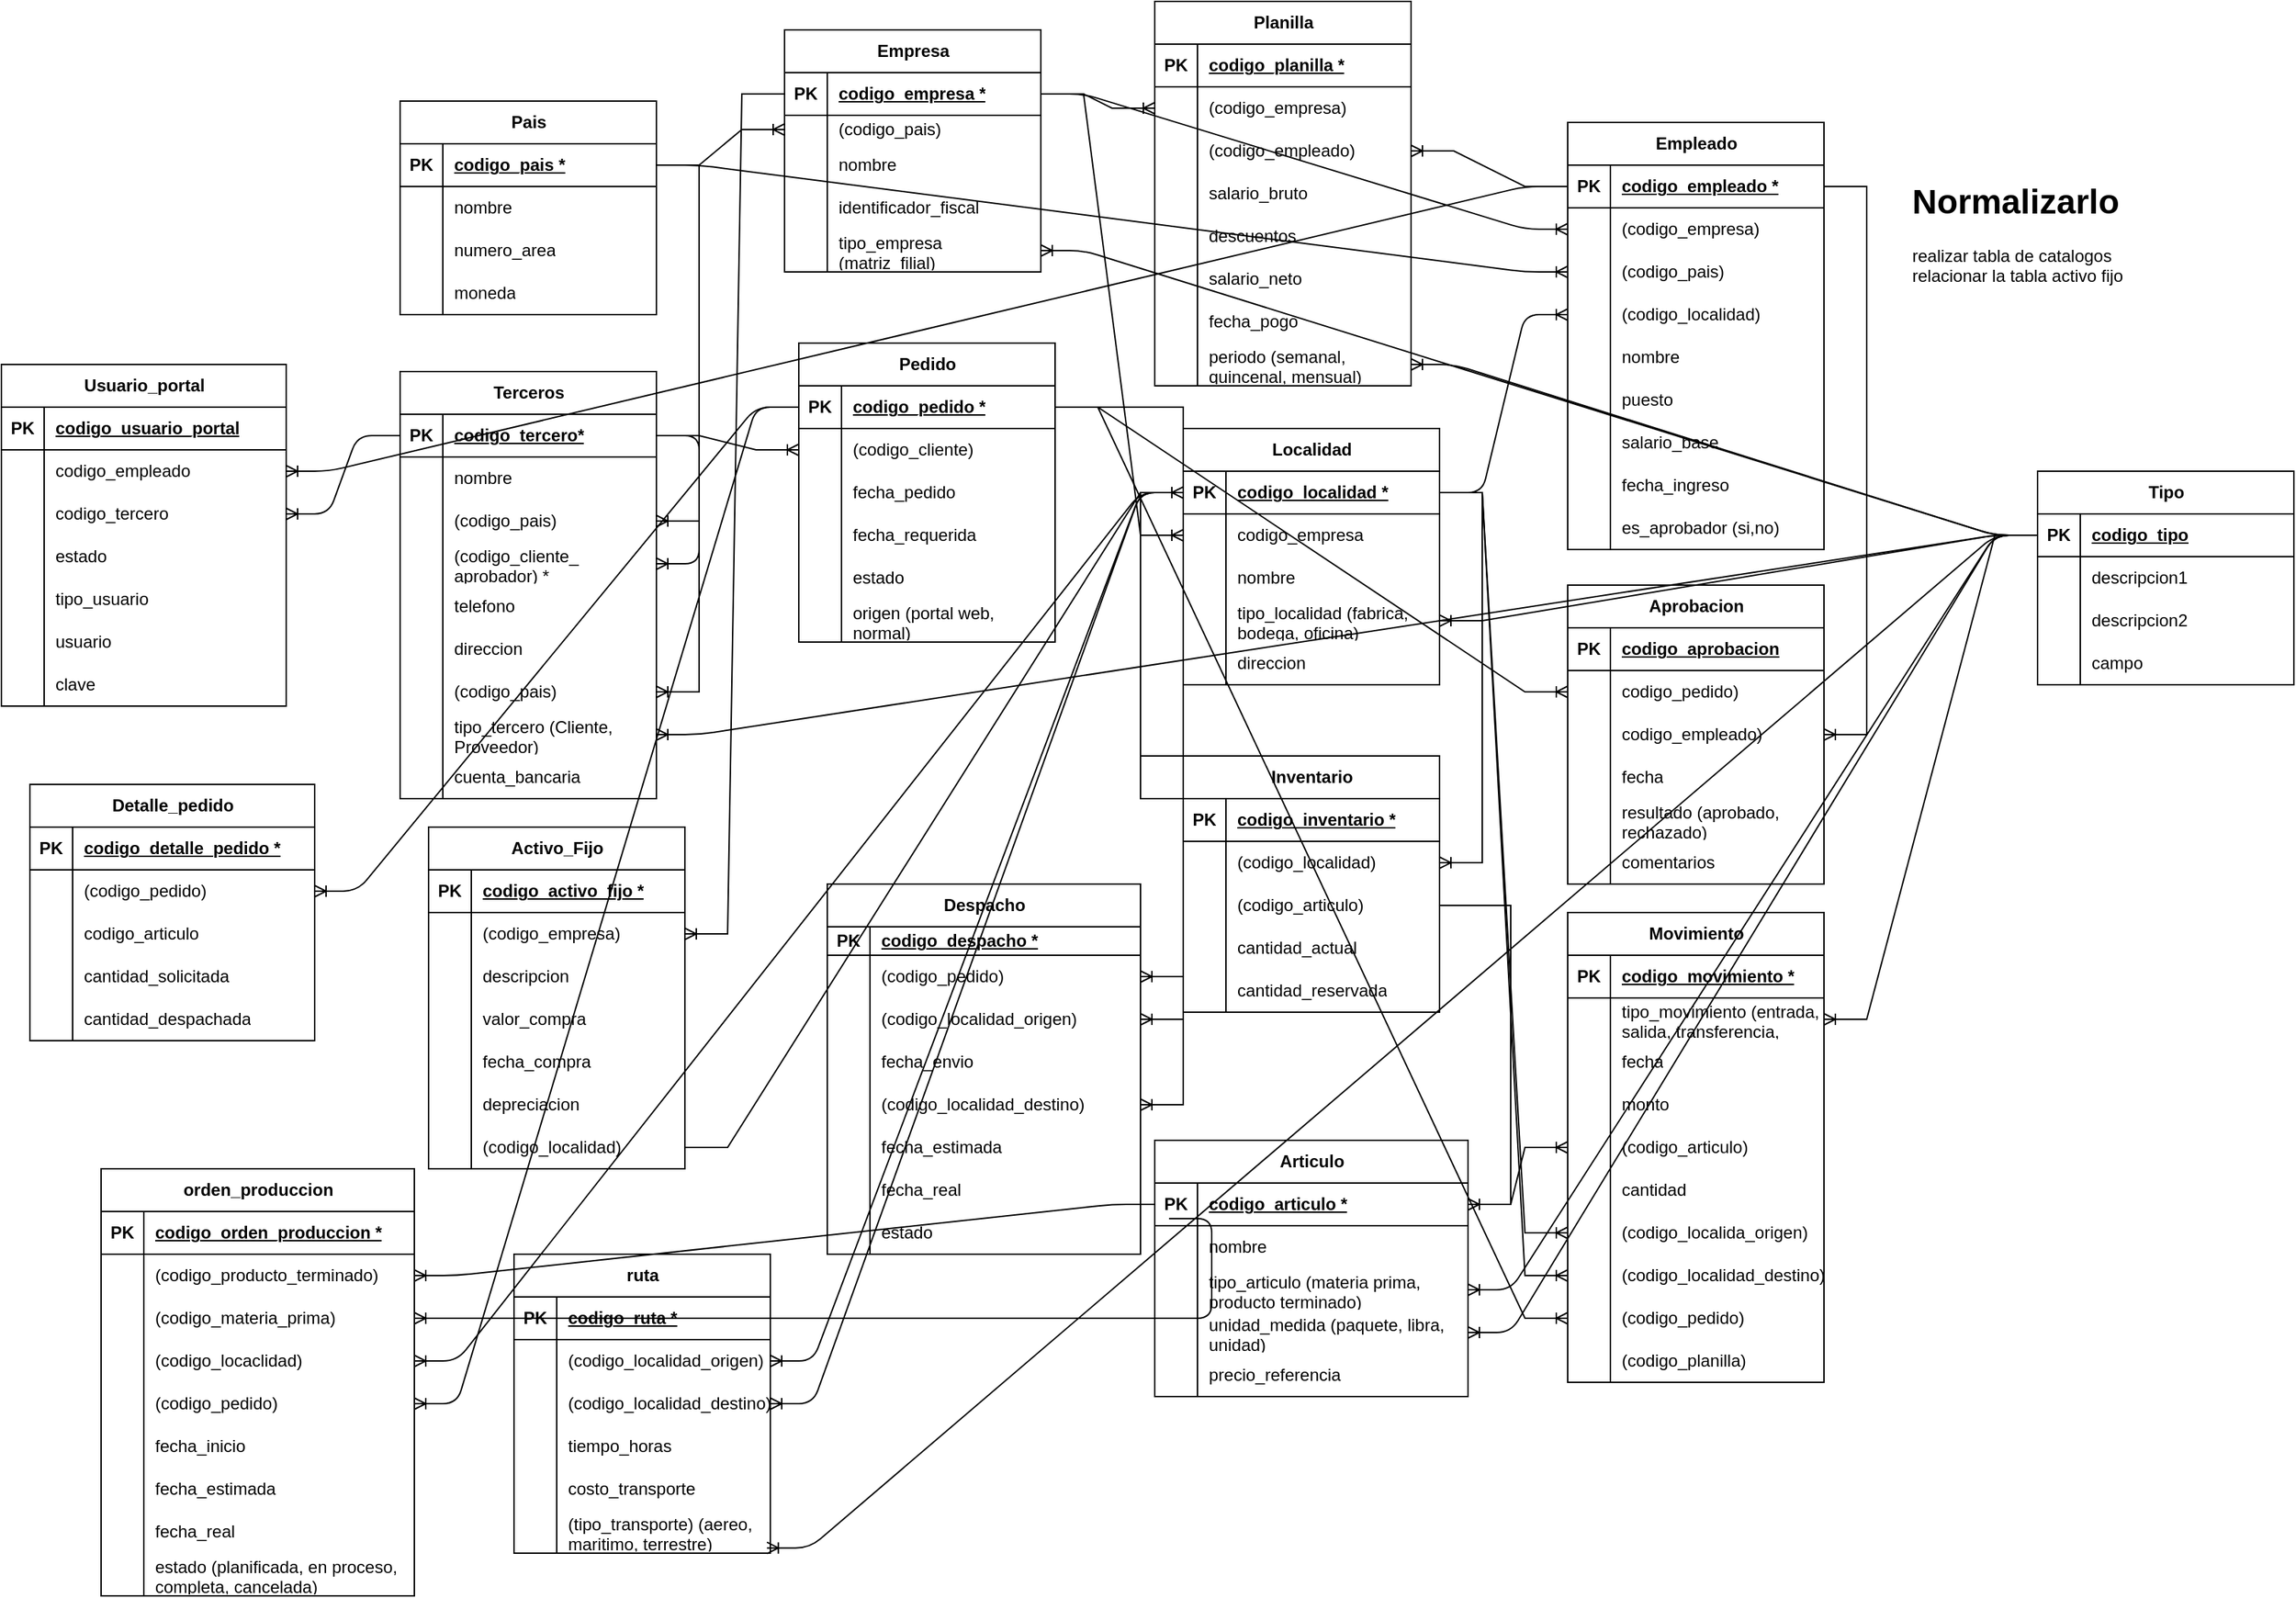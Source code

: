<mxfile>
    <diagram name="Página-1" id="M2wHHdnaH0W7vnDsyZsf">
        <mxGraphModel dx="2387" dy="936" grid="1" gridSize="10" guides="1" tooltips="1" connect="1" arrows="1" fold="1" page="1" pageScale="1" pageWidth="827" pageHeight="1169" math="0" shadow="0">
            <root>
                <mxCell id="0"/>
                <mxCell id="1" parent="0"/>
                <mxCell id="4T_VdPWyLiWnObiUrP8p-1" value="Pais" style="shape=table;startSize=30;container=1;collapsible=1;childLayout=tableLayout;fixedRows=1;rowLines=0;fontStyle=1;align=center;resizeLast=1;html=1;" parent="1" vertex="1">
                    <mxGeometry x="200" y="70" width="180" height="150" as="geometry"/>
                </mxCell>
                <mxCell id="4T_VdPWyLiWnObiUrP8p-2" value="" style="shape=tableRow;horizontal=0;startSize=0;swimlaneHead=0;swimlaneBody=0;fillColor=none;collapsible=0;dropTarget=0;points=[[0,0.5],[1,0.5]];portConstraint=eastwest;top=0;left=0;right=0;bottom=1;" parent="4T_VdPWyLiWnObiUrP8p-1" vertex="1">
                    <mxGeometry y="30" width="180" height="30" as="geometry"/>
                </mxCell>
                <mxCell id="4T_VdPWyLiWnObiUrP8p-3" value="PK" style="shape=partialRectangle;connectable=0;fillColor=none;top=0;left=0;bottom=0;right=0;fontStyle=1;overflow=hidden;whiteSpace=wrap;html=1;" parent="4T_VdPWyLiWnObiUrP8p-2" vertex="1">
                    <mxGeometry width="30" height="30" as="geometry">
                        <mxRectangle width="30" height="30" as="alternateBounds"/>
                    </mxGeometry>
                </mxCell>
                <mxCell id="4T_VdPWyLiWnObiUrP8p-4" value="codigo_pais *" style="shape=partialRectangle;connectable=0;fillColor=none;top=0;left=0;bottom=0;right=0;align=left;spacingLeft=6;fontStyle=5;overflow=hidden;whiteSpace=wrap;html=1;" parent="4T_VdPWyLiWnObiUrP8p-2" vertex="1">
                    <mxGeometry x="30" width="150" height="30" as="geometry">
                        <mxRectangle width="150" height="30" as="alternateBounds"/>
                    </mxGeometry>
                </mxCell>
                <mxCell id="4T_VdPWyLiWnObiUrP8p-5" value="" style="shape=tableRow;horizontal=0;startSize=0;swimlaneHead=0;swimlaneBody=0;fillColor=none;collapsible=0;dropTarget=0;points=[[0,0.5],[1,0.5]];portConstraint=eastwest;top=0;left=0;right=0;bottom=0;" parent="4T_VdPWyLiWnObiUrP8p-1" vertex="1">
                    <mxGeometry y="60" width="180" height="30" as="geometry"/>
                </mxCell>
                <mxCell id="4T_VdPWyLiWnObiUrP8p-6" value="" style="shape=partialRectangle;connectable=0;fillColor=none;top=0;left=0;bottom=0;right=0;editable=1;overflow=hidden;whiteSpace=wrap;html=1;" parent="4T_VdPWyLiWnObiUrP8p-5" vertex="1">
                    <mxGeometry width="30" height="30" as="geometry">
                        <mxRectangle width="30" height="30" as="alternateBounds"/>
                    </mxGeometry>
                </mxCell>
                <mxCell id="4T_VdPWyLiWnObiUrP8p-7" value="nombre" style="shape=partialRectangle;connectable=0;fillColor=none;top=0;left=0;bottom=0;right=0;align=left;spacingLeft=6;overflow=hidden;whiteSpace=wrap;html=1;" parent="4T_VdPWyLiWnObiUrP8p-5" vertex="1">
                    <mxGeometry x="30" width="150" height="30" as="geometry">
                        <mxRectangle width="150" height="30" as="alternateBounds"/>
                    </mxGeometry>
                </mxCell>
                <mxCell id="4T_VdPWyLiWnObiUrP8p-8" value="" style="shape=tableRow;horizontal=0;startSize=0;swimlaneHead=0;swimlaneBody=0;fillColor=none;collapsible=0;dropTarget=0;points=[[0,0.5],[1,0.5]];portConstraint=eastwest;top=0;left=0;right=0;bottom=0;" parent="4T_VdPWyLiWnObiUrP8p-1" vertex="1">
                    <mxGeometry y="90" width="180" height="30" as="geometry"/>
                </mxCell>
                <mxCell id="4T_VdPWyLiWnObiUrP8p-9" value="" style="shape=partialRectangle;connectable=0;fillColor=none;top=0;left=0;bottom=0;right=0;editable=1;overflow=hidden;whiteSpace=wrap;html=1;" parent="4T_VdPWyLiWnObiUrP8p-8" vertex="1">
                    <mxGeometry width="30" height="30" as="geometry">
                        <mxRectangle width="30" height="30" as="alternateBounds"/>
                    </mxGeometry>
                </mxCell>
                <mxCell id="4T_VdPWyLiWnObiUrP8p-10" value="numero_area" style="shape=partialRectangle;connectable=0;fillColor=none;top=0;left=0;bottom=0;right=0;align=left;spacingLeft=6;overflow=hidden;whiteSpace=wrap;html=1;" parent="4T_VdPWyLiWnObiUrP8p-8" vertex="1">
                    <mxGeometry x="30" width="150" height="30" as="geometry">
                        <mxRectangle width="150" height="30" as="alternateBounds"/>
                    </mxGeometry>
                </mxCell>
                <mxCell id="4T_VdPWyLiWnObiUrP8p-11" value="" style="shape=tableRow;horizontal=0;startSize=0;swimlaneHead=0;swimlaneBody=0;fillColor=none;collapsible=0;dropTarget=0;points=[[0,0.5],[1,0.5]];portConstraint=eastwest;top=0;left=0;right=0;bottom=0;" parent="4T_VdPWyLiWnObiUrP8p-1" vertex="1">
                    <mxGeometry y="120" width="180" height="30" as="geometry"/>
                </mxCell>
                <mxCell id="4T_VdPWyLiWnObiUrP8p-12" value="" style="shape=partialRectangle;connectable=0;fillColor=none;top=0;left=0;bottom=0;right=0;editable=1;overflow=hidden;whiteSpace=wrap;html=1;" parent="4T_VdPWyLiWnObiUrP8p-11" vertex="1">
                    <mxGeometry width="30" height="30" as="geometry">
                        <mxRectangle width="30" height="30" as="alternateBounds"/>
                    </mxGeometry>
                </mxCell>
                <mxCell id="4T_VdPWyLiWnObiUrP8p-13" value="moneda" style="shape=partialRectangle;connectable=0;fillColor=none;top=0;left=0;bottom=0;right=0;align=left;spacingLeft=6;overflow=hidden;whiteSpace=wrap;html=1;" parent="4T_VdPWyLiWnObiUrP8p-11" vertex="1">
                    <mxGeometry x="30" width="150" height="30" as="geometry">
                        <mxRectangle width="150" height="30" as="alternateBounds"/>
                    </mxGeometry>
                </mxCell>
                <mxCell id="4T_VdPWyLiWnObiUrP8p-14" value="Empresa" style="shape=table;startSize=30;container=1;collapsible=1;childLayout=tableLayout;fixedRows=1;rowLines=0;fontStyle=1;align=center;resizeLast=1;html=1;" parent="1" vertex="1">
                    <mxGeometry x="470" y="20" width="180" height="170" as="geometry"/>
                </mxCell>
                <mxCell id="4T_VdPWyLiWnObiUrP8p-15" value="" style="shape=tableRow;horizontal=0;startSize=0;swimlaneHead=0;swimlaneBody=0;fillColor=none;collapsible=0;dropTarget=0;points=[[0,0.5],[1,0.5]];portConstraint=eastwest;top=0;left=0;right=0;bottom=1;" parent="4T_VdPWyLiWnObiUrP8p-14" vertex="1">
                    <mxGeometry y="30" width="180" height="30" as="geometry"/>
                </mxCell>
                <mxCell id="4T_VdPWyLiWnObiUrP8p-16" value="PK" style="shape=partialRectangle;connectable=0;fillColor=none;top=0;left=0;bottom=0;right=0;fontStyle=1;overflow=hidden;whiteSpace=wrap;html=1;" parent="4T_VdPWyLiWnObiUrP8p-15" vertex="1">
                    <mxGeometry width="30" height="30" as="geometry">
                        <mxRectangle width="30" height="30" as="alternateBounds"/>
                    </mxGeometry>
                </mxCell>
                <mxCell id="4T_VdPWyLiWnObiUrP8p-17" value="codigo_empresa *" style="shape=partialRectangle;connectable=0;fillColor=none;top=0;left=0;bottom=0;right=0;align=left;spacingLeft=6;fontStyle=5;overflow=hidden;whiteSpace=wrap;html=1;" parent="4T_VdPWyLiWnObiUrP8p-15" vertex="1">
                    <mxGeometry x="30" width="150" height="30" as="geometry">
                        <mxRectangle width="150" height="30" as="alternateBounds"/>
                    </mxGeometry>
                </mxCell>
                <mxCell id="4T_VdPWyLiWnObiUrP8p-18" value="" style="shape=tableRow;horizontal=0;startSize=0;swimlaneHead=0;swimlaneBody=0;fillColor=none;collapsible=0;dropTarget=0;points=[[0,0.5],[1,0.5]];portConstraint=eastwest;top=0;left=0;right=0;bottom=0;" parent="4T_VdPWyLiWnObiUrP8p-14" vertex="1">
                    <mxGeometry y="60" width="180" height="20" as="geometry"/>
                </mxCell>
                <mxCell id="4T_VdPWyLiWnObiUrP8p-19" value="" style="shape=partialRectangle;connectable=0;fillColor=none;top=0;left=0;bottom=0;right=0;editable=1;overflow=hidden;whiteSpace=wrap;html=1;" parent="4T_VdPWyLiWnObiUrP8p-18" vertex="1">
                    <mxGeometry width="30" height="20" as="geometry">
                        <mxRectangle width="30" height="20" as="alternateBounds"/>
                    </mxGeometry>
                </mxCell>
                <mxCell id="4T_VdPWyLiWnObiUrP8p-20" value="(codigo_pais)" style="shape=partialRectangle;connectable=0;fillColor=none;top=0;left=0;bottom=0;right=0;align=left;spacingLeft=6;overflow=hidden;whiteSpace=wrap;html=1;" parent="4T_VdPWyLiWnObiUrP8p-18" vertex="1">
                    <mxGeometry x="30" width="150" height="20" as="geometry">
                        <mxRectangle width="150" height="20" as="alternateBounds"/>
                    </mxGeometry>
                </mxCell>
                <mxCell id="4T_VdPWyLiWnObiUrP8p-21" value="" style="shape=tableRow;horizontal=0;startSize=0;swimlaneHead=0;swimlaneBody=0;fillColor=none;collapsible=0;dropTarget=0;points=[[0,0.5],[1,0.5]];portConstraint=eastwest;top=0;left=0;right=0;bottom=0;" parent="4T_VdPWyLiWnObiUrP8p-14" vertex="1">
                    <mxGeometry y="80" width="180" height="30" as="geometry"/>
                </mxCell>
                <mxCell id="4T_VdPWyLiWnObiUrP8p-22" value="" style="shape=partialRectangle;connectable=0;fillColor=none;top=0;left=0;bottom=0;right=0;editable=1;overflow=hidden;whiteSpace=wrap;html=1;" parent="4T_VdPWyLiWnObiUrP8p-21" vertex="1">
                    <mxGeometry width="30" height="30" as="geometry">
                        <mxRectangle width="30" height="30" as="alternateBounds"/>
                    </mxGeometry>
                </mxCell>
                <mxCell id="4T_VdPWyLiWnObiUrP8p-23" value="nombre" style="shape=partialRectangle;connectable=0;fillColor=none;top=0;left=0;bottom=0;right=0;align=left;spacingLeft=6;overflow=hidden;whiteSpace=wrap;html=1;" parent="4T_VdPWyLiWnObiUrP8p-21" vertex="1">
                    <mxGeometry x="30" width="150" height="30" as="geometry">
                        <mxRectangle width="150" height="30" as="alternateBounds"/>
                    </mxGeometry>
                </mxCell>
                <mxCell id="4T_VdPWyLiWnObiUrP8p-24" value="" style="shape=tableRow;horizontal=0;startSize=0;swimlaneHead=0;swimlaneBody=0;fillColor=none;collapsible=0;dropTarget=0;points=[[0,0.5],[1,0.5]];portConstraint=eastwest;top=0;left=0;right=0;bottom=0;" parent="4T_VdPWyLiWnObiUrP8p-14" vertex="1">
                    <mxGeometry y="110" width="180" height="30" as="geometry"/>
                </mxCell>
                <mxCell id="4T_VdPWyLiWnObiUrP8p-25" value="" style="shape=partialRectangle;connectable=0;fillColor=none;top=0;left=0;bottom=0;right=0;editable=1;overflow=hidden;whiteSpace=wrap;html=1;" parent="4T_VdPWyLiWnObiUrP8p-24" vertex="1">
                    <mxGeometry width="30" height="30" as="geometry">
                        <mxRectangle width="30" height="30" as="alternateBounds"/>
                    </mxGeometry>
                </mxCell>
                <mxCell id="4T_VdPWyLiWnObiUrP8p-26" value="identificador_fiscal" style="shape=partialRectangle;connectable=0;fillColor=none;top=0;left=0;bottom=0;right=0;align=left;spacingLeft=6;overflow=hidden;whiteSpace=wrap;html=1;" parent="4T_VdPWyLiWnObiUrP8p-24" vertex="1">
                    <mxGeometry x="30" width="150" height="30" as="geometry">
                        <mxRectangle width="150" height="30" as="alternateBounds"/>
                    </mxGeometry>
                </mxCell>
                <mxCell id="4T_VdPWyLiWnObiUrP8p-27" value="" style="shape=tableRow;horizontal=0;startSize=0;swimlaneHead=0;swimlaneBody=0;fillColor=none;collapsible=0;dropTarget=0;points=[[0,0.5],[1,0.5]];portConstraint=eastwest;top=0;left=0;right=0;bottom=0;" parent="4T_VdPWyLiWnObiUrP8p-14" vertex="1">
                    <mxGeometry y="140" width="180" height="30" as="geometry"/>
                </mxCell>
                <mxCell id="4T_VdPWyLiWnObiUrP8p-28" value="" style="shape=partialRectangle;connectable=0;fillColor=none;top=0;left=0;bottom=0;right=0;editable=1;overflow=hidden;whiteSpace=wrap;html=1;" parent="4T_VdPWyLiWnObiUrP8p-27" vertex="1">
                    <mxGeometry width="30" height="30" as="geometry">
                        <mxRectangle width="30" height="30" as="alternateBounds"/>
                    </mxGeometry>
                </mxCell>
                <mxCell id="4T_VdPWyLiWnObiUrP8p-29" value="tipo_empresa (matriz_filial)" style="shape=partialRectangle;connectable=0;fillColor=none;top=0;left=0;bottom=0;right=0;align=left;spacingLeft=6;overflow=hidden;whiteSpace=wrap;html=1;" parent="4T_VdPWyLiWnObiUrP8p-27" vertex="1">
                    <mxGeometry x="30" width="150" height="30" as="geometry">
                        <mxRectangle width="150" height="30" as="alternateBounds"/>
                    </mxGeometry>
                </mxCell>
                <mxCell id="4T_VdPWyLiWnObiUrP8p-30" value="Localidad" style="shape=table;startSize=30;container=1;collapsible=1;childLayout=tableLayout;fixedRows=1;rowLines=0;fontStyle=1;align=center;resizeLast=1;html=1;" parent="1" vertex="1">
                    <mxGeometry x="750" y="300" width="180" height="180" as="geometry">
                        <mxRectangle x="320" y="320" width="90" height="30" as="alternateBounds"/>
                    </mxGeometry>
                </mxCell>
                <mxCell id="4T_VdPWyLiWnObiUrP8p-31" value="" style="shape=tableRow;horizontal=0;startSize=0;swimlaneHead=0;swimlaneBody=0;fillColor=none;collapsible=0;dropTarget=0;points=[[0,0.5],[1,0.5]];portConstraint=eastwest;top=0;left=0;right=0;bottom=1;" parent="4T_VdPWyLiWnObiUrP8p-30" vertex="1">
                    <mxGeometry y="30" width="180" height="30" as="geometry"/>
                </mxCell>
                <mxCell id="4T_VdPWyLiWnObiUrP8p-32" value="PK" style="shape=partialRectangle;connectable=0;fillColor=none;top=0;left=0;bottom=0;right=0;fontStyle=1;overflow=hidden;whiteSpace=wrap;html=1;" parent="4T_VdPWyLiWnObiUrP8p-31" vertex="1">
                    <mxGeometry width="30" height="30" as="geometry">
                        <mxRectangle width="30" height="30" as="alternateBounds"/>
                    </mxGeometry>
                </mxCell>
                <mxCell id="4T_VdPWyLiWnObiUrP8p-33" value="codigo_localidad *" style="shape=partialRectangle;connectable=0;fillColor=none;top=0;left=0;bottom=0;right=0;align=left;spacingLeft=6;fontStyle=5;overflow=hidden;whiteSpace=wrap;html=1;" parent="4T_VdPWyLiWnObiUrP8p-31" vertex="1">
                    <mxGeometry x="30" width="150" height="30" as="geometry">
                        <mxRectangle width="150" height="30" as="alternateBounds"/>
                    </mxGeometry>
                </mxCell>
                <mxCell id="4T_VdPWyLiWnObiUrP8p-34" value="" style="shape=tableRow;horizontal=0;startSize=0;swimlaneHead=0;swimlaneBody=0;fillColor=none;collapsible=0;dropTarget=0;points=[[0,0.5],[1,0.5]];portConstraint=eastwest;top=0;left=0;right=0;bottom=0;" parent="4T_VdPWyLiWnObiUrP8p-30" vertex="1">
                    <mxGeometry y="60" width="180" height="30" as="geometry"/>
                </mxCell>
                <mxCell id="4T_VdPWyLiWnObiUrP8p-35" value="" style="shape=partialRectangle;connectable=0;fillColor=none;top=0;left=0;bottom=0;right=0;editable=1;overflow=hidden;whiteSpace=wrap;html=1;" parent="4T_VdPWyLiWnObiUrP8p-34" vertex="1">
                    <mxGeometry width="30" height="30" as="geometry">
                        <mxRectangle width="30" height="30" as="alternateBounds"/>
                    </mxGeometry>
                </mxCell>
                <mxCell id="4T_VdPWyLiWnObiUrP8p-36" value="codigo_empresa" style="shape=partialRectangle;connectable=0;fillColor=none;top=0;left=0;bottom=0;right=0;align=left;spacingLeft=6;overflow=hidden;whiteSpace=wrap;html=1;" parent="4T_VdPWyLiWnObiUrP8p-34" vertex="1">
                    <mxGeometry x="30" width="150" height="30" as="geometry">
                        <mxRectangle width="150" height="30" as="alternateBounds"/>
                    </mxGeometry>
                </mxCell>
                <mxCell id="4T_VdPWyLiWnObiUrP8p-37" value="" style="shape=tableRow;horizontal=0;startSize=0;swimlaneHead=0;swimlaneBody=0;fillColor=none;collapsible=0;dropTarget=0;points=[[0,0.5],[1,0.5]];portConstraint=eastwest;top=0;left=0;right=0;bottom=0;" parent="4T_VdPWyLiWnObiUrP8p-30" vertex="1">
                    <mxGeometry y="90" width="180" height="30" as="geometry"/>
                </mxCell>
                <mxCell id="4T_VdPWyLiWnObiUrP8p-38" value="" style="shape=partialRectangle;connectable=0;fillColor=none;top=0;left=0;bottom=0;right=0;editable=1;overflow=hidden;whiteSpace=wrap;html=1;" parent="4T_VdPWyLiWnObiUrP8p-37" vertex="1">
                    <mxGeometry width="30" height="30" as="geometry">
                        <mxRectangle width="30" height="30" as="alternateBounds"/>
                    </mxGeometry>
                </mxCell>
                <mxCell id="4T_VdPWyLiWnObiUrP8p-39" value="nombre" style="shape=partialRectangle;connectable=0;fillColor=none;top=0;left=0;bottom=0;right=0;align=left;spacingLeft=6;overflow=hidden;whiteSpace=wrap;html=1;" parent="4T_VdPWyLiWnObiUrP8p-37" vertex="1">
                    <mxGeometry x="30" width="150" height="30" as="geometry">
                        <mxRectangle width="150" height="30" as="alternateBounds"/>
                    </mxGeometry>
                </mxCell>
                <mxCell id="4T_VdPWyLiWnObiUrP8p-40" value="" style="shape=tableRow;horizontal=0;startSize=0;swimlaneHead=0;swimlaneBody=0;fillColor=none;collapsible=0;dropTarget=0;points=[[0,0.5],[1,0.5]];portConstraint=eastwest;top=0;left=0;right=0;bottom=0;" parent="4T_VdPWyLiWnObiUrP8p-30" vertex="1">
                    <mxGeometry y="120" width="180" height="30" as="geometry"/>
                </mxCell>
                <mxCell id="4T_VdPWyLiWnObiUrP8p-41" value="" style="shape=partialRectangle;connectable=0;fillColor=none;top=0;left=0;bottom=0;right=0;editable=1;overflow=hidden;whiteSpace=wrap;html=1;" parent="4T_VdPWyLiWnObiUrP8p-40" vertex="1">
                    <mxGeometry width="30" height="30" as="geometry">
                        <mxRectangle width="30" height="30" as="alternateBounds"/>
                    </mxGeometry>
                </mxCell>
                <mxCell id="4T_VdPWyLiWnObiUrP8p-42" value="tipo_localidad (fabrica, bodega, oficina)" style="shape=partialRectangle;connectable=0;fillColor=none;top=0;left=0;bottom=0;right=0;align=left;spacingLeft=6;overflow=hidden;whiteSpace=wrap;html=1;" parent="4T_VdPWyLiWnObiUrP8p-40" vertex="1">
                    <mxGeometry x="30" width="150" height="30" as="geometry">
                        <mxRectangle width="150" height="30" as="alternateBounds"/>
                    </mxGeometry>
                </mxCell>
                <mxCell id="4T_VdPWyLiWnObiUrP8p-43" value="" style="shape=tableRow;horizontal=0;startSize=0;swimlaneHead=0;swimlaneBody=0;fillColor=none;collapsible=0;dropTarget=0;points=[[0,0.5],[1,0.5]];portConstraint=eastwest;top=0;left=0;right=0;bottom=0;" parent="4T_VdPWyLiWnObiUrP8p-30" vertex="1">
                    <mxGeometry y="150" width="180" height="30" as="geometry"/>
                </mxCell>
                <mxCell id="4T_VdPWyLiWnObiUrP8p-44" value="" style="shape=partialRectangle;connectable=0;fillColor=none;top=0;left=0;bottom=0;right=0;editable=1;overflow=hidden;whiteSpace=wrap;html=1;" parent="4T_VdPWyLiWnObiUrP8p-43" vertex="1">
                    <mxGeometry width="30" height="30" as="geometry">
                        <mxRectangle width="30" height="30" as="alternateBounds"/>
                    </mxGeometry>
                </mxCell>
                <mxCell id="4T_VdPWyLiWnObiUrP8p-45" value="direccion" style="shape=partialRectangle;connectable=0;fillColor=none;top=0;left=0;bottom=0;right=0;align=left;spacingLeft=6;overflow=hidden;whiteSpace=wrap;html=1;" parent="4T_VdPWyLiWnObiUrP8p-43" vertex="1">
                    <mxGeometry x="30" width="150" height="30" as="geometry">
                        <mxRectangle width="150" height="30" as="alternateBounds"/>
                    </mxGeometry>
                </mxCell>
                <mxCell id="4T_VdPWyLiWnObiUrP8p-46" value="Terceros" style="shape=table;startSize=30;container=1;collapsible=1;childLayout=tableLayout;fixedRows=1;rowLines=0;fontStyle=1;align=center;resizeLast=1;html=1;" parent="1" vertex="1">
                    <mxGeometry x="200" y="260" width="180" height="300" as="geometry"/>
                </mxCell>
                <mxCell id="4T_VdPWyLiWnObiUrP8p-47" value="" style="shape=tableRow;horizontal=0;startSize=0;swimlaneHead=0;swimlaneBody=0;fillColor=none;collapsible=0;dropTarget=0;points=[[0,0.5],[1,0.5]];portConstraint=eastwest;top=0;left=0;right=0;bottom=1;" parent="4T_VdPWyLiWnObiUrP8p-46" vertex="1">
                    <mxGeometry y="30" width="180" height="30" as="geometry"/>
                </mxCell>
                <mxCell id="4T_VdPWyLiWnObiUrP8p-48" value="PK" style="shape=partialRectangle;connectable=0;fillColor=none;top=0;left=0;bottom=0;right=0;fontStyle=1;overflow=hidden;whiteSpace=wrap;html=1;" parent="4T_VdPWyLiWnObiUrP8p-47" vertex="1">
                    <mxGeometry width="30" height="30" as="geometry">
                        <mxRectangle width="30" height="30" as="alternateBounds"/>
                    </mxGeometry>
                </mxCell>
                <mxCell id="4T_VdPWyLiWnObiUrP8p-49" value="codigo_tercero*" style="shape=partialRectangle;connectable=0;fillColor=none;top=0;left=0;bottom=0;right=0;align=left;spacingLeft=6;fontStyle=5;overflow=hidden;whiteSpace=wrap;html=1;" parent="4T_VdPWyLiWnObiUrP8p-47" vertex="1">
                    <mxGeometry x="30" width="150" height="30" as="geometry">
                        <mxRectangle width="150" height="30" as="alternateBounds"/>
                    </mxGeometry>
                </mxCell>
                <mxCell id="4T_VdPWyLiWnObiUrP8p-50" value="" style="shape=tableRow;horizontal=0;startSize=0;swimlaneHead=0;swimlaneBody=0;fillColor=none;collapsible=0;dropTarget=0;points=[[0,0.5],[1,0.5]];portConstraint=eastwest;top=0;left=0;right=0;bottom=0;" parent="4T_VdPWyLiWnObiUrP8p-46" vertex="1">
                    <mxGeometry y="60" width="180" height="30" as="geometry"/>
                </mxCell>
                <mxCell id="4T_VdPWyLiWnObiUrP8p-51" value="" style="shape=partialRectangle;connectable=0;fillColor=none;top=0;left=0;bottom=0;right=0;editable=1;overflow=hidden;whiteSpace=wrap;html=1;" parent="4T_VdPWyLiWnObiUrP8p-50" vertex="1">
                    <mxGeometry width="30" height="30" as="geometry">
                        <mxRectangle width="30" height="30" as="alternateBounds"/>
                    </mxGeometry>
                </mxCell>
                <mxCell id="4T_VdPWyLiWnObiUrP8p-52" value="nombre" style="shape=partialRectangle;connectable=0;fillColor=none;top=0;left=0;bottom=0;right=0;align=left;spacingLeft=6;overflow=hidden;whiteSpace=wrap;html=1;" parent="4T_VdPWyLiWnObiUrP8p-50" vertex="1">
                    <mxGeometry x="30" width="150" height="30" as="geometry">
                        <mxRectangle width="150" height="30" as="alternateBounds"/>
                    </mxGeometry>
                </mxCell>
                <mxCell id="4T_VdPWyLiWnObiUrP8p-53" value="" style="shape=tableRow;horizontal=0;startSize=0;swimlaneHead=0;swimlaneBody=0;fillColor=none;collapsible=0;dropTarget=0;points=[[0,0.5],[1,0.5]];portConstraint=eastwest;top=0;left=0;right=0;bottom=0;" parent="4T_VdPWyLiWnObiUrP8p-46" vertex="1">
                    <mxGeometry y="90" width="180" height="30" as="geometry"/>
                </mxCell>
                <mxCell id="4T_VdPWyLiWnObiUrP8p-54" value="" style="shape=partialRectangle;connectable=0;fillColor=none;top=0;left=0;bottom=0;right=0;editable=1;overflow=hidden;whiteSpace=wrap;html=1;" parent="4T_VdPWyLiWnObiUrP8p-53" vertex="1">
                    <mxGeometry width="30" height="30" as="geometry">
                        <mxRectangle width="30" height="30" as="alternateBounds"/>
                    </mxGeometry>
                </mxCell>
                <mxCell id="4T_VdPWyLiWnObiUrP8p-55" value="(codigo_pais)&amp;nbsp;" style="shape=partialRectangle;connectable=0;fillColor=none;top=0;left=0;bottom=0;right=0;align=left;spacingLeft=6;overflow=hidden;whiteSpace=wrap;html=1;" parent="4T_VdPWyLiWnObiUrP8p-53" vertex="1">
                    <mxGeometry x="30" width="150" height="30" as="geometry">
                        <mxRectangle width="150" height="30" as="alternateBounds"/>
                    </mxGeometry>
                </mxCell>
                <mxCell id="4T_VdPWyLiWnObiUrP8p-56" value="" style="shape=tableRow;horizontal=0;startSize=0;swimlaneHead=0;swimlaneBody=0;fillColor=none;collapsible=0;dropTarget=0;points=[[0,0.5],[1,0.5]];portConstraint=eastwest;top=0;left=0;right=0;bottom=0;" parent="4T_VdPWyLiWnObiUrP8p-46" vertex="1">
                    <mxGeometry y="120" width="180" height="30" as="geometry"/>
                </mxCell>
                <mxCell id="4T_VdPWyLiWnObiUrP8p-57" value="" style="shape=partialRectangle;connectable=0;fillColor=none;top=0;left=0;bottom=0;right=0;editable=1;overflow=hidden;whiteSpace=wrap;html=1;" parent="4T_VdPWyLiWnObiUrP8p-56" vertex="1">
                    <mxGeometry width="30" height="30" as="geometry">
                        <mxRectangle width="30" height="30" as="alternateBounds"/>
                    </mxGeometry>
                </mxCell>
                <mxCell id="4T_VdPWyLiWnObiUrP8p-58" value="(codigo_cliente_ aprobador) *" style="shape=partialRectangle;connectable=0;fillColor=none;top=0;left=0;bottom=0;right=0;align=left;spacingLeft=6;overflow=hidden;whiteSpace=wrap;html=1;" parent="4T_VdPWyLiWnObiUrP8p-56" vertex="1">
                    <mxGeometry x="30" width="150" height="30" as="geometry">
                        <mxRectangle width="150" height="30" as="alternateBounds"/>
                    </mxGeometry>
                </mxCell>
                <mxCell id="4T_VdPWyLiWnObiUrP8p-59" value="" style="shape=tableRow;horizontal=0;startSize=0;swimlaneHead=0;swimlaneBody=0;fillColor=none;collapsible=0;dropTarget=0;points=[[0,0.5],[1,0.5]];portConstraint=eastwest;top=0;left=0;right=0;bottom=0;" parent="4T_VdPWyLiWnObiUrP8p-46" vertex="1">
                    <mxGeometry y="150" width="180" height="30" as="geometry"/>
                </mxCell>
                <mxCell id="4T_VdPWyLiWnObiUrP8p-60" value="" style="shape=partialRectangle;connectable=0;fillColor=none;top=0;left=0;bottom=0;right=0;editable=1;overflow=hidden;whiteSpace=wrap;html=1;" parent="4T_VdPWyLiWnObiUrP8p-59" vertex="1">
                    <mxGeometry width="30" height="30" as="geometry">
                        <mxRectangle width="30" height="30" as="alternateBounds"/>
                    </mxGeometry>
                </mxCell>
                <mxCell id="4T_VdPWyLiWnObiUrP8p-61" value="telefono" style="shape=partialRectangle;connectable=0;fillColor=none;top=0;left=0;bottom=0;right=0;align=left;spacingLeft=6;overflow=hidden;whiteSpace=wrap;html=1;" parent="4T_VdPWyLiWnObiUrP8p-59" vertex="1">
                    <mxGeometry x="30" width="150" height="30" as="geometry">
                        <mxRectangle width="150" height="30" as="alternateBounds"/>
                    </mxGeometry>
                </mxCell>
                <mxCell id="4T_VdPWyLiWnObiUrP8p-62" value="" style="shape=tableRow;horizontal=0;startSize=0;swimlaneHead=0;swimlaneBody=0;fillColor=none;collapsible=0;dropTarget=0;points=[[0,0.5],[1,0.5]];portConstraint=eastwest;top=0;left=0;right=0;bottom=0;" parent="4T_VdPWyLiWnObiUrP8p-46" vertex="1">
                    <mxGeometry y="180" width="180" height="30" as="geometry"/>
                </mxCell>
                <mxCell id="4T_VdPWyLiWnObiUrP8p-63" value="" style="shape=partialRectangle;connectable=0;fillColor=none;top=0;left=0;bottom=0;right=0;editable=1;overflow=hidden;whiteSpace=wrap;html=1;" parent="4T_VdPWyLiWnObiUrP8p-62" vertex="1">
                    <mxGeometry width="30" height="30" as="geometry">
                        <mxRectangle width="30" height="30" as="alternateBounds"/>
                    </mxGeometry>
                </mxCell>
                <mxCell id="4T_VdPWyLiWnObiUrP8p-64" value="direccion" style="shape=partialRectangle;connectable=0;fillColor=none;top=0;left=0;bottom=0;right=0;align=left;spacingLeft=6;overflow=hidden;whiteSpace=wrap;html=1;" parent="4T_VdPWyLiWnObiUrP8p-62" vertex="1">
                    <mxGeometry x="30" width="150" height="30" as="geometry">
                        <mxRectangle width="150" height="30" as="alternateBounds"/>
                    </mxGeometry>
                </mxCell>
                <mxCell id="3" value="" style="shape=tableRow;horizontal=0;startSize=0;swimlaneHead=0;swimlaneBody=0;fillColor=none;collapsible=0;dropTarget=0;points=[[0,0.5],[1,0.5]];portConstraint=eastwest;top=0;left=0;right=0;bottom=0;" parent="4T_VdPWyLiWnObiUrP8p-46" vertex="1">
                    <mxGeometry y="210" width="180" height="30" as="geometry"/>
                </mxCell>
                <mxCell id="4" value="" style="shape=partialRectangle;connectable=0;fillColor=none;top=0;left=0;bottom=0;right=0;editable=1;overflow=hidden;whiteSpace=wrap;html=1;" parent="3" vertex="1">
                    <mxGeometry width="30" height="30" as="geometry">
                        <mxRectangle width="30" height="30" as="alternateBounds"/>
                    </mxGeometry>
                </mxCell>
                <mxCell id="5" value="(codigo_pais)" style="shape=partialRectangle;connectable=0;fillColor=none;top=0;left=0;bottom=0;right=0;align=left;spacingLeft=6;overflow=hidden;whiteSpace=wrap;html=1;" parent="3" vertex="1">
                    <mxGeometry x="30" width="150" height="30" as="geometry">
                        <mxRectangle width="150" height="30" as="alternateBounds"/>
                    </mxGeometry>
                </mxCell>
                <mxCell id="2" value="" style="edgeStyle=entityRelationEdgeStyle;fontSize=12;html=1;endArrow=ERoneToMany;" parent="4T_VdPWyLiWnObiUrP8p-46" source="4T_VdPWyLiWnObiUrP8p-47" target="4T_VdPWyLiWnObiUrP8p-56" edge="1">
                    <mxGeometry width="100" height="100" relative="1" as="geometry">
                        <mxPoint x="510" y="160" as="sourcePoint"/>
                        <mxPoint x="610" y="60" as="targetPoint"/>
                        <Array as="points">
                            <mxPoint x="190" y="90"/>
                            <mxPoint x="-40" y="90"/>
                            <mxPoint x="250" y="90"/>
                        </Array>
                    </mxGeometry>
                </mxCell>
                <mxCell id="67" value="" style="shape=tableRow;horizontal=0;startSize=0;swimlaneHead=0;swimlaneBody=0;fillColor=none;collapsible=0;dropTarget=0;points=[[0,0.5],[1,0.5]];portConstraint=eastwest;top=0;left=0;right=0;bottom=0;" vertex="1" parent="4T_VdPWyLiWnObiUrP8p-46">
                    <mxGeometry y="240" width="180" height="30" as="geometry"/>
                </mxCell>
                <mxCell id="68" value="" style="shape=partialRectangle;connectable=0;fillColor=none;top=0;left=0;bottom=0;right=0;editable=1;overflow=hidden;whiteSpace=wrap;html=1;" vertex="1" parent="67">
                    <mxGeometry width="30" height="30" as="geometry">
                        <mxRectangle width="30" height="30" as="alternateBounds"/>
                    </mxGeometry>
                </mxCell>
                <mxCell id="69" value="tipo_tercero (Cliente, Proveedor)" style="shape=partialRectangle;connectable=0;fillColor=none;top=0;left=0;bottom=0;right=0;align=left;spacingLeft=6;overflow=hidden;whiteSpace=wrap;html=1;" vertex="1" parent="67">
                    <mxGeometry x="30" width="150" height="30" as="geometry">
                        <mxRectangle width="150" height="30" as="alternateBounds"/>
                    </mxGeometry>
                </mxCell>
                <mxCell id="89" value="" style="shape=tableRow;horizontal=0;startSize=0;swimlaneHead=0;swimlaneBody=0;fillColor=none;collapsible=0;dropTarget=0;points=[[0,0.5],[1,0.5]];portConstraint=eastwest;top=0;left=0;right=0;bottom=0;" vertex="1" parent="4T_VdPWyLiWnObiUrP8p-46">
                    <mxGeometry y="270" width="180" height="30" as="geometry"/>
                </mxCell>
                <mxCell id="90" value="" style="shape=partialRectangle;connectable=0;fillColor=none;top=0;left=0;bottom=0;right=0;editable=1;overflow=hidden;whiteSpace=wrap;html=1;" vertex="1" parent="89">
                    <mxGeometry width="30" height="30" as="geometry">
                        <mxRectangle width="30" height="30" as="alternateBounds"/>
                    </mxGeometry>
                </mxCell>
                <mxCell id="91" value="cuenta_bancaria" style="shape=partialRectangle;connectable=0;fillColor=none;top=0;left=0;bottom=0;right=0;align=left;spacingLeft=6;overflow=hidden;whiteSpace=wrap;html=1;" vertex="1" parent="89">
                    <mxGeometry x="30" width="150" height="30" as="geometry">
                        <mxRectangle width="150" height="30" as="alternateBounds"/>
                    </mxGeometry>
                </mxCell>
                <mxCell id="4T_VdPWyLiWnObiUrP8p-78" value="Empleado" style="shape=table;startSize=30;container=1;collapsible=1;childLayout=tableLayout;fixedRows=1;rowLines=0;fontStyle=1;align=center;resizeLast=1;html=1;" parent="1" vertex="1">
                    <mxGeometry x="1020" y="85" width="180" height="300" as="geometry"/>
                </mxCell>
                <mxCell id="4T_VdPWyLiWnObiUrP8p-79" value="" style="shape=tableRow;horizontal=0;startSize=0;swimlaneHead=0;swimlaneBody=0;fillColor=none;collapsible=0;dropTarget=0;points=[[0,0.5],[1,0.5]];portConstraint=eastwest;top=0;left=0;right=0;bottom=1;" parent="4T_VdPWyLiWnObiUrP8p-78" vertex="1">
                    <mxGeometry y="30" width="180" height="30" as="geometry"/>
                </mxCell>
                <mxCell id="4T_VdPWyLiWnObiUrP8p-80" value="PK" style="shape=partialRectangle;connectable=0;fillColor=none;top=0;left=0;bottom=0;right=0;fontStyle=1;overflow=hidden;whiteSpace=wrap;html=1;" parent="4T_VdPWyLiWnObiUrP8p-79" vertex="1">
                    <mxGeometry width="30" height="30" as="geometry">
                        <mxRectangle width="30" height="30" as="alternateBounds"/>
                    </mxGeometry>
                </mxCell>
                <mxCell id="4T_VdPWyLiWnObiUrP8p-81" value="codigo_empleado *" style="shape=partialRectangle;connectable=0;fillColor=none;top=0;left=0;bottom=0;right=0;align=left;spacingLeft=6;fontStyle=5;overflow=hidden;whiteSpace=wrap;html=1;" parent="4T_VdPWyLiWnObiUrP8p-79" vertex="1">
                    <mxGeometry x="30" width="150" height="30" as="geometry">
                        <mxRectangle width="150" height="30" as="alternateBounds"/>
                    </mxGeometry>
                </mxCell>
                <mxCell id="4T_VdPWyLiWnObiUrP8p-82" value="" style="shape=tableRow;horizontal=0;startSize=0;swimlaneHead=0;swimlaneBody=0;fillColor=none;collapsible=0;dropTarget=0;points=[[0,0.5],[1,0.5]];portConstraint=eastwest;top=0;left=0;right=0;bottom=0;" parent="4T_VdPWyLiWnObiUrP8p-78" vertex="1">
                    <mxGeometry y="60" width="180" height="30" as="geometry"/>
                </mxCell>
                <mxCell id="4T_VdPWyLiWnObiUrP8p-83" value="" style="shape=partialRectangle;connectable=0;fillColor=none;top=0;left=0;bottom=0;right=0;editable=1;overflow=hidden;whiteSpace=wrap;html=1;" parent="4T_VdPWyLiWnObiUrP8p-82" vertex="1">
                    <mxGeometry width="30" height="30" as="geometry">
                        <mxRectangle width="30" height="30" as="alternateBounds"/>
                    </mxGeometry>
                </mxCell>
                <mxCell id="4T_VdPWyLiWnObiUrP8p-84" value="(codigo_empresa)" style="shape=partialRectangle;connectable=0;fillColor=none;top=0;left=0;bottom=0;right=0;align=left;spacingLeft=6;overflow=hidden;whiteSpace=wrap;html=1;" parent="4T_VdPWyLiWnObiUrP8p-82" vertex="1">
                    <mxGeometry x="30" width="150" height="30" as="geometry">
                        <mxRectangle width="150" height="30" as="alternateBounds"/>
                    </mxGeometry>
                </mxCell>
                <mxCell id="4T_VdPWyLiWnObiUrP8p-85" value="" style="shape=tableRow;horizontal=0;startSize=0;swimlaneHead=0;swimlaneBody=0;fillColor=none;collapsible=0;dropTarget=0;points=[[0,0.5],[1,0.5]];portConstraint=eastwest;top=0;left=0;right=0;bottom=0;" parent="4T_VdPWyLiWnObiUrP8p-78" vertex="1">
                    <mxGeometry y="90" width="180" height="30" as="geometry"/>
                </mxCell>
                <mxCell id="4T_VdPWyLiWnObiUrP8p-86" value="" style="shape=partialRectangle;connectable=0;fillColor=none;top=0;left=0;bottom=0;right=0;editable=1;overflow=hidden;whiteSpace=wrap;html=1;" parent="4T_VdPWyLiWnObiUrP8p-85" vertex="1">
                    <mxGeometry width="30" height="30" as="geometry">
                        <mxRectangle width="30" height="30" as="alternateBounds"/>
                    </mxGeometry>
                </mxCell>
                <mxCell id="4T_VdPWyLiWnObiUrP8p-87" value="(codigo_pais)&amp;nbsp;" style="shape=partialRectangle;connectable=0;fillColor=none;top=0;left=0;bottom=0;right=0;align=left;spacingLeft=6;overflow=hidden;whiteSpace=wrap;html=1;" parent="4T_VdPWyLiWnObiUrP8p-85" vertex="1">
                    <mxGeometry x="30" width="150" height="30" as="geometry">
                        <mxRectangle width="150" height="30" as="alternateBounds"/>
                    </mxGeometry>
                </mxCell>
                <mxCell id="4T_VdPWyLiWnObiUrP8p-88" value="" style="shape=tableRow;horizontal=0;startSize=0;swimlaneHead=0;swimlaneBody=0;fillColor=none;collapsible=0;dropTarget=0;points=[[0,0.5],[1,0.5]];portConstraint=eastwest;top=0;left=0;right=0;bottom=0;" parent="4T_VdPWyLiWnObiUrP8p-78" vertex="1">
                    <mxGeometry y="120" width="180" height="30" as="geometry"/>
                </mxCell>
                <mxCell id="4T_VdPWyLiWnObiUrP8p-89" value="" style="shape=partialRectangle;connectable=0;fillColor=none;top=0;left=0;bottom=0;right=0;editable=1;overflow=hidden;whiteSpace=wrap;html=1;" parent="4T_VdPWyLiWnObiUrP8p-88" vertex="1">
                    <mxGeometry width="30" height="30" as="geometry">
                        <mxRectangle width="30" height="30" as="alternateBounds"/>
                    </mxGeometry>
                </mxCell>
                <mxCell id="4T_VdPWyLiWnObiUrP8p-90" value="(codigo_localidad)" style="shape=partialRectangle;connectable=0;fillColor=none;top=0;left=0;bottom=0;right=0;align=left;spacingLeft=6;overflow=hidden;whiteSpace=wrap;html=1;" parent="4T_VdPWyLiWnObiUrP8p-88" vertex="1">
                    <mxGeometry x="30" width="150" height="30" as="geometry">
                        <mxRectangle width="150" height="30" as="alternateBounds"/>
                    </mxGeometry>
                </mxCell>
                <mxCell id="4T_VdPWyLiWnObiUrP8p-91" value="" style="shape=tableRow;horizontal=0;startSize=0;swimlaneHead=0;swimlaneBody=0;fillColor=none;collapsible=0;dropTarget=0;points=[[0,0.5],[1,0.5]];portConstraint=eastwest;top=0;left=0;right=0;bottom=0;" parent="4T_VdPWyLiWnObiUrP8p-78" vertex="1">
                    <mxGeometry y="150" width="180" height="30" as="geometry"/>
                </mxCell>
                <mxCell id="4T_VdPWyLiWnObiUrP8p-92" value="" style="shape=partialRectangle;connectable=0;fillColor=none;top=0;left=0;bottom=0;right=0;editable=1;overflow=hidden;whiteSpace=wrap;html=1;" parent="4T_VdPWyLiWnObiUrP8p-91" vertex="1">
                    <mxGeometry width="30" height="30" as="geometry">
                        <mxRectangle width="30" height="30" as="alternateBounds"/>
                    </mxGeometry>
                </mxCell>
                <mxCell id="4T_VdPWyLiWnObiUrP8p-93" value="nombre" style="shape=partialRectangle;connectable=0;fillColor=none;top=0;left=0;bottom=0;right=0;align=left;spacingLeft=6;overflow=hidden;whiteSpace=wrap;html=1;" parent="4T_VdPWyLiWnObiUrP8p-91" vertex="1">
                    <mxGeometry x="30" width="150" height="30" as="geometry">
                        <mxRectangle width="150" height="30" as="alternateBounds"/>
                    </mxGeometry>
                </mxCell>
                <mxCell id="4T_VdPWyLiWnObiUrP8p-94" value="" style="shape=tableRow;horizontal=0;startSize=0;swimlaneHead=0;swimlaneBody=0;fillColor=none;collapsible=0;dropTarget=0;points=[[0,0.5],[1,0.5]];portConstraint=eastwest;top=0;left=0;right=0;bottom=0;" parent="4T_VdPWyLiWnObiUrP8p-78" vertex="1">
                    <mxGeometry y="180" width="180" height="30" as="geometry"/>
                </mxCell>
                <mxCell id="4T_VdPWyLiWnObiUrP8p-95" value="" style="shape=partialRectangle;connectable=0;fillColor=none;top=0;left=0;bottom=0;right=0;editable=1;overflow=hidden;whiteSpace=wrap;html=1;" parent="4T_VdPWyLiWnObiUrP8p-94" vertex="1">
                    <mxGeometry width="30" height="30" as="geometry">
                        <mxRectangle width="30" height="30" as="alternateBounds"/>
                    </mxGeometry>
                </mxCell>
                <mxCell id="4T_VdPWyLiWnObiUrP8p-96" value="puesto" style="shape=partialRectangle;connectable=0;fillColor=none;top=0;left=0;bottom=0;right=0;align=left;spacingLeft=6;overflow=hidden;whiteSpace=wrap;html=1;" parent="4T_VdPWyLiWnObiUrP8p-94" vertex="1">
                    <mxGeometry x="30" width="150" height="30" as="geometry">
                        <mxRectangle width="150" height="30" as="alternateBounds"/>
                    </mxGeometry>
                </mxCell>
                <mxCell id="4T_VdPWyLiWnObiUrP8p-97" value="" style="shape=tableRow;horizontal=0;startSize=0;swimlaneHead=0;swimlaneBody=0;fillColor=none;collapsible=0;dropTarget=0;points=[[0,0.5],[1,0.5]];portConstraint=eastwest;top=0;left=0;right=0;bottom=0;" parent="4T_VdPWyLiWnObiUrP8p-78" vertex="1">
                    <mxGeometry y="210" width="180" height="30" as="geometry"/>
                </mxCell>
                <mxCell id="4T_VdPWyLiWnObiUrP8p-98" value="" style="shape=partialRectangle;connectable=0;fillColor=none;top=0;left=0;bottom=0;right=0;editable=1;overflow=hidden;whiteSpace=wrap;html=1;" parent="4T_VdPWyLiWnObiUrP8p-97" vertex="1">
                    <mxGeometry width="30" height="30" as="geometry">
                        <mxRectangle width="30" height="30" as="alternateBounds"/>
                    </mxGeometry>
                </mxCell>
                <mxCell id="4T_VdPWyLiWnObiUrP8p-99" value="salario_base" style="shape=partialRectangle;connectable=0;fillColor=none;top=0;left=0;bottom=0;right=0;align=left;spacingLeft=6;overflow=hidden;whiteSpace=wrap;html=1;" parent="4T_VdPWyLiWnObiUrP8p-97" vertex="1">
                    <mxGeometry x="30" width="150" height="30" as="geometry">
                        <mxRectangle width="150" height="30" as="alternateBounds"/>
                    </mxGeometry>
                </mxCell>
                <mxCell id="4T_VdPWyLiWnObiUrP8p-100" value="" style="shape=tableRow;horizontal=0;startSize=0;swimlaneHead=0;swimlaneBody=0;fillColor=none;collapsible=0;dropTarget=0;points=[[0,0.5],[1,0.5]];portConstraint=eastwest;top=0;left=0;right=0;bottom=0;" parent="4T_VdPWyLiWnObiUrP8p-78" vertex="1">
                    <mxGeometry y="240" width="180" height="30" as="geometry"/>
                </mxCell>
                <mxCell id="4T_VdPWyLiWnObiUrP8p-101" value="" style="shape=partialRectangle;connectable=0;fillColor=none;top=0;left=0;bottom=0;right=0;editable=1;overflow=hidden;whiteSpace=wrap;html=1;" parent="4T_VdPWyLiWnObiUrP8p-100" vertex="1">
                    <mxGeometry width="30" height="30" as="geometry">
                        <mxRectangle width="30" height="30" as="alternateBounds"/>
                    </mxGeometry>
                </mxCell>
                <mxCell id="4T_VdPWyLiWnObiUrP8p-102" value="fecha_ingreso" style="shape=partialRectangle;connectable=0;fillColor=none;top=0;left=0;bottom=0;right=0;align=left;spacingLeft=6;overflow=hidden;whiteSpace=wrap;html=1;" parent="4T_VdPWyLiWnObiUrP8p-100" vertex="1">
                    <mxGeometry x="30" width="150" height="30" as="geometry">
                        <mxRectangle width="150" height="30" as="alternateBounds"/>
                    </mxGeometry>
                </mxCell>
                <mxCell id="4T_VdPWyLiWnObiUrP8p-116" value="" style="shape=tableRow;horizontal=0;startSize=0;swimlaneHead=0;swimlaneBody=0;fillColor=none;collapsible=0;dropTarget=0;points=[[0,0.5],[1,0.5]];portConstraint=eastwest;top=0;left=0;right=0;bottom=0;" parent="4T_VdPWyLiWnObiUrP8p-78" vertex="1">
                    <mxGeometry y="270" width="180" height="30" as="geometry"/>
                </mxCell>
                <mxCell id="4T_VdPWyLiWnObiUrP8p-117" value="" style="shape=partialRectangle;connectable=0;fillColor=none;top=0;left=0;bottom=0;right=0;editable=1;overflow=hidden;whiteSpace=wrap;html=1;" parent="4T_VdPWyLiWnObiUrP8p-116" vertex="1">
                    <mxGeometry width="30" height="30" as="geometry">
                        <mxRectangle width="30" height="30" as="alternateBounds"/>
                    </mxGeometry>
                </mxCell>
                <mxCell id="4T_VdPWyLiWnObiUrP8p-118" value="es_aprobador (si,no)" style="shape=partialRectangle;connectable=0;fillColor=none;top=0;left=0;bottom=0;right=0;align=left;spacingLeft=6;overflow=hidden;whiteSpace=wrap;html=1;" parent="4T_VdPWyLiWnObiUrP8p-116" vertex="1">
                    <mxGeometry x="30" width="150" height="30" as="geometry">
                        <mxRectangle width="150" height="30" as="alternateBounds"/>
                    </mxGeometry>
                </mxCell>
                <mxCell id="4T_VdPWyLiWnObiUrP8p-103" value="Articulo" style="shape=table;startSize=30;container=1;collapsible=1;childLayout=tableLayout;fixedRows=1;rowLines=0;fontStyle=1;align=center;resizeLast=1;html=1;" parent="1" vertex="1">
                    <mxGeometry x="730" y="800" width="220" height="180" as="geometry"/>
                </mxCell>
                <mxCell id="4T_VdPWyLiWnObiUrP8p-104" value="" style="shape=tableRow;horizontal=0;startSize=0;swimlaneHead=0;swimlaneBody=0;fillColor=none;collapsible=0;dropTarget=0;points=[[0,0.5],[1,0.5]];portConstraint=eastwest;top=0;left=0;right=0;bottom=1;" parent="4T_VdPWyLiWnObiUrP8p-103" vertex="1">
                    <mxGeometry y="30" width="220" height="30" as="geometry"/>
                </mxCell>
                <mxCell id="4T_VdPWyLiWnObiUrP8p-105" value="PK" style="shape=partialRectangle;connectable=0;fillColor=none;top=0;left=0;bottom=0;right=0;fontStyle=1;overflow=hidden;whiteSpace=wrap;html=1;" parent="4T_VdPWyLiWnObiUrP8p-104" vertex="1">
                    <mxGeometry width="30" height="30" as="geometry">
                        <mxRectangle width="30" height="30" as="alternateBounds"/>
                    </mxGeometry>
                </mxCell>
                <mxCell id="4T_VdPWyLiWnObiUrP8p-106" value="codigo_articulo *" style="shape=partialRectangle;connectable=0;fillColor=none;top=0;left=0;bottom=0;right=0;align=left;spacingLeft=6;fontStyle=5;overflow=hidden;whiteSpace=wrap;html=1;" parent="4T_VdPWyLiWnObiUrP8p-104" vertex="1">
                    <mxGeometry x="30" width="190" height="30" as="geometry">
                        <mxRectangle width="190" height="30" as="alternateBounds"/>
                    </mxGeometry>
                </mxCell>
                <mxCell id="4T_VdPWyLiWnObiUrP8p-107" value="" style="shape=tableRow;horizontal=0;startSize=0;swimlaneHead=0;swimlaneBody=0;fillColor=none;collapsible=0;dropTarget=0;points=[[0,0.5],[1,0.5]];portConstraint=eastwest;top=0;left=0;right=0;bottom=0;" parent="4T_VdPWyLiWnObiUrP8p-103" vertex="1">
                    <mxGeometry y="60" width="220" height="30" as="geometry"/>
                </mxCell>
                <mxCell id="4T_VdPWyLiWnObiUrP8p-108" value="" style="shape=partialRectangle;connectable=0;fillColor=none;top=0;left=0;bottom=0;right=0;editable=1;overflow=hidden;whiteSpace=wrap;html=1;" parent="4T_VdPWyLiWnObiUrP8p-107" vertex="1">
                    <mxGeometry width="30" height="30" as="geometry">
                        <mxRectangle width="30" height="30" as="alternateBounds"/>
                    </mxGeometry>
                </mxCell>
                <mxCell id="4T_VdPWyLiWnObiUrP8p-109" value="nombre" style="shape=partialRectangle;connectable=0;fillColor=none;top=0;left=0;bottom=0;right=0;align=left;spacingLeft=6;overflow=hidden;whiteSpace=wrap;html=1;" parent="4T_VdPWyLiWnObiUrP8p-107" vertex="1">
                    <mxGeometry x="30" width="190" height="30" as="geometry">
                        <mxRectangle width="190" height="30" as="alternateBounds"/>
                    </mxGeometry>
                </mxCell>
                <mxCell id="4T_VdPWyLiWnObiUrP8p-110" value="" style="shape=tableRow;horizontal=0;startSize=0;swimlaneHead=0;swimlaneBody=0;fillColor=none;collapsible=0;dropTarget=0;points=[[0,0.5],[1,0.5]];portConstraint=eastwest;top=0;left=0;right=0;bottom=0;" parent="4T_VdPWyLiWnObiUrP8p-103" vertex="1">
                    <mxGeometry y="90" width="220" height="30" as="geometry"/>
                </mxCell>
                <mxCell id="4T_VdPWyLiWnObiUrP8p-111" value="" style="shape=partialRectangle;connectable=0;fillColor=none;top=0;left=0;bottom=0;right=0;editable=1;overflow=hidden;whiteSpace=wrap;html=1;" parent="4T_VdPWyLiWnObiUrP8p-110" vertex="1">
                    <mxGeometry width="30" height="30" as="geometry">
                        <mxRectangle width="30" height="30" as="alternateBounds"/>
                    </mxGeometry>
                </mxCell>
                <mxCell id="4T_VdPWyLiWnObiUrP8p-112" value="tipo_articulo (materia prima, producto terminado)" style="shape=partialRectangle;connectable=0;fillColor=none;top=0;left=0;bottom=0;right=0;align=left;spacingLeft=6;overflow=hidden;whiteSpace=wrap;html=1;" parent="4T_VdPWyLiWnObiUrP8p-110" vertex="1">
                    <mxGeometry x="30" width="190" height="30" as="geometry">
                        <mxRectangle width="190" height="30" as="alternateBounds"/>
                    </mxGeometry>
                </mxCell>
                <mxCell id="4T_VdPWyLiWnObiUrP8p-113" value="" style="shape=tableRow;horizontal=0;startSize=0;swimlaneHead=0;swimlaneBody=0;fillColor=none;collapsible=0;dropTarget=0;points=[[0,0.5],[1,0.5]];portConstraint=eastwest;top=0;left=0;right=0;bottom=0;" parent="4T_VdPWyLiWnObiUrP8p-103" vertex="1">
                    <mxGeometry y="120" width="220" height="30" as="geometry"/>
                </mxCell>
                <mxCell id="4T_VdPWyLiWnObiUrP8p-114" value="" style="shape=partialRectangle;connectable=0;fillColor=none;top=0;left=0;bottom=0;right=0;editable=1;overflow=hidden;whiteSpace=wrap;html=1;" parent="4T_VdPWyLiWnObiUrP8p-113" vertex="1">
                    <mxGeometry width="30" height="30" as="geometry">
                        <mxRectangle width="30" height="30" as="alternateBounds"/>
                    </mxGeometry>
                </mxCell>
                <mxCell id="4T_VdPWyLiWnObiUrP8p-115" value="unidad_medida (paquete, libra, unidad)" style="shape=partialRectangle;connectable=0;fillColor=none;top=0;left=0;bottom=0;right=0;align=left;spacingLeft=6;overflow=hidden;whiteSpace=wrap;html=1;" parent="4T_VdPWyLiWnObiUrP8p-113" vertex="1">
                    <mxGeometry x="30" width="190" height="30" as="geometry">
                        <mxRectangle width="190" height="30" as="alternateBounds"/>
                    </mxGeometry>
                </mxCell>
                <mxCell id="4T_VdPWyLiWnObiUrP8p-119" value="" style="shape=tableRow;horizontal=0;startSize=0;swimlaneHead=0;swimlaneBody=0;fillColor=none;collapsible=0;dropTarget=0;points=[[0,0.5],[1,0.5]];portConstraint=eastwest;top=0;left=0;right=0;bottom=0;" parent="4T_VdPWyLiWnObiUrP8p-103" vertex="1">
                    <mxGeometry y="150" width="220" height="30" as="geometry"/>
                </mxCell>
                <mxCell id="4T_VdPWyLiWnObiUrP8p-120" value="" style="shape=partialRectangle;connectable=0;fillColor=none;top=0;left=0;bottom=0;right=0;editable=1;overflow=hidden;whiteSpace=wrap;html=1;" parent="4T_VdPWyLiWnObiUrP8p-119" vertex="1">
                    <mxGeometry width="30" height="30" as="geometry">
                        <mxRectangle width="30" height="30" as="alternateBounds"/>
                    </mxGeometry>
                </mxCell>
                <mxCell id="4T_VdPWyLiWnObiUrP8p-121" value="precio_referencia" style="shape=partialRectangle;connectable=0;fillColor=none;top=0;left=0;bottom=0;right=0;align=left;spacingLeft=6;overflow=hidden;whiteSpace=wrap;html=1;" parent="4T_VdPWyLiWnObiUrP8p-119" vertex="1">
                    <mxGeometry x="30" width="190" height="30" as="geometry">
                        <mxRectangle width="190" height="30" as="alternateBounds"/>
                    </mxGeometry>
                </mxCell>
                <mxCell id="4T_VdPWyLiWnObiUrP8p-122" value="Inventario" style="shape=table;startSize=30;container=1;collapsible=1;childLayout=tableLayout;fixedRows=1;rowLines=0;fontStyle=1;align=center;resizeLast=1;html=1;" parent="1" vertex="1">
                    <mxGeometry x="750" y="530" width="180" height="180" as="geometry"/>
                </mxCell>
                <mxCell id="4T_VdPWyLiWnObiUrP8p-123" value="" style="shape=tableRow;horizontal=0;startSize=0;swimlaneHead=0;swimlaneBody=0;fillColor=none;collapsible=0;dropTarget=0;points=[[0,0.5],[1,0.5]];portConstraint=eastwest;top=0;left=0;right=0;bottom=1;" parent="4T_VdPWyLiWnObiUrP8p-122" vertex="1">
                    <mxGeometry y="30" width="180" height="30" as="geometry"/>
                </mxCell>
                <mxCell id="4T_VdPWyLiWnObiUrP8p-124" value="PK" style="shape=partialRectangle;connectable=0;fillColor=none;top=0;left=0;bottom=0;right=0;fontStyle=1;overflow=hidden;whiteSpace=wrap;html=1;" parent="4T_VdPWyLiWnObiUrP8p-123" vertex="1">
                    <mxGeometry width="30" height="30" as="geometry">
                        <mxRectangle width="30" height="30" as="alternateBounds"/>
                    </mxGeometry>
                </mxCell>
                <mxCell id="4T_VdPWyLiWnObiUrP8p-125" value="codigo_inventario *" style="shape=partialRectangle;connectable=0;fillColor=none;top=0;left=0;bottom=0;right=0;align=left;spacingLeft=6;fontStyle=5;overflow=hidden;whiteSpace=wrap;html=1;" parent="4T_VdPWyLiWnObiUrP8p-123" vertex="1">
                    <mxGeometry x="30" width="150" height="30" as="geometry">
                        <mxRectangle width="150" height="30" as="alternateBounds"/>
                    </mxGeometry>
                </mxCell>
                <mxCell id="4T_VdPWyLiWnObiUrP8p-126" value="" style="shape=tableRow;horizontal=0;startSize=0;swimlaneHead=0;swimlaneBody=0;fillColor=none;collapsible=0;dropTarget=0;points=[[0,0.5],[1,0.5]];portConstraint=eastwest;top=0;left=0;right=0;bottom=0;" parent="4T_VdPWyLiWnObiUrP8p-122" vertex="1">
                    <mxGeometry y="60" width="180" height="30" as="geometry"/>
                </mxCell>
                <mxCell id="4T_VdPWyLiWnObiUrP8p-127" value="" style="shape=partialRectangle;connectable=0;fillColor=none;top=0;left=0;bottom=0;right=0;editable=1;overflow=hidden;whiteSpace=wrap;html=1;" parent="4T_VdPWyLiWnObiUrP8p-126" vertex="1">
                    <mxGeometry width="30" height="30" as="geometry">
                        <mxRectangle width="30" height="30" as="alternateBounds"/>
                    </mxGeometry>
                </mxCell>
                <mxCell id="4T_VdPWyLiWnObiUrP8p-128" value="(codigo_localidad)" style="shape=partialRectangle;connectable=0;fillColor=none;top=0;left=0;bottom=0;right=0;align=left;spacingLeft=6;overflow=hidden;whiteSpace=wrap;html=1;" parent="4T_VdPWyLiWnObiUrP8p-126" vertex="1">
                    <mxGeometry x="30" width="150" height="30" as="geometry">
                        <mxRectangle width="150" height="30" as="alternateBounds"/>
                    </mxGeometry>
                </mxCell>
                <mxCell id="4T_VdPWyLiWnObiUrP8p-129" value="" style="shape=tableRow;horizontal=0;startSize=0;swimlaneHead=0;swimlaneBody=0;fillColor=none;collapsible=0;dropTarget=0;points=[[0,0.5],[1,0.5]];portConstraint=eastwest;top=0;left=0;right=0;bottom=0;" parent="4T_VdPWyLiWnObiUrP8p-122" vertex="1">
                    <mxGeometry y="90" width="180" height="30" as="geometry"/>
                </mxCell>
                <mxCell id="4T_VdPWyLiWnObiUrP8p-130" value="" style="shape=partialRectangle;connectable=0;fillColor=none;top=0;left=0;bottom=0;right=0;editable=1;overflow=hidden;whiteSpace=wrap;html=1;" parent="4T_VdPWyLiWnObiUrP8p-129" vertex="1">
                    <mxGeometry width="30" height="30" as="geometry">
                        <mxRectangle width="30" height="30" as="alternateBounds"/>
                    </mxGeometry>
                </mxCell>
                <mxCell id="4T_VdPWyLiWnObiUrP8p-131" value="(codigo_articulo)" style="shape=partialRectangle;connectable=0;fillColor=none;top=0;left=0;bottom=0;right=0;align=left;spacingLeft=6;overflow=hidden;whiteSpace=wrap;html=1;" parent="4T_VdPWyLiWnObiUrP8p-129" vertex="1">
                    <mxGeometry x="30" width="150" height="30" as="geometry">
                        <mxRectangle width="150" height="30" as="alternateBounds"/>
                    </mxGeometry>
                </mxCell>
                <mxCell id="4T_VdPWyLiWnObiUrP8p-132" value="" style="shape=tableRow;horizontal=0;startSize=0;swimlaneHead=0;swimlaneBody=0;fillColor=none;collapsible=0;dropTarget=0;points=[[0,0.5],[1,0.5]];portConstraint=eastwest;top=0;left=0;right=0;bottom=0;" parent="4T_VdPWyLiWnObiUrP8p-122" vertex="1">
                    <mxGeometry y="120" width="180" height="30" as="geometry"/>
                </mxCell>
                <mxCell id="4T_VdPWyLiWnObiUrP8p-133" value="" style="shape=partialRectangle;connectable=0;fillColor=none;top=0;left=0;bottom=0;right=0;editable=1;overflow=hidden;whiteSpace=wrap;html=1;" parent="4T_VdPWyLiWnObiUrP8p-132" vertex="1">
                    <mxGeometry width="30" height="30" as="geometry">
                        <mxRectangle width="30" height="30" as="alternateBounds"/>
                    </mxGeometry>
                </mxCell>
                <mxCell id="4T_VdPWyLiWnObiUrP8p-134" value="cantidad_actual" style="shape=partialRectangle;connectable=0;fillColor=none;top=0;left=0;bottom=0;right=0;align=left;spacingLeft=6;overflow=hidden;whiteSpace=wrap;html=1;" parent="4T_VdPWyLiWnObiUrP8p-132" vertex="1">
                    <mxGeometry x="30" width="150" height="30" as="geometry">
                        <mxRectangle width="150" height="30" as="alternateBounds"/>
                    </mxGeometry>
                </mxCell>
                <mxCell id="4T_VdPWyLiWnObiUrP8p-135" value="" style="shape=tableRow;horizontal=0;startSize=0;swimlaneHead=0;swimlaneBody=0;fillColor=none;collapsible=0;dropTarget=0;points=[[0,0.5],[1,0.5]];portConstraint=eastwest;top=0;left=0;right=0;bottom=0;" parent="4T_VdPWyLiWnObiUrP8p-122" vertex="1">
                    <mxGeometry y="150" width="180" height="30" as="geometry"/>
                </mxCell>
                <mxCell id="4T_VdPWyLiWnObiUrP8p-136" value="" style="shape=partialRectangle;connectable=0;fillColor=none;top=0;left=0;bottom=0;right=0;editable=1;overflow=hidden;whiteSpace=wrap;html=1;" parent="4T_VdPWyLiWnObiUrP8p-135" vertex="1">
                    <mxGeometry width="30" height="30" as="geometry">
                        <mxRectangle width="30" height="30" as="alternateBounds"/>
                    </mxGeometry>
                </mxCell>
                <mxCell id="4T_VdPWyLiWnObiUrP8p-137" value="cantidad_reservada" style="shape=partialRectangle;connectable=0;fillColor=none;top=0;left=0;bottom=0;right=0;align=left;spacingLeft=6;overflow=hidden;whiteSpace=wrap;html=1;" parent="4T_VdPWyLiWnObiUrP8p-135" vertex="1">
                    <mxGeometry x="30" width="150" height="30" as="geometry">
                        <mxRectangle width="150" height="30" as="alternateBounds"/>
                    </mxGeometry>
                </mxCell>
                <mxCell id="4T_VdPWyLiWnObiUrP8p-138" value="Movimiento" style="shape=table;startSize=30;container=1;collapsible=1;childLayout=tableLayout;fixedRows=1;rowLines=0;fontStyle=1;align=center;resizeLast=1;html=1;" parent="1" vertex="1">
                    <mxGeometry x="1020" y="640" width="180" height="330" as="geometry"/>
                </mxCell>
                <mxCell id="4T_VdPWyLiWnObiUrP8p-139" value="" style="shape=tableRow;horizontal=0;startSize=0;swimlaneHead=0;swimlaneBody=0;fillColor=none;collapsible=0;dropTarget=0;points=[[0,0.5],[1,0.5]];portConstraint=eastwest;top=0;left=0;right=0;bottom=1;" parent="4T_VdPWyLiWnObiUrP8p-138" vertex="1">
                    <mxGeometry y="30" width="180" height="30" as="geometry"/>
                </mxCell>
                <mxCell id="4T_VdPWyLiWnObiUrP8p-140" value="PK" style="shape=partialRectangle;connectable=0;fillColor=none;top=0;left=0;bottom=0;right=0;fontStyle=1;overflow=hidden;whiteSpace=wrap;html=1;" parent="4T_VdPWyLiWnObiUrP8p-139" vertex="1">
                    <mxGeometry width="30" height="30" as="geometry">
                        <mxRectangle width="30" height="30" as="alternateBounds"/>
                    </mxGeometry>
                </mxCell>
                <mxCell id="4T_VdPWyLiWnObiUrP8p-141" value="codigo_movimiento *" style="shape=partialRectangle;connectable=0;fillColor=none;top=0;left=0;bottom=0;right=0;align=left;spacingLeft=6;fontStyle=5;overflow=hidden;whiteSpace=wrap;html=1;" parent="4T_VdPWyLiWnObiUrP8p-139" vertex="1">
                    <mxGeometry x="30" width="150" height="30" as="geometry">
                        <mxRectangle width="150" height="30" as="alternateBounds"/>
                    </mxGeometry>
                </mxCell>
                <mxCell id="4T_VdPWyLiWnObiUrP8p-142" value="" style="shape=tableRow;horizontal=0;startSize=0;swimlaneHead=0;swimlaneBody=0;fillColor=none;collapsible=0;dropTarget=0;points=[[0,0.5],[1,0.5]];portConstraint=eastwest;top=0;left=0;right=0;bottom=0;" parent="4T_VdPWyLiWnObiUrP8p-138" vertex="1">
                    <mxGeometry y="60" width="180" height="30" as="geometry"/>
                </mxCell>
                <mxCell id="4T_VdPWyLiWnObiUrP8p-143" value="" style="shape=partialRectangle;connectable=0;fillColor=none;top=0;left=0;bottom=0;right=0;editable=1;overflow=hidden;whiteSpace=wrap;html=1;" parent="4T_VdPWyLiWnObiUrP8p-142" vertex="1">
                    <mxGeometry width="30" height="30" as="geometry">
                        <mxRectangle width="30" height="30" as="alternateBounds"/>
                    </mxGeometry>
                </mxCell>
                <mxCell id="4T_VdPWyLiWnObiUrP8p-144" value="tipo_movimiento (entrada, salida, transferencia, pago, ingreso)" style="shape=partialRectangle;connectable=0;fillColor=none;top=0;left=0;bottom=0;right=0;align=left;spacingLeft=6;overflow=hidden;whiteSpace=wrap;html=1;" parent="4T_VdPWyLiWnObiUrP8p-142" vertex="1">
                    <mxGeometry x="30" width="150" height="30" as="geometry">
                        <mxRectangle width="150" height="30" as="alternateBounds"/>
                    </mxGeometry>
                </mxCell>
                <mxCell id="4T_VdPWyLiWnObiUrP8p-145" value="" style="shape=tableRow;horizontal=0;startSize=0;swimlaneHead=0;swimlaneBody=0;fillColor=none;collapsible=0;dropTarget=0;points=[[0,0.5],[1,0.5]];portConstraint=eastwest;top=0;left=0;right=0;bottom=0;" parent="4T_VdPWyLiWnObiUrP8p-138" vertex="1">
                    <mxGeometry y="90" width="180" height="30" as="geometry"/>
                </mxCell>
                <mxCell id="4T_VdPWyLiWnObiUrP8p-146" value="" style="shape=partialRectangle;connectable=0;fillColor=none;top=0;left=0;bottom=0;right=0;editable=1;overflow=hidden;whiteSpace=wrap;html=1;" parent="4T_VdPWyLiWnObiUrP8p-145" vertex="1">
                    <mxGeometry width="30" height="30" as="geometry">
                        <mxRectangle width="30" height="30" as="alternateBounds"/>
                    </mxGeometry>
                </mxCell>
                <mxCell id="4T_VdPWyLiWnObiUrP8p-147" value="fecha" style="shape=partialRectangle;connectable=0;fillColor=none;top=0;left=0;bottom=0;right=0;align=left;spacingLeft=6;overflow=hidden;whiteSpace=wrap;html=1;" parent="4T_VdPWyLiWnObiUrP8p-145" vertex="1">
                    <mxGeometry x="30" width="150" height="30" as="geometry">
                        <mxRectangle width="150" height="30" as="alternateBounds"/>
                    </mxGeometry>
                </mxCell>
                <mxCell id="4T_VdPWyLiWnObiUrP8p-148" value="" style="shape=tableRow;horizontal=0;startSize=0;swimlaneHead=0;swimlaneBody=0;fillColor=none;collapsible=0;dropTarget=0;points=[[0,0.5],[1,0.5]];portConstraint=eastwest;top=0;left=0;right=0;bottom=0;" parent="4T_VdPWyLiWnObiUrP8p-138" vertex="1">
                    <mxGeometry y="120" width="180" height="30" as="geometry"/>
                </mxCell>
                <mxCell id="4T_VdPWyLiWnObiUrP8p-149" value="" style="shape=partialRectangle;connectable=0;fillColor=none;top=0;left=0;bottom=0;right=0;editable=1;overflow=hidden;whiteSpace=wrap;html=1;" parent="4T_VdPWyLiWnObiUrP8p-148" vertex="1">
                    <mxGeometry width="30" height="30" as="geometry">
                        <mxRectangle width="30" height="30" as="alternateBounds"/>
                    </mxGeometry>
                </mxCell>
                <mxCell id="4T_VdPWyLiWnObiUrP8p-150" value="monto" style="shape=partialRectangle;connectable=0;fillColor=none;top=0;left=0;bottom=0;right=0;align=left;spacingLeft=6;overflow=hidden;whiteSpace=wrap;html=1;" parent="4T_VdPWyLiWnObiUrP8p-148" vertex="1">
                    <mxGeometry x="30" width="150" height="30" as="geometry">
                        <mxRectangle width="150" height="30" as="alternateBounds"/>
                    </mxGeometry>
                </mxCell>
                <mxCell id="4T_VdPWyLiWnObiUrP8p-151" value="" style="shape=tableRow;horizontal=0;startSize=0;swimlaneHead=0;swimlaneBody=0;fillColor=none;collapsible=0;dropTarget=0;points=[[0,0.5],[1,0.5]];portConstraint=eastwest;top=0;left=0;right=0;bottom=0;" parent="4T_VdPWyLiWnObiUrP8p-138" vertex="1">
                    <mxGeometry y="150" width="180" height="30" as="geometry"/>
                </mxCell>
                <mxCell id="4T_VdPWyLiWnObiUrP8p-152" value="" style="shape=partialRectangle;connectable=0;fillColor=none;top=0;left=0;bottom=0;right=0;editable=1;overflow=hidden;whiteSpace=wrap;html=1;" parent="4T_VdPWyLiWnObiUrP8p-151" vertex="1">
                    <mxGeometry width="30" height="30" as="geometry">
                        <mxRectangle width="30" height="30" as="alternateBounds"/>
                    </mxGeometry>
                </mxCell>
                <mxCell id="4T_VdPWyLiWnObiUrP8p-153" value="(codigo_articulo)" style="shape=partialRectangle;connectable=0;fillColor=none;top=0;left=0;bottom=0;right=0;align=left;spacingLeft=6;overflow=hidden;whiteSpace=wrap;html=1;" parent="4T_VdPWyLiWnObiUrP8p-151" vertex="1">
                    <mxGeometry x="30" width="150" height="30" as="geometry">
                        <mxRectangle width="150" height="30" as="alternateBounds"/>
                    </mxGeometry>
                </mxCell>
                <mxCell id="4T_VdPWyLiWnObiUrP8p-154" value="" style="shape=tableRow;horizontal=0;startSize=0;swimlaneHead=0;swimlaneBody=0;fillColor=none;collapsible=0;dropTarget=0;points=[[0,0.5],[1,0.5]];portConstraint=eastwest;top=0;left=0;right=0;bottom=0;" parent="4T_VdPWyLiWnObiUrP8p-138" vertex="1">
                    <mxGeometry y="180" width="180" height="30" as="geometry"/>
                </mxCell>
                <mxCell id="4T_VdPWyLiWnObiUrP8p-155" value="" style="shape=partialRectangle;connectable=0;fillColor=none;top=0;left=0;bottom=0;right=0;editable=1;overflow=hidden;whiteSpace=wrap;html=1;" parent="4T_VdPWyLiWnObiUrP8p-154" vertex="1">
                    <mxGeometry width="30" height="30" as="geometry">
                        <mxRectangle width="30" height="30" as="alternateBounds"/>
                    </mxGeometry>
                </mxCell>
                <mxCell id="4T_VdPWyLiWnObiUrP8p-156" value="cantidad" style="shape=partialRectangle;connectable=0;fillColor=none;top=0;left=0;bottom=0;right=0;align=left;spacingLeft=6;overflow=hidden;whiteSpace=wrap;html=1;" parent="4T_VdPWyLiWnObiUrP8p-154" vertex="1">
                    <mxGeometry x="30" width="150" height="30" as="geometry">
                        <mxRectangle width="150" height="30" as="alternateBounds"/>
                    </mxGeometry>
                </mxCell>
                <mxCell id="4T_VdPWyLiWnObiUrP8p-157" value="" style="shape=tableRow;horizontal=0;startSize=0;swimlaneHead=0;swimlaneBody=0;fillColor=none;collapsible=0;dropTarget=0;points=[[0,0.5],[1,0.5]];portConstraint=eastwest;top=0;left=0;right=0;bottom=0;" parent="4T_VdPWyLiWnObiUrP8p-138" vertex="1">
                    <mxGeometry y="210" width="180" height="30" as="geometry"/>
                </mxCell>
                <mxCell id="4T_VdPWyLiWnObiUrP8p-158" value="" style="shape=partialRectangle;connectable=0;fillColor=none;top=0;left=0;bottom=0;right=0;editable=1;overflow=hidden;whiteSpace=wrap;html=1;" parent="4T_VdPWyLiWnObiUrP8p-157" vertex="1">
                    <mxGeometry width="30" height="30" as="geometry">
                        <mxRectangle width="30" height="30" as="alternateBounds"/>
                    </mxGeometry>
                </mxCell>
                <mxCell id="4T_VdPWyLiWnObiUrP8p-159" value="(codigo_localida_origen)" style="shape=partialRectangle;connectable=0;fillColor=none;top=0;left=0;bottom=0;right=0;align=left;spacingLeft=6;overflow=hidden;whiteSpace=wrap;html=1;" parent="4T_VdPWyLiWnObiUrP8p-157" vertex="1">
                    <mxGeometry x="30" width="150" height="30" as="geometry">
                        <mxRectangle width="150" height="30" as="alternateBounds"/>
                    </mxGeometry>
                </mxCell>
                <mxCell id="4T_VdPWyLiWnObiUrP8p-160" value="" style="shape=tableRow;horizontal=0;startSize=0;swimlaneHead=0;swimlaneBody=0;fillColor=none;collapsible=0;dropTarget=0;points=[[0,0.5],[1,0.5]];portConstraint=eastwest;top=0;left=0;right=0;bottom=0;" parent="4T_VdPWyLiWnObiUrP8p-138" vertex="1">
                    <mxGeometry y="240" width="180" height="30" as="geometry"/>
                </mxCell>
                <mxCell id="4T_VdPWyLiWnObiUrP8p-161" value="" style="shape=partialRectangle;connectable=0;fillColor=none;top=0;left=0;bottom=0;right=0;editable=1;overflow=hidden;whiteSpace=wrap;html=1;" parent="4T_VdPWyLiWnObiUrP8p-160" vertex="1">
                    <mxGeometry width="30" height="30" as="geometry">
                        <mxRectangle width="30" height="30" as="alternateBounds"/>
                    </mxGeometry>
                </mxCell>
                <mxCell id="4T_VdPWyLiWnObiUrP8p-162" value="(codigo_localidad_destino)" style="shape=partialRectangle;connectable=0;fillColor=none;top=0;left=0;bottom=0;right=0;align=left;spacingLeft=6;overflow=hidden;whiteSpace=wrap;html=1;" parent="4T_VdPWyLiWnObiUrP8p-160" vertex="1">
                    <mxGeometry x="30" width="150" height="30" as="geometry">
                        <mxRectangle width="150" height="30" as="alternateBounds"/>
                    </mxGeometry>
                </mxCell>
                <mxCell id="4T_VdPWyLiWnObiUrP8p-163" value="" style="shape=tableRow;horizontal=0;startSize=0;swimlaneHead=0;swimlaneBody=0;fillColor=none;collapsible=0;dropTarget=0;points=[[0,0.5],[1,0.5]];portConstraint=eastwest;top=0;left=0;right=0;bottom=0;" parent="4T_VdPWyLiWnObiUrP8p-138" vertex="1">
                    <mxGeometry y="270" width="180" height="30" as="geometry"/>
                </mxCell>
                <mxCell id="4T_VdPWyLiWnObiUrP8p-164" value="" style="shape=partialRectangle;connectable=0;fillColor=none;top=0;left=0;bottom=0;right=0;editable=1;overflow=hidden;whiteSpace=wrap;html=1;" parent="4T_VdPWyLiWnObiUrP8p-163" vertex="1">
                    <mxGeometry width="30" height="30" as="geometry">
                        <mxRectangle width="30" height="30" as="alternateBounds"/>
                    </mxGeometry>
                </mxCell>
                <mxCell id="4T_VdPWyLiWnObiUrP8p-165" value="(codigo_pedido)" style="shape=partialRectangle;connectable=0;fillColor=none;top=0;left=0;bottom=0;right=0;align=left;spacingLeft=6;overflow=hidden;whiteSpace=wrap;html=1;" parent="4T_VdPWyLiWnObiUrP8p-163" vertex="1">
                    <mxGeometry x="30" width="150" height="30" as="geometry">
                        <mxRectangle width="150" height="30" as="alternateBounds"/>
                    </mxGeometry>
                </mxCell>
                <mxCell id="4T_VdPWyLiWnObiUrP8p-166" value="" style="shape=tableRow;horizontal=0;startSize=0;swimlaneHead=0;swimlaneBody=0;fillColor=none;collapsible=0;dropTarget=0;points=[[0,0.5],[1,0.5]];portConstraint=eastwest;top=0;left=0;right=0;bottom=0;" parent="4T_VdPWyLiWnObiUrP8p-138" vertex="1">
                    <mxGeometry y="300" width="180" height="30" as="geometry"/>
                </mxCell>
                <mxCell id="4T_VdPWyLiWnObiUrP8p-167" value="" style="shape=partialRectangle;connectable=0;fillColor=none;top=0;left=0;bottom=0;right=0;editable=1;overflow=hidden;whiteSpace=wrap;html=1;" parent="4T_VdPWyLiWnObiUrP8p-166" vertex="1">
                    <mxGeometry width="30" height="30" as="geometry">
                        <mxRectangle width="30" height="30" as="alternateBounds"/>
                    </mxGeometry>
                </mxCell>
                <mxCell id="4T_VdPWyLiWnObiUrP8p-168" value="(codigo_planilla)" style="shape=partialRectangle;connectable=0;fillColor=none;top=0;left=0;bottom=0;right=0;align=left;spacingLeft=6;overflow=hidden;whiteSpace=wrap;html=1;" parent="4T_VdPWyLiWnObiUrP8p-166" vertex="1">
                    <mxGeometry x="30" width="150" height="30" as="geometry">
                        <mxRectangle width="150" height="30" as="alternateBounds"/>
                    </mxGeometry>
                </mxCell>
                <mxCell id="4T_VdPWyLiWnObiUrP8p-169" value="Pedido" style="shape=table;startSize=30;container=1;collapsible=1;childLayout=tableLayout;fixedRows=1;rowLines=0;fontStyle=1;align=center;resizeLast=1;html=1;" parent="1" vertex="1">
                    <mxGeometry x="480" y="240" width="180" height="210" as="geometry"/>
                </mxCell>
                <mxCell id="4T_VdPWyLiWnObiUrP8p-170" value="" style="shape=tableRow;horizontal=0;startSize=0;swimlaneHead=0;swimlaneBody=0;fillColor=none;collapsible=0;dropTarget=0;points=[[0,0.5],[1,0.5]];portConstraint=eastwest;top=0;left=0;right=0;bottom=1;" parent="4T_VdPWyLiWnObiUrP8p-169" vertex="1">
                    <mxGeometry y="30" width="180" height="30" as="geometry"/>
                </mxCell>
                <mxCell id="4T_VdPWyLiWnObiUrP8p-171" value="PK" style="shape=partialRectangle;connectable=0;fillColor=none;top=0;left=0;bottom=0;right=0;fontStyle=1;overflow=hidden;whiteSpace=wrap;html=1;" parent="4T_VdPWyLiWnObiUrP8p-170" vertex="1">
                    <mxGeometry width="30" height="30" as="geometry">
                        <mxRectangle width="30" height="30" as="alternateBounds"/>
                    </mxGeometry>
                </mxCell>
                <mxCell id="4T_VdPWyLiWnObiUrP8p-172" value="codigo_pedido *" style="shape=partialRectangle;connectable=0;fillColor=none;top=0;left=0;bottom=0;right=0;align=left;spacingLeft=6;fontStyle=5;overflow=hidden;whiteSpace=wrap;html=1;" parent="4T_VdPWyLiWnObiUrP8p-170" vertex="1">
                    <mxGeometry x="30" width="150" height="30" as="geometry">
                        <mxRectangle width="150" height="30" as="alternateBounds"/>
                    </mxGeometry>
                </mxCell>
                <mxCell id="4T_VdPWyLiWnObiUrP8p-173" value="" style="shape=tableRow;horizontal=0;startSize=0;swimlaneHead=0;swimlaneBody=0;fillColor=none;collapsible=0;dropTarget=0;points=[[0,0.5],[1,0.5]];portConstraint=eastwest;top=0;left=0;right=0;bottom=0;" parent="4T_VdPWyLiWnObiUrP8p-169" vertex="1">
                    <mxGeometry y="60" width="180" height="30" as="geometry"/>
                </mxCell>
                <mxCell id="4T_VdPWyLiWnObiUrP8p-174" value="" style="shape=partialRectangle;connectable=0;fillColor=none;top=0;left=0;bottom=0;right=0;editable=1;overflow=hidden;whiteSpace=wrap;html=1;" parent="4T_VdPWyLiWnObiUrP8p-173" vertex="1">
                    <mxGeometry width="30" height="30" as="geometry">
                        <mxRectangle width="30" height="30" as="alternateBounds"/>
                    </mxGeometry>
                </mxCell>
                <mxCell id="4T_VdPWyLiWnObiUrP8p-175" value="(codigo_cliente)" style="shape=partialRectangle;connectable=0;fillColor=none;top=0;left=0;bottom=0;right=0;align=left;spacingLeft=6;overflow=hidden;whiteSpace=wrap;html=1;" parent="4T_VdPWyLiWnObiUrP8p-173" vertex="1">
                    <mxGeometry x="30" width="150" height="30" as="geometry">
                        <mxRectangle width="150" height="30" as="alternateBounds"/>
                    </mxGeometry>
                </mxCell>
                <mxCell id="4T_VdPWyLiWnObiUrP8p-176" value="" style="shape=tableRow;horizontal=0;startSize=0;swimlaneHead=0;swimlaneBody=0;fillColor=none;collapsible=0;dropTarget=0;points=[[0,0.5],[1,0.5]];portConstraint=eastwest;top=0;left=0;right=0;bottom=0;" parent="4T_VdPWyLiWnObiUrP8p-169" vertex="1">
                    <mxGeometry y="90" width="180" height="30" as="geometry"/>
                </mxCell>
                <mxCell id="4T_VdPWyLiWnObiUrP8p-177" value="" style="shape=partialRectangle;connectable=0;fillColor=none;top=0;left=0;bottom=0;right=0;editable=1;overflow=hidden;whiteSpace=wrap;html=1;" parent="4T_VdPWyLiWnObiUrP8p-176" vertex="1">
                    <mxGeometry width="30" height="30" as="geometry">
                        <mxRectangle width="30" height="30" as="alternateBounds"/>
                    </mxGeometry>
                </mxCell>
                <mxCell id="4T_VdPWyLiWnObiUrP8p-178" value="fecha_pedido" style="shape=partialRectangle;connectable=0;fillColor=none;top=0;left=0;bottom=0;right=0;align=left;spacingLeft=6;overflow=hidden;whiteSpace=wrap;html=1;" parent="4T_VdPWyLiWnObiUrP8p-176" vertex="1">
                    <mxGeometry x="30" width="150" height="30" as="geometry">
                        <mxRectangle width="150" height="30" as="alternateBounds"/>
                    </mxGeometry>
                </mxCell>
                <mxCell id="4T_VdPWyLiWnObiUrP8p-179" value="" style="shape=tableRow;horizontal=0;startSize=0;swimlaneHead=0;swimlaneBody=0;fillColor=none;collapsible=0;dropTarget=0;points=[[0,0.5],[1,0.5]];portConstraint=eastwest;top=0;left=0;right=0;bottom=0;" parent="4T_VdPWyLiWnObiUrP8p-169" vertex="1">
                    <mxGeometry y="120" width="180" height="30" as="geometry"/>
                </mxCell>
                <mxCell id="4T_VdPWyLiWnObiUrP8p-180" value="" style="shape=partialRectangle;connectable=0;fillColor=none;top=0;left=0;bottom=0;right=0;editable=1;overflow=hidden;whiteSpace=wrap;html=1;" parent="4T_VdPWyLiWnObiUrP8p-179" vertex="1">
                    <mxGeometry width="30" height="30" as="geometry">
                        <mxRectangle width="30" height="30" as="alternateBounds"/>
                    </mxGeometry>
                </mxCell>
                <mxCell id="4T_VdPWyLiWnObiUrP8p-181" value="fecha_requerida" style="shape=partialRectangle;connectable=0;fillColor=none;top=0;left=0;bottom=0;right=0;align=left;spacingLeft=6;overflow=hidden;whiteSpace=wrap;html=1;" parent="4T_VdPWyLiWnObiUrP8p-179" vertex="1">
                    <mxGeometry x="30" width="150" height="30" as="geometry">
                        <mxRectangle width="150" height="30" as="alternateBounds"/>
                    </mxGeometry>
                </mxCell>
                <mxCell id="4T_VdPWyLiWnObiUrP8p-182" value="" style="shape=tableRow;horizontal=0;startSize=0;swimlaneHead=0;swimlaneBody=0;fillColor=none;collapsible=0;dropTarget=0;points=[[0,0.5],[1,0.5]];portConstraint=eastwest;top=0;left=0;right=0;bottom=0;" parent="4T_VdPWyLiWnObiUrP8p-169" vertex="1">
                    <mxGeometry y="150" width="180" height="30" as="geometry"/>
                </mxCell>
                <mxCell id="4T_VdPWyLiWnObiUrP8p-183" value="" style="shape=partialRectangle;connectable=0;fillColor=none;top=0;left=0;bottom=0;right=0;editable=1;overflow=hidden;whiteSpace=wrap;html=1;" parent="4T_VdPWyLiWnObiUrP8p-182" vertex="1">
                    <mxGeometry width="30" height="30" as="geometry">
                        <mxRectangle width="30" height="30" as="alternateBounds"/>
                    </mxGeometry>
                </mxCell>
                <mxCell id="4T_VdPWyLiWnObiUrP8p-184" value="estado" style="shape=partialRectangle;connectable=0;fillColor=none;top=0;left=0;bottom=0;right=0;align=left;spacingLeft=6;overflow=hidden;whiteSpace=wrap;html=1;" parent="4T_VdPWyLiWnObiUrP8p-182" vertex="1">
                    <mxGeometry x="30" width="150" height="30" as="geometry">
                        <mxRectangle width="150" height="30" as="alternateBounds"/>
                    </mxGeometry>
                </mxCell>
                <mxCell id="4T_VdPWyLiWnObiUrP8p-185" value="" style="shape=tableRow;horizontal=0;startSize=0;swimlaneHead=0;swimlaneBody=0;fillColor=none;collapsible=0;dropTarget=0;points=[[0,0.5],[1,0.5]];portConstraint=eastwest;top=0;left=0;right=0;bottom=0;" parent="4T_VdPWyLiWnObiUrP8p-169" vertex="1">
                    <mxGeometry y="180" width="180" height="30" as="geometry"/>
                </mxCell>
                <mxCell id="4T_VdPWyLiWnObiUrP8p-186" value="" style="shape=partialRectangle;connectable=0;fillColor=none;top=0;left=0;bottom=0;right=0;editable=1;overflow=hidden;whiteSpace=wrap;html=1;" parent="4T_VdPWyLiWnObiUrP8p-185" vertex="1">
                    <mxGeometry width="30" height="30" as="geometry">
                        <mxRectangle width="30" height="30" as="alternateBounds"/>
                    </mxGeometry>
                </mxCell>
                <mxCell id="4T_VdPWyLiWnObiUrP8p-187" value="origen (portal web, normal)" style="shape=partialRectangle;connectable=0;fillColor=none;top=0;left=0;bottom=0;right=0;align=left;spacingLeft=6;overflow=hidden;whiteSpace=wrap;html=1;" parent="4T_VdPWyLiWnObiUrP8p-185" vertex="1">
                    <mxGeometry x="30" width="150" height="30" as="geometry">
                        <mxRectangle width="150" height="30" as="alternateBounds"/>
                    </mxGeometry>
                </mxCell>
                <mxCell id="4T_VdPWyLiWnObiUrP8p-188" value="Despacho" style="shape=table;startSize=30;container=1;collapsible=1;childLayout=tableLayout;fixedRows=1;rowLines=0;fontStyle=1;align=center;resizeLast=1;html=1;" parent="1" vertex="1">
                    <mxGeometry x="500" y="620" width="220" height="260" as="geometry"/>
                </mxCell>
                <mxCell id="4T_VdPWyLiWnObiUrP8p-189" value="" style="shape=tableRow;horizontal=0;startSize=0;swimlaneHead=0;swimlaneBody=0;fillColor=none;collapsible=0;dropTarget=0;points=[[0,0.5],[1,0.5]];portConstraint=eastwest;top=0;left=0;right=0;bottom=1;" parent="4T_VdPWyLiWnObiUrP8p-188" vertex="1">
                    <mxGeometry y="30" width="220" height="20" as="geometry"/>
                </mxCell>
                <mxCell id="4T_VdPWyLiWnObiUrP8p-190" value="PK" style="shape=partialRectangle;connectable=0;fillColor=none;top=0;left=0;bottom=0;right=0;fontStyle=1;overflow=hidden;whiteSpace=wrap;html=1;" parent="4T_VdPWyLiWnObiUrP8p-189" vertex="1">
                    <mxGeometry width="30" height="20" as="geometry">
                        <mxRectangle width="30" height="20" as="alternateBounds"/>
                    </mxGeometry>
                </mxCell>
                <mxCell id="4T_VdPWyLiWnObiUrP8p-191" value="codigo_despacho *" style="shape=partialRectangle;connectable=0;fillColor=none;top=0;left=0;bottom=0;right=0;align=left;spacingLeft=6;fontStyle=5;overflow=hidden;whiteSpace=wrap;html=1;" parent="4T_VdPWyLiWnObiUrP8p-189" vertex="1">
                    <mxGeometry x="30" width="190" height="20" as="geometry">
                        <mxRectangle width="190" height="20" as="alternateBounds"/>
                    </mxGeometry>
                </mxCell>
                <mxCell id="4T_VdPWyLiWnObiUrP8p-192" value="" style="shape=tableRow;horizontal=0;startSize=0;swimlaneHead=0;swimlaneBody=0;fillColor=none;collapsible=0;dropTarget=0;points=[[0,0.5],[1,0.5]];portConstraint=eastwest;top=0;left=0;right=0;bottom=0;" parent="4T_VdPWyLiWnObiUrP8p-188" vertex="1">
                    <mxGeometry y="50" width="220" height="30" as="geometry"/>
                </mxCell>
                <mxCell id="4T_VdPWyLiWnObiUrP8p-193" value="" style="shape=partialRectangle;connectable=0;fillColor=none;top=0;left=0;bottom=0;right=0;editable=1;overflow=hidden;whiteSpace=wrap;html=1;" parent="4T_VdPWyLiWnObiUrP8p-192" vertex="1">
                    <mxGeometry width="30" height="30" as="geometry">
                        <mxRectangle width="30" height="30" as="alternateBounds"/>
                    </mxGeometry>
                </mxCell>
                <mxCell id="4T_VdPWyLiWnObiUrP8p-194" value="(codigo_pedido)" style="shape=partialRectangle;connectable=0;fillColor=none;top=0;left=0;bottom=0;right=0;align=left;spacingLeft=6;overflow=hidden;whiteSpace=wrap;html=1;" parent="4T_VdPWyLiWnObiUrP8p-192" vertex="1">
                    <mxGeometry x="30" width="190" height="30" as="geometry">
                        <mxRectangle width="190" height="30" as="alternateBounds"/>
                    </mxGeometry>
                </mxCell>
                <mxCell id="4T_VdPWyLiWnObiUrP8p-195" value="" style="shape=tableRow;horizontal=0;startSize=0;swimlaneHead=0;swimlaneBody=0;fillColor=none;collapsible=0;dropTarget=0;points=[[0,0.5],[1,0.5]];portConstraint=eastwest;top=0;left=0;right=0;bottom=0;" parent="4T_VdPWyLiWnObiUrP8p-188" vertex="1">
                    <mxGeometry y="80" width="220" height="30" as="geometry"/>
                </mxCell>
                <mxCell id="4T_VdPWyLiWnObiUrP8p-196" value="" style="shape=partialRectangle;connectable=0;fillColor=none;top=0;left=0;bottom=0;right=0;editable=1;overflow=hidden;whiteSpace=wrap;html=1;" parent="4T_VdPWyLiWnObiUrP8p-195" vertex="1">
                    <mxGeometry width="30" height="30" as="geometry">
                        <mxRectangle width="30" height="30" as="alternateBounds"/>
                    </mxGeometry>
                </mxCell>
                <mxCell id="4T_VdPWyLiWnObiUrP8p-197" value="(codigo_localidad_origen)" style="shape=partialRectangle;connectable=0;fillColor=none;top=0;left=0;bottom=0;right=0;align=left;spacingLeft=6;overflow=hidden;whiteSpace=wrap;html=1;" parent="4T_VdPWyLiWnObiUrP8p-195" vertex="1">
                    <mxGeometry x="30" width="190" height="30" as="geometry">
                        <mxRectangle width="190" height="30" as="alternateBounds"/>
                    </mxGeometry>
                </mxCell>
                <mxCell id="4T_VdPWyLiWnObiUrP8p-198" value="" style="shape=tableRow;horizontal=0;startSize=0;swimlaneHead=0;swimlaneBody=0;fillColor=none;collapsible=0;dropTarget=0;points=[[0,0.5],[1,0.5]];portConstraint=eastwest;top=0;left=0;right=0;bottom=0;" parent="4T_VdPWyLiWnObiUrP8p-188" vertex="1">
                    <mxGeometry y="110" width="220" height="30" as="geometry"/>
                </mxCell>
                <mxCell id="4T_VdPWyLiWnObiUrP8p-199" value="" style="shape=partialRectangle;connectable=0;fillColor=none;top=0;left=0;bottom=0;right=0;editable=1;overflow=hidden;whiteSpace=wrap;html=1;" parent="4T_VdPWyLiWnObiUrP8p-198" vertex="1">
                    <mxGeometry width="30" height="30" as="geometry">
                        <mxRectangle width="30" height="30" as="alternateBounds"/>
                    </mxGeometry>
                </mxCell>
                <mxCell id="4T_VdPWyLiWnObiUrP8p-200" value="fecha_envio" style="shape=partialRectangle;connectable=0;fillColor=none;top=0;left=0;bottom=0;right=0;align=left;spacingLeft=6;overflow=hidden;whiteSpace=wrap;html=1;" parent="4T_VdPWyLiWnObiUrP8p-198" vertex="1">
                    <mxGeometry x="30" width="190" height="30" as="geometry">
                        <mxRectangle width="190" height="30" as="alternateBounds"/>
                    </mxGeometry>
                </mxCell>
                <mxCell id="4T_VdPWyLiWnObiUrP8p-201" value="" style="shape=tableRow;horizontal=0;startSize=0;swimlaneHead=0;swimlaneBody=0;fillColor=none;collapsible=0;dropTarget=0;points=[[0,0.5],[1,0.5]];portConstraint=eastwest;top=0;left=0;right=0;bottom=0;" parent="4T_VdPWyLiWnObiUrP8p-188" vertex="1">
                    <mxGeometry y="140" width="220" height="30" as="geometry"/>
                </mxCell>
                <mxCell id="4T_VdPWyLiWnObiUrP8p-202" value="" style="shape=partialRectangle;connectable=0;fillColor=none;top=0;left=0;bottom=0;right=0;editable=1;overflow=hidden;whiteSpace=wrap;html=1;" parent="4T_VdPWyLiWnObiUrP8p-201" vertex="1">
                    <mxGeometry width="30" height="30" as="geometry">
                        <mxRectangle width="30" height="30" as="alternateBounds"/>
                    </mxGeometry>
                </mxCell>
                <mxCell id="4T_VdPWyLiWnObiUrP8p-203" value="(codigo_localidad_destino)" style="shape=partialRectangle;connectable=0;fillColor=none;top=0;left=0;bottom=0;right=0;align=left;spacingLeft=6;overflow=hidden;whiteSpace=wrap;html=1;" parent="4T_VdPWyLiWnObiUrP8p-201" vertex="1">
                    <mxGeometry x="30" width="190" height="30" as="geometry">
                        <mxRectangle width="190" height="30" as="alternateBounds"/>
                    </mxGeometry>
                </mxCell>
                <mxCell id="4T_VdPWyLiWnObiUrP8p-204" value="" style="shape=tableRow;horizontal=0;startSize=0;swimlaneHead=0;swimlaneBody=0;fillColor=none;collapsible=0;dropTarget=0;points=[[0,0.5],[1,0.5]];portConstraint=eastwest;top=0;left=0;right=0;bottom=0;" parent="4T_VdPWyLiWnObiUrP8p-188" vertex="1">
                    <mxGeometry y="170" width="220" height="30" as="geometry"/>
                </mxCell>
                <mxCell id="4T_VdPWyLiWnObiUrP8p-205" value="" style="shape=partialRectangle;connectable=0;fillColor=none;top=0;left=0;bottom=0;right=0;editable=1;overflow=hidden;whiteSpace=wrap;html=1;" parent="4T_VdPWyLiWnObiUrP8p-204" vertex="1">
                    <mxGeometry width="30" height="30" as="geometry">
                        <mxRectangle width="30" height="30" as="alternateBounds"/>
                    </mxGeometry>
                </mxCell>
                <mxCell id="4T_VdPWyLiWnObiUrP8p-206" value="fecha_estimada" style="shape=partialRectangle;connectable=0;fillColor=none;top=0;left=0;bottom=0;right=0;align=left;spacingLeft=6;overflow=hidden;whiteSpace=wrap;html=1;" parent="4T_VdPWyLiWnObiUrP8p-204" vertex="1">
                    <mxGeometry x="30" width="190" height="30" as="geometry">
                        <mxRectangle width="190" height="30" as="alternateBounds"/>
                    </mxGeometry>
                </mxCell>
                <mxCell id="4T_VdPWyLiWnObiUrP8p-207" value="" style="shape=tableRow;horizontal=0;startSize=0;swimlaneHead=0;swimlaneBody=0;fillColor=none;collapsible=0;dropTarget=0;points=[[0,0.5],[1,0.5]];portConstraint=eastwest;top=0;left=0;right=0;bottom=0;" parent="4T_VdPWyLiWnObiUrP8p-188" vertex="1">
                    <mxGeometry y="200" width="220" height="30" as="geometry"/>
                </mxCell>
                <mxCell id="4T_VdPWyLiWnObiUrP8p-208" value="" style="shape=partialRectangle;connectable=0;fillColor=none;top=0;left=0;bottom=0;right=0;editable=1;overflow=hidden;whiteSpace=wrap;html=1;" parent="4T_VdPWyLiWnObiUrP8p-207" vertex="1">
                    <mxGeometry width="30" height="30" as="geometry">
                        <mxRectangle width="30" height="30" as="alternateBounds"/>
                    </mxGeometry>
                </mxCell>
                <mxCell id="4T_VdPWyLiWnObiUrP8p-209" value="fecha_real" style="shape=partialRectangle;connectable=0;fillColor=none;top=0;left=0;bottom=0;right=0;align=left;spacingLeft=6;overflow=hidden;whiteSpace=wrap;html=1;" parent="4T_VdPWyLiWnObiUrP8p-207" vertex="1">
                    <mxGeometry x="30" width="190" height="30" as="geometry">
                        <mxRectangle width="190" height="30" as="alternateBounds"/>
                    </mxGeometry>
                </mxCell>
                <mxCell id="4T_VdPWyLiWnObiUrP8p-210" value="" style="shape=tableRow;horizontal=0;startSize=0;swimlaneHead=0;swimlaneBody=0;fillColor=none;collapsible=0;dropTarget=0;points=[[0,0.5],[1,0.5]];portConstraint=eastwest;top=0;left=0;right=0;bottom=0;" parent="4T_VdPWyLiWnObiUrP8p-188" vertex="1">
                    <mxGeometry y="230" width="220" height="30" as="geometry"/>
                </mxCell>
                <mxCell id="4T_VdPWyLiWnObiUrP8p-211" value="" style="shape=partialRectangle;connectable=0;fillColor=none;top=0;left=0;bottom=0;right=0;editable=1;overflow=hidden;whiteSpace=wrap;html=1;" parent="4T_VdPWyLiWnObiUrP8p-210" vertex="1">
                    <mxGeometry width="30" height="30" as="geometry">
                        <mxRectangle width="30" height="30" as="alternateBounds"/>
                    </mxGeometry>
                </mxCell>
                <mxCell id="4T_VdPWyLiWnObiUrP8p-212" value="estado" style="shape=partialRectangle;connectable=0;fillColor=none;top=0;left=0;bottom=0;right=0;align=left;spacingLeft=6;overflow=hidden;whiteSpace=wrap;html=1;" parent="4T_VdPWyLiWnObiUrP8p-210" vertex="1">
                    <mxGeometry x="30" width="190" height="30" as="geometry">
                        <mxRectangle width="190" height="30" as="alternateBounds"/>
                    </mxGeometry>
                </mxCell>
                <mxCell id="4T_VdPWyLiWnObiUrP8p-213" value="Activo_Fijo" style="shape=table;startSize=30;container=1;collapsible=1;childLayout=tableLayout;fixedRows=1;rowLines=0;fontStyle=1;align=center;resizeLast=1;html=1;" parent="1" vertex="1">
                    <mxGeometry x="220" y="580" width="180" height="240" as="geometry"/>
                </mxCell>
                <mxCell id="4T_VdPWyLiWnObiUrP8p-214" value="" style="shape=tableRow;horizontal=0;startSize=0;swimlaneHead=0;swimlaneBody=0;fillColor=none;collapsible=0;dropTarget=0;points=[[0,0.5],[1,0.5]];portConstraint=eastwest;top=0;left=0;right=0;bottom=1;" parent="4T_VdPWyLiWnObiUrP8p-213" vertex="1">
                    <mxGeometry y="30" width="180" height="30" as="geometry"/>
                </mxCell>
                <mxCell id="4T_VdPWyLiWnObiUrP8p-215" value="PK" style="shape=partialRectangle;connectable=0;fillColor=none;top=0;left=0;bottom=0;right=0;fontStyle=1;overflow=hidden;whiteSpace=wrap;html=1;" parent="4T_VdPWyLiWnObiUrP8p-214" vertex="1">
                    <mxGeometry width="30" height="30" as="geometry">
                        <mxRectangle width="30" height="30" as="alternateBounds"/>
                    </mxGeometry>
                </mxCell>
                <mxCell id="4T_VdPWyLiWnObiUrP8p-216" value="codigo_activo_fijo *" style="shape=partialRectangle;connectable=0;fillColor=none;top=0;left=0;bottom=0;right=0;align=left;spacingLeft=6;fontStyle=5;overflow=hidden;whiteSpace=wrap;html=1;" parent="4T_VdPWyLiWnObiUrP8p-214" vertex="1">
                    <mxGeometry x="30" width="150" height="30" as="geometry">
                        <mxRectangle width="150" height="30" as="alternateBounds"/>
                    </mxGeometry>
                </mxCell>
                <mxCell id="4T_VdPWyLiWnObiUrP8p-217" value="" style="shape=tableRow;horizontal=0;startSize=0;swimlaneHead=0;swimlaneBody=0;fillColor=none;collapsible=0;dropTarget=0;points=[[0,0.5],[1,0.5]];portConstraint=eastwest;top=0;left=0;right=0;bottom=0;" parent="4T_VdPWyLiWnObiUrP8p-213" vertex="1">
                    <mxGeometry y="60" width="180" height="30" as="geometry"/>
                </mxCell>
                <mxCell id="4T_VdPWyLiWnObiUrP8p-218" value="" style="shape=partialRectangle;connectable=0;fillColor=none;top=0;left=0;bottom=0;right=0;editable=1;overflow=hidden;whiteSpace=wrap;html=1;" parent="4T_VdPWyLiWnObiUrP8p-217" vertex="1">
                    <mxGeometry width="30" height="30" as="geometry">
                        <mxRectangle width="30" height="30" as="alternateBounds"/>
                    </mxGeometry>
                </mxCell>
                <mxCell id="4T_VdPWyLiWnObiUrP8p-219" value="(codigo_empresa)" style="shape=partialRectangle;connectable=0;fillColor=none;top=0;left=0;bottom=0;right=0;align=left;spacingLeft=6;overflow=hidden;whiteSpace=wrap;html=1;" parent="4T_VdPWyLiWnObiUrP8p-217" vertex="1">
                    <mxGeometry x="30" width="150" height="30" as="geometry">
                        <mxRectangle width="150" height="30" as="alternateBounds"/>
                    </mxGeometry>
                </mxCell>
                <mxCell id="4T_VdPWyLiWnObiUrP8p-220" value="" style="shape=tableRow;horizontal=0;startSize=0;swimlaneHead=0;swimlaneBody=0;fillColor=none;collapsible=0;dropTarget=0;points=[[0,0.5],[1,0.5]];portConstraint=eastwest;top=0;left=0;right=0;bottom=0;" parent="4T_VdPWyLiWnObiUrP8p-213" vertex="1">
                    <mxGeometry y="90" width="180" height="30" as="geometry"/>
                </mxCell>
                <mxCell id="4T_VdPWyLiWnObiUrP8p-221" value="" style="shape=partialRectangle;connectable=0;fillColor=none;top=0;left=0;bottom=0;right=0;editable=1;overflow=hidden;whiteSpace=wrap;html=1;" parent="4T_VdPWyLiWnObiUrP8p-220" vertex="1">
                    <mxGeometry width="30" height="30" as="geometry">
                        <mxRectangle width="30" height="30" as="alternateBounds"/>
                    </mxGeometry>
                </mxCell>
                <mxCell id="4T_VdPWyLiWnObiUrP8p-222" value="descripcion" style="shape=partialRectangle;connectable=0;fillColor=none;top=0;left=0;bottom=0;right=0;align=left;spacingLeft=6;overflow=hidden;whiteSpace=wrap;html=1;" parent="4T_VdPWyLiWnObiUrP8p-220" vertex="1">
                    <mxGeometry x="30" width="150" height="30" as="geometry">
                        <mxRectangle width="150" height="30" as="alternateBounds"/>
                    </mxGeometry>
                </mxCell>
                <mxCell id="4T_VdPWyLiWnObiUrP8p-223" value="" style="shape=tableRow;horizontal=0;startSize=0;swimlaneHead=0;swimlaneBody=0;fillColor=none;collapsible=0;dropTarget=0;points=[[0,0.5],[1,0.5]];portConstraint=eastwest;top=0;left=0;right=0;bottom=0;" parent="4T_VdPWyLiWnObiUrP8p-213" vertex="1">
                    <mxGeometry y="120" width="180" height="30" as="geometry"/>
                </mxCell>
                <mxCell id="4T_VdPWyLiWnObiUrP8p-224" value="" style="shape=partialRectangle;connectable=0;fillColor=none;top=0;left=0;bottom=0;right=0;editable=1;overflow=hidden;whiteSpace=wrap;html=1;" parent="4T_VdPWyLiWnObiUrP8p-223" vertex="1">
                    <mxGeometry width="30" height="30" as="geometry">
                        <mxRectangle width="30" height="30" as="alternateBounds"/>
                    </mxGeometry>
                </mxCell>
                <mxCell id="4T_VdPWyLiWnObiUrP8p-225" value="valor_compra" style="shape=partialRectangle;connectable=0;fillColor=none;top=0;left=0;bottom=0;right=0;align=left;spacingLeft=6;overflow=hidden;whiteSpace=wrap;html=1;" parent="4T_VdPWyLiWnObiUrP8p-223" vertex="1">
                    <mxGeometry x="30" width="150" height="30" as="geometry">
                        <mxRectangle width="150" height="30" as="alternateBounds"/>
                    </mxGeometry>
                </mxCell>
                <mxCell id="4T_VdPWyLiWnObiUrP8p-226" value="" style="shape=tableRow;horizontal=0;startSize=0;swimlaneHead=0;swimlaneBody=0;fillColor=none;collapsible=0;dropTarget=0;points=[[0,0.5],[1,0.5]];portConstraint=eastwest;top=0;left=0;right=0;bottom=0;" parent="4T_VdPWyLiWnObiUrP8p-213" vertex="1">
                    <mxGeometry y="150" width="180" height="30" as="geometry"/>
                </mxCell>
                <mxCell id="4T_VdPWyLiWnObiUrP8p-227" value="" style="shape=partialRectangle;connectable=0;fillColor=none;top=0;left=0;bottom=0;right=0;editable=1;overflow=hidden;whiteSpace=wrap;html=1;" parent="4T_VdPWyLiWnObiUrP8p-226" vertex="1">
                    <mxGeometry width="30" height="30" as="geometry">
                        <mxRectangle width="30" height="30" as="alternateBounds"/>
                    </mxGeometry>
                </mxCell>
                <mxCell id="4T_VdPWyLiWnObiUrP8p-228" value="fecha_compra" style="shape=partialRectangle;connectable=0;fillColor=none;top=0;left=0;bottom=0;right=0;align=left;spacingLeft=6;overflow=hidden;whiteSpace=wrap;html=1;" parent="4T_VdPWyLiWnObiUrP8p-226" vertex="1">
                    <mxGeometry x="30" width="150" height="30" as="geometry">
                        <mxRectangle width="150" height="30" as="alternateBounds"/>
                    </mxGeometry>
                </mxCell>
                <mxCell id="4T_VdPWyLiWnObiUrP8p-229" value="" style="shape=tableRow;horizontal=0;startSize=0;swimlaneHead=0;swimlaneBody=0;fillColor=none;collapsible=0;dropTarget=0;points=[[0,0.5],[1,0.5]];portConstraint=eastwest;top=0;left=0;right=0;bottom=0;" parent="4T_VdPWyLiWnObiUrP8p-213" vertex="1">
                    <mxGeometry y="180" width="180" height="30" as="geometry"/>
                </mxCell>
                <mxCell id="4T_VdPWyLiWnObiUrP8p-230" value="" style="shape=partialRectangle;connectable=0;fillColor=none;top=0;left=0;bottom=0;right=0;editable=1;overflow=hidden;whiteSpace=wrap;html=1;" parent="4T_VdPWyLiWnObiUrP8p-229" vertex="1">
                    <mxGeometry width="30" height="30" as="geometry">
                        <mxRectangle width="30" height="30" as="alternateBounds"/>
                    </mxGeometry>
                </mxCell>
                <mxCell id="4T_VdPWyLiWnObiUrP8p-231" value="depreciacion" style="shape=partialRectangle;connectable=0;fillColor=none;top=0;left=0;bottom=0;right=0;align=left;spacingLeft=6;overflow=hidden;whiteSpace=wrap;html=1;" parent="4T_VdPWyLiWnObiUrP8p-229" vertex="1">
                    <mxGeometry x="30" width="150" height="30" as="geometry">
                        <mxRectangle width="150" height="30" as="alternateBounds"/>
                    </mxGeometry>
                </mxCell>
                <mxCell id="B7HNEyyb3XcACPD9LhPQ-2" value="" style="shape=tableRow;horizontal=0;startSize=0;swimlaneHead=0;swimlaneBody=0;fillColor=none;collapsible=0;dropTarget=0;points=[[0,0.5],[1,0.5]];portConstraint=eastwest;top=0;left=0;right=0;bottom=0;" parent="4T_VdPWyLiWnObiUrP8p-213" vertex="1">
                    <mxGeometry y="210" width="180" height="30" as="geometry"/>
                </mxCell>
                <mxCell id="B7HNEyyb3XcACPD9LhPQ-3" value="" style="shape=partialRectangle;connectable=0;fillColor=none;top=0;left=0;bottom=0;right=0;editable=1;overflow=hidden;whiteSpace=wrap;html=1;" parent="B7HNEyyb3XcACPD9LhPQ-2" vertex="1">
                    <mxGeometry width="30" height="30" as="geometry">
                        <mxRectangle width="30" height="30" as="alternateBounds"/>
                    </mxGeometry>
                </mxCell>
                <mxCell id="B7HNEyyb3XcACPD9LhPQ-4" value="(codigo_localidad)" style="shape=partialRectangle;connectable=0;fillColor=none;top=0;left=0;bottom=0;right=0;align=left;spacingLeft=6;overflow=hidden;whiteSpace=wrap;html=1;" parent="B7HNEyyb3XcACPD9LhPQ-2" vertex="1">
                    <mxGeometry x="30" width="150" height="30" as="geometry">
                        <mxRectangle width="150" height="30" as="alternateBounds"/>
                    </mxGeometry>
                </mxCell>
                <mxCell id="4T_VdPWyLiWnObiUrP8p-232" value="Planilla" style="shape=table;startSize=30;container=1;collapsible=1;childLayout=tableLayout;fixedRows=1;rowLines=0;fontStyle=1;align=center;resizeLast=1;html=1;" parent="1" vertex="1">
                    <mxGeometry x="730" width="180" height="270" as="geometry"/>
                </mxCell>
                <mxCell id="4T_VdPWyLiWnObiUrP8p-233" value="" style="shape=tableRow;horizontal=0;startSize=0;swimlaneHead=0;swimlaneBody=0;fillColor=none;collapsible=0;dropTarget=0;points=[[0,0.5],[1,0.5]];portConstraint=eastwest;top=0;left=0;right=0;bottom=1;" parent="4T_VdPWyLiWnObiUrP8p-232" vertex="1">
                    <mxGeometry y="30" width="180" height="30" as="geometry"/>
                </mxCell>
                <mxCell id="4T_VdPWyLiWnObiUrP8p-234" value="PK" style="shape=partialRectangle;connectable=0;fillColor=none;top=0;left=0;bottom=0;right=0;fontStyle=1;overflow=hidden;whiteSpace=wrap;html=1;" parent="4T_VdPWyLiWnObiUrP8p-233" vertex="1">
                    <mxGeometry width="30" height="30" as="geometry">
                        <mxRectangle width="30" height="30" as="alternateBounds"/>
                    </mxGeometry>
                </mxCell>
                <mxCell id="4T_VdPWyLiWnObiUrP8p-235" value="codigo_planilla *" style="shape=partialRectangle;connectable=0;fillColor=none;top=0;left=0;bottom=0;right=0;align=left;spacingLeft=6;fontStyle=5;overflow=hidden;whiteSpace=wrap;html=1;" parent="4T_VdPWyLiWnObiUrP8p-233" vertex="1">
                    <mxGeometry x="30" width="150" height="30" as="geometry">
                        <mxRectangle width="150" height="30" as="alternateBounds"/>
                    </mxGeometry>
                </mxCell>
                <mxCell id="4T_VdPWyLiWnObiUrP8p-236" value="" style="shape=tableRow;horizontal=0;startSize=0;swimlaneHead=0;swimlaneBody=0;fillColor=none;collapsible=0;dropTarget=0;points=[[0,0.5],[1,0.5]];portConstraint=eastwest;top=0;left=0;right=0;bottom=0;" parent="4T_VdPWyLiWnObiUrP8p-232" vertex="1">
                    <mxGeometry y="60" width="180" height="30" as="geometry"/>
                </mxCell>
                <mxCell id="4T_VdPWyLiWnObiUrP8p-237" value="" style="shape=partialRectangle;connectable=0;fillColor=none;top=0;left=0;bottom=0;right=0;editable=1;overflow=hidden;whiteSpace=wrap;html=1;" parent="4T_VdPWyLiWnObiUrP8p-236" vertex="1">
                    <mxGeometry width="30" height="30" as="geometry">
                        <mxRectangle width="30" height="30" as="alternateBounds"/>
                    </mxGeometry>
                </mxCell>
                <mxCell id="4T_VdPWyLiWnObiUrP8p-238" value="(codigo_empresa)" style="shape=partialRectangle;connectable=0;fillColor=none;top=0;left=0;bottom=0;right=0;align=left;spacingLeft=6;overflow=hidden;whiteSpace=wrap;html=1;" parent="4T_VdPWyLiWnObiUrP8p-236" vertex="1">
                    <mxGeometry x="30" width="150" height="30" as="geometry">
                        <mxRectangle width="150" height="30" as="alternateBounds"/>
                    </mxGeometry>
                </mxCell>
                <mxCell id="4T_VdPWyLiWnObiUrP8p-239" value="" style="shape=tableRow;horizontal=0;startSize=0;swimlaneHead=0;swimlaneBody=0;fillColor=none;collapsible=0;dropTarget=0;points=[[0,0.5],[1,0.5]];portConstraint=eastwest;top=0;left=0;right=0;bottom=0;" parent="4T_VdPWyLiWnObiUrP8p-232" vertex="1">
                    <mxGeometry y="90" width="180" height="30" as="geometry"/>
                </mxCell>
                <mxCell id="4T_VdPWyLiWnObiUrP8p-240" value="" style="shape=partialRectangle;connectable=0;fillColor=none;top=0;left=0;bottom=0;right=0;editable=1;overflow=hidden;whiteSpace=wrap;html=1;" parent="4T_VdPWyLiWnObiUrP8p-239" vertex="1">
                    <mxGeometry width="30" height="30" as="geometry">
                        <mxRectangle width="30" height="30" as="alternateBounds"/>
                    </mxGeometry>
                </mxCell>
                <mxCell id="4T_VdPWyLiWnObiUrP8p-241" value="(codigo_empleado)" style="shape=partialRectangle;connectable=0;fillColor=none;top=0;left=0;bottom=0;right=0;align=left;spacingLeft=6;overflow=hidden;whiteSpace=wrap;html=1;" parent="4T_VdPWyLiWnObiUrP8p-239" vertex="1">
                    <mxGeometry x="30" width="150" height="30" as="geometry">
                        <mxRectangle width="150" height="30" as="alternateBounds"/>
                    </mxGeometry>
                </mxCell>
                <mxCell id="4T_VdPWyLiWnObiUrP8p-242" value="" style="shape=tableRow;horizontal=0;startSize=0;swimlaneHead=0;swimlaneBody=0;fillColor=none;collapsible=0;dropTarget=0;points=[[0,0.5],[1,0.5]];portConstraint=eastwest;top=0;left=0;right=0;bottom=0;" parent="4T_VdPWyLiWnObiUrP8p-232" vertex="1">
                    <mxGeometry y="120" width="180" height="30" as="geometry"/>
                </mxCell>
                <mxCell id="4T_VdPWyLiWnObiUrP8p-243" value="" style="shape=partialRectangle;connectable=0;fillColor=none;top=0;left=0;bottom=0;right=0;editable=1;overflow=hidden;whiteSpace=wrap;html=1;" parent="4T_VdPWyLiWnObiUrP8p-242" vertex="1">
                    <mxGeometry width="30" height="30" as="geometry">
                        <mxRectangle width="30" height="30" as="alternateBounds"/>
                    </mxGeometry>
                </mxCell>
                <mxCell id="4T_VdPWyLiWnObiUrP8p-244" value="salario_bruto" style="shape=partialRectangle;connectable=0;fillColor=none;top=0;left=0;bottom=0;right=0;align=left;spacingLeft=6;overflow=hidden;whiteSpace=wrap;html=1;" parent="4T_VdPWyLiWnObiUrP8p-242" vertex="1">
                    <mxGeometry x="30" width="150" height="30" as="geometry">
                        <mxRectangle width="150" height="30" as="alternateBounds"/>
                    </mxGeometry>
                </mxCell>
                <mxCell id="4T_VdPWyLiWnObiUrP8p-245" value="" style="shape=tableRow;horizontal=0;startSize=0;swimlaneHead=0;swimlaneBody=0;fillColor=none;collapsible=0;dropTarget=0;points=[[0,0.5],[1,0.5]];portConstraint=eastwest;top=0;left=0;right=0;bottom=0;" parent="4T_VdPWyLiWnObiUrP8p-232" vertex="1">
                    <mxGeometry y="150" width="180" height="30" as="geometry"/>
                </mxCell>
                <mxCell id="4T_VdPWyLiWnObiUrP8p-246" value="" style="shape=partialRectangle;connectable=0;fillColor=none;top=0;left=0;bottom=0;right=0;editable=1;overflow=hidden;whiteSpace=wrap;html=1;" parent="4T_VdPWyLiWnObiUrP8p-245" vertex="1">
                    <mxGeometry width="30" height="30" as="geometry">
                        <mxRectangle width="30" height="30" as="alternateBounds"/>
                    </mxGeometry>
                </mxCell>
                <mxCell id="4T_VdPWyLiWnObiUrP8p-247" value="descuentos" style="shape=partialRectangle;connectable=0;fillColor=none;top=0;left=0;bottom=0;right=0;align=left;spacingLeft=6;overflow=hidden;whiteSpace=wrap;html=1;" parent="4T_VdPWyLiWnObiUrP8p-245" vertex="1">
                    <mxGeometry x="30" width="150" height="30" as="geometry">
                        <mxRectangle width="150" height="30" as="alternateBounds"/>
                    </mxGeometry>
                </mxCell>
                <mxCell id="4T_VdPWyLiWnObiUrP8p-248" value="" style="shape=tableRow;horizontal=0;startSize=0;swimlaneHead=0;swimlaneBody=0;fillColor=none;collapsible=0;dropTarget=0;points=[[0,0.5],[1,0.5]];portConstraint=eastwest;top=0;left=0;right=0;bottom=0;" parent="4T_VdPWyLiWnObiUrP8p-232" vertex="1">
                    <mxGeometry y="180" width="180" height="30" as="geometry"/>
                </mxCell>
                <mxCell id="4T_VdPWyLiWnObiUrP8p-249" value="" style="shape=partialRectangle;connectable=0;fillColor=none;top=0;left=0;bottom=0;right=0;editable=1;overflow=hidden;whiteSpace=wrap;html=1;" parent="4T_VdPWyLiWnObiUrP8p-248" vertex="1">
                    <mxGeometry width="30" height="30" as="geometry">
                        <mxRectangle width="30" height="30" as="alternateBounds"/>
                    </mxGeometry>
                </mxCell>
                <mxCell id="4T_VdPWyLiWnObiUrP8p-250" value="salario_neto" style="shape=partialRectangle;connectable=0;fillColor=none;top=0;left=0;bottom=0;right=0;align=left;spacingLeft=6;overflow=hidden;whiteSpace=wrap;html=1;" parent="4T_VdPWyLiWnObiUrP8p-248" vertex="1">
                    <mxGeometry x="30" width="150" height="30" as="geometry">
                        <mxRectangle width="150" height="30" as="alternateBounds"/>
                    </mxGeometry>
                </mxCell>
                <mxCell id="4T_VdPWyLiWnObiUrP8p-251" value="" style="shape=tableRow;horizontal=0;startSize=0;swimlaneHead=0;swimlaneBody=0;fillColor=none;collapsible=0;dropTarget=0;points=[[0,0.5],[1,0.5]];portConstraint=eastwest;top=0;left=0;right=0;bottom=0;" parent="4T_VdPWyLiWnObiUrP8p-232" vertex="1">
                    <mxGeometry y="210" width="180" height="30" as="geometry"/>
                </mxCell>
                <mxCell id="4T_VdPWyLiWnObiUrP8p-252" value="" style="shape=partialRectangle;connectable=0;fillColor=none;top=0;left=0;bottom=0;right=0;editable=1;overflow=hidden;whiteSpace=wrap;html=1;" parent="4T_VdPWyLiWnObiUrP8p-251" vertex="1">
                    <mxGeometry width="30" height="30" as="geometry">
                        <mxRectangle width="30" height="30" as="alternateBounds"/>
                    </mxGeometry>
                </mxCell>
                <mxCell id="4T_VdPWyLiWnObiUrP8p-253" value="fecha_pogo" style="shape=partialRectangle;connectable=0;fillColor=none;top=0;left=0;bottom=0;right=0;align=left;spacingLeft=6;overflow=hidden;whiteSpace=wrap;html=1;" parent="4T_VdPWyLiWnObiUrP8p-251" vertex="1">
                    <mxGeometry x="30" width="150" height="30" as="geometry">
                        <mxRectangle width="150" height="30" as="alternateBounds"/>
                    </mxGeometry>
                </mxCell>
                <mxCell id="4T_VdPWyLiWnObiUrP8p-254" value="" style="shape=tableRow;horizontal=0;startSize=0;swimlaneHead=0;swimlaneBody=0;fillColor=none;collapsible=0;dropTarget=0;points=[[0,0.5],[1,0.5]];portConstraint=eastwest;top=0;left=0;right=0;bottom=0;" parent="4T_VdPWyLiWnObiUrP8p-232" vertex="1">
                    <mxGeometry y="240" width="180" height="30" as="geometry"/>
                </mxCell>
                <mxCell id="4T_VdPWyLiWnObiUrP8p-255" value="" style="shape=partialRectangle;connectable=0;fillColor=none;top=0;left=0;bottom=0;right=0;editable=1;overflow=hidden;whiteSpace=wrap;html=1;" parent="4T_VdPWyLiWnObiUrP8p-254" vertex="1">
                    <mxGeometry width="30" height="30" as="geometry">
                        <mxRectangle width="30" height="30" as="alternateBounds"/>
                    </mxGeometry>
                </mxCell>
                <mxCell id="4T_VdPWyLiWnObiUrP8p-256" value="periodo (semanal, quincenal, mensual)" style="shape=partialRectangle;connectable=0;fillColor=none;top=0;left=0;bottom=0;right=0;align=left;spacingLeft=6;overflow=hidden;whiteSpace=wrap;html=1;" parent="4T_VdPWyLiWnObiUrP8p-254" vertex="1">
                    <mxGeometry x="30" width="150" height="30" as="geometry">
                        <mxRectangle width="150" height="30" as="alternateBounds"/>
                    </mxGeometry>
                </mxCell>
                <mxCell id="4T_VdPWyLiWnObiUrP8p-257" value="Aprobacion" style="shape=table;startSize=30;container=1;collapsible=1;childLayout=tableLayout;fixedRows=1;rowLines=0;fontStyle=1;align=center;resizeLast=1;html=1;" parent="1" vertex="1">
                    <mxGeometry x="1020" y="410" width="180" height="210" as="geometry"/>
                </mxCell>
                <mxCell id="4T_VdPWyLiWnObiUrP8p-258" value="" style="shape=tableRow;horizontal=0;startSize=0;swimlaneHead=0;swimlaneBody=0;fillColor=none;collapsible=0;dropTarget=0;points=[[0,0.5],[1,0.5]];portConstraint=eastwest;top=0;left=0;right=0;bottom=1;" parent="4T_VdPWyLiWnObiUrP8p-257" vertex="1">
                    <mxGeometry y="30" width="180" height="30" as="geometry"/>
                </mxCell>
                <mxCell id="4T_VdPWyLiWnObiUrP8p-259" value="PK" style="shape=partialRectangle;connectable=0;fillColor=none;top=0;left=0;bottom=0;right=0;fontStyle=1;overflow=hidden;whiteSpace=wrap;html=1;" parent="4T_VdPWyLiWnObiUrP8p-258" vertex="1">
                    <mxGeometry width="30" height="30" as="geometry">
                        <mxRectangle width="30" height="30" as="alternateBounds"/>
                    </mxGeometry>
                </mxCell>
                <mxCell id="4T_VdPWyLiWnObiUrP8p-260" value="codigo_aprobacion" style="shape=partialRectangle;connectable=0;fillColor=none;top=0;left=0;bottom=0;right=0;align=left;spacingLeft=6;fontStyle=5;overflow=hidden;whiteSpace=wrap;html=1;" parent="4T_VdPWyLiWnObiUrP8p-258" vertex="1">
                    <mxGeometry x="30" width="150" height="30" as="geometry">
                        <mxRectangle width="150" height="30" as="alternateBounds"/>
                    </mxGeometry>
                </mxCell>
                <mxCell id="4T_VdPWyLiWnObiUrP8p-261" value="" style="shape=tableRow;horizontal=0;startSize=0;swimlaneHead=0;swimlaneBody=0;fillColor=none;collapsible=0;dropTarget=0;points=[[0,0.5],[1,0.5]];portConstraint=eastwest;top=0;left=0;right=0;bottom=0;" parent="4T_VdPWyLiWnObiUrP8p-257" vertex="1">
                    <mxGeometry y="60" width="180" height="30" as="geometry"/>
                </mxCell>
                <mxCell id="4T_VdPWyLiWnObiUrP8p-262" value="" style="shape=partialRectangle;connectable=0;fillColor=none;top=0;left=0;bottom=0;right=0;editable=1;overflow=hidden;whiteSpace=wrap;html=1;" parent="4T_VdPWyLiWnObiUrP8p-261" vertex="1">
                    <mxGeometry width="30" height="30" as="geometry">
                        <mxRectangle width="30" height="30" as="alternateBounds"/>
                    </mxGeometry>
                </mxCell>
                <mxCell id="4T_VdPWyLiWnObiUrP8p-263" value="codigo_pedido)" style="shape=partialRectangle;connectable=0;fillColor=none;top=0;left=0;bottom=0;right=0;align=left;spacingLeft=6;overflow=hidden;whiteSpace=wrap;html=1;" parent="4T_VdPWyLiWnObiUrP8p-261" vertex="1">
                    <mxGeometry x="30" width="150" height="30" as="geometry">
                        <mxRectangle width="150" height="30" as="alternateBounds"/>
                    </mxGeometry>
                </mxCell>
                <mxCell id="4T_VdPWyLiWnObiUrP8p-264" value="" style="shape=tableRow;horizontal=0;startSize=0;swimlaneHead=0;swimlaneBody=0;fillColor=none;collapsible=0;dropTarget=0;points=[[0,0.5],[1,0.5]];portConstraint=eastwest;top=0;left=0;right=0;bottom=0;" parent="4T_VdPWyLiWnObiUrP8p-257" vertex="1">
                    <mxGeometry y="90" width="180" height="30" as="geometry"/>
                </mxCell>
                <mxCell id="4T_VdPWyLiWnObiUrP8p-265" value="" style="shape=partialRectangle;connectable=0;fillColor=none;top=0;left=0;bottom=0;right=0;editable=1;overflow=hidden;whiteSpace=wrap;html=1;" parent="4T_VdPWyLiWnObiUrP8p-264" vertex="1">
                    <mxGeometry width="30" height="30" as="geometry">
                        <mxRectangle width="30" height="30" as="alternateBounds"/>
                    </mxGeometry>
                </mxCell>
                <mxCell id="4T_VdPWyLiWnObiUrP8p-266" value="codigo_empleado)" style="shape=partialRectangle;connectable=0;fillColor=none;top=0;left=0;bottom=0;right=0;align=left;spacingLeft=6;overflow=hidden;whiteSpace=wrap;html=1;" parent="4T_VdPWyLiWnObiUrP8p-264" vertex="1">
                    <mxGeometry x="30" width="150" height="30" as="geometry">
                        <mxRectangle width="150" height="30" as="alternateBounds"/>
                    </mxGeometry>
                </mxCell>
                <mxCell id="4T_VdPWyLiWnObiUrP8p-267" value="" style="shape=tableRow;horizontal=0;startSize=0;swimlaneHead=0;swimlaneBody=0;fillColor=none;collapsible=0;dropTarget=0;points=[[0,0.5],[1,0.5]];portConstraint=eastwest;top=0;left=0;right=0;bottom=0;" parent="4T_VdPWyLiWnObiUrP8p-257" vertex="1">
                    <mxGeometry y="120" width="180" height="30" as="geometry"/>
                </mxCell>
                <mxCell id="4T_VdPWyLiWnObiUrP8p-268" value="" style="shape=partialRectangle;connectable=0;fillColor=none;top=0;left=0;bottom=0;right=0;editable=1;overflow=hidden;whiteSpace=wrap;html=1;" parent="4T_VdPWyLiWnObiUrP8p-267" vertex="1">
                    <mxGeometry width="30" height="30" as="geometry">
                        <mxRectangle width="30" height="30" as="alternateBounds"/>
                    </mxGeometry>
                </mxCell>
                <mxCell id="4T_VdPWyLiWnObiUrP8p-269" value="fecha" style="shape=partialRectangle;connectable=0;fillColor=none;top=0;left=0;bottom=0;right=0;align=left;spacingLeft=6;overflow=hidden;whiteSpace=wrap;html=1;" parent="4T_VdPWyLiWnObiUrP8p-267" vertex="1">
                    <mxGeometry x="30" width="150" height="30" as="geometry">
                        <mxRectangle width="150" height="30" as="alternateBounds"/>
                    </mxGeometry>
                </mxCell>
                <mxCell id="4T_VdPWyLiWnObiUrP8p-270" value="" style="shape=tableRow;horizontal=0;startSize=0;swimlaneHead=0;swimlaneBody=0;fillColor=none;collapsible=0;dropTarget=0;points=[[0,0.5],[1,0.5]];portConstraint=eastwest;top=0;left=0;right=0;bottom=0;" parent="4T_VdPWyLiWnObiUrP8p-257" vertex="1">
                    <mxGeometry y="150" width="180" height="30" as="geometry"/>
                </mxCell>
                <mxCell id="4T_VdPWyLiWnObiUrP8p-271" value="" style="shape=partialRectangle;connectable=0;fillColor=none;top=0;left=0;bottom=0;right=0;editable=1;overflow=hidden;whiteSpace=wrap;html=1;" parent="4T_VdPWyLiWnObiUrP8p-270" vertex="1">
                    <mxGeometry width="30" height="30" as="geometry">
                        <mxRectangle width="30" height="30" as="alternateBounds"/>
                    </mxGeometry>
                </mxCell>
                <mxCell id="4T_VdPWyLiWnObiUrP8p-272" value="resultado (aprobado, rechazado)" style="shape=partialRectangle;connectable=0;fillColor=none;top=0;left=0;bottom=0;right=0;align=left;spacingLeft=6;overflow=hidden;whiteSpace=wrap;html=1;" parent="4T_VdPWyLiWnObiUrP8p-270" vertex="1">
                    <mxGeometry x="30" width="150" height="30" as="geometry">
                        <mxRectangle width="150" height="30" as="alternateBounds"/>
                    </mxGeometry>
                </mxCell>
                <mxCell id="4T_VdPWyLiWnObiUrP8p-273" value="" style="shape=tableRow;horizontal=0;startSize=0;swimlaneHead=0;swimlaneBody=0;fillColor=none;collapsible=0;dropTarget=0;points=[[0,0.5],[1,0.5]];portConstraint=eastwest;top=0;left=0;right=0;bottom=0;" parent="4T_VdPWyLiWnObiUrP8p-257" vertex="1">
                    <mxGeometry y="180" width="180" height="30" as="geometry"/>
                </mxCell>
                <mxCell id="4T_VdPWyLiWnObiUrP8p-274" value="" style="shape=partialRectangle;connectable=0;fillColor=none;top=0;left=0;bottom=0;right=0;editable=1;overflow=hidden;whiteSpace=wrap;html=1;" parent="4T_VdPWyLiWnObiUrP8p-273" vertex="1">
                    <mxGeometry width="30" height="30" as="geometry">
                        <mxRectangle width="30" height="30" as="alternateBounds"/>
                    </mxGeometry>
                </mxCell>
                <mxCell id="4T_VdPWyLiWnObiUrP8p-275" value="comentarios" style="shape=partialRectangle;connectable=0;fillColor=none;top=0;left=0;bottom=0;right=0;align=left;spacingLeft=6;overflow=hidden;whiteSpace=wrap;html=1;" parent="4T_VdPWyLiWnObiUrP8p-273" vertex="1">
                    <mxGeometry x="30" width="150" height="30" as="geometry">
                        <mxRectangle width="150" height="30" as="alternateBounds"/>
                    </mxGeometry>
                </mxCell>
                <mxCell id="4T_VdPWyLiWnObiUrP8p-276" value="" style="edgeStyle=entityRelationEdgeStyle;fontSize=12;html=1;endArrow=ERoneToMany;rounded=0;exitX=1;exitY=0.5;exitDx=0;exitDy=0;entryX=0;entryY=0.5;entryDx=0;entryDy=0;" parent="1" source="4T_VdPWyLiWnObiUrP8p-2" target="4T_VdPWyLiWnObiUrP8p-18" edge="1">
                    <mxGeometry width="100" height="100" relative="1" as="geometry">
                        <mxPoint x="480" y="490" as="sourcePoint"/>
                        <mxPoint x="580" y="390" as="targetPoint"/>
                    </mxGeometry>
                </mxCell>
                <mxCell id="4T_VdPWyLiWnObiUrP8p-277" value="" style="edgeStyle=entityRelationEdgeStyle;fontSize=12;html=1;endArrow=ERoneToMany;rounded=0;" parent="1" source="4T_VdPWyLiWnObiUrP8p-2" target="4T_VdPWyLiWnObiUrP8p-53" edge="1">
                    <mxGeometry width="100" height="100" relative="1" as="geometry">
                        <mxPoint x="70" y="110" as="sourcePoint"/>
                        <mxPoint x="90" y="360" as="targetPoint"/>
                        <Array as="points">
                            <mxPoint x="110" y="160"/>
                            <mxPoint x="50" y="170"/>
                            <mxPoint x="30" y="170"/>
                        </Array>
                    </mxGeometry>
                </mxCell>
                <mxCell id="4T_VdPWyLiWnObiUrP8p-278" value="" style="edgeStyle=entityRelationEdgeStyle;fontSize=12;html=1;endArrow=ERoneToMany;rounded=0;" parent="1" source="4T_VdPWyLiWnObiUrP8p-47" target="4T_VdPWyLiWnObiUrP8p-173" edge="1">
                    <mxGeometry width="100" height="100" relative="1" as="geometry">
                        <mxPoint x="480" y="490" as="sourcePoint"/>
                        <mxPoint x="580" y="390" as="targetPoint"/>
                    </mxGeometry>
                </mxCell>
                <mxCell id="4T_VdPWyLiWnObiUrP8p-279" value="" style="edgeStyle=entityRelationEdgeStyle;fontSize=12;html=1;endArrow=ERoneToMany;rounded=0;" parent="1" source="4T_VdPWyLiWnObiUrP8p-170" target="4T_VdPWyLiWnObiUrP8p-261" edge="1">
                    <mxGeometry width="100" height="100" relative="1" as="geometry">
                        <mxPoint x="480" y="610" as="sourcePoint"/>
                        <mxPoint x="580" y="510" as="targetPoint"/>
                    </mxGeometry>
                </mxCell>
                <mxCell id="4T_VdPWyLiWnObiUrP8p-280" value="" style="edgeStyle=entityRelationEdgeStyle;fontSize=12;html=1;endArrow=ERoneToMany;rounded=0;" parent="1" source="4T_VdPWyLiWnObiUrP8p-170" target="4T_VdPWyLiWnObiUrP8p-192" edge="1">
                    <mxGeometry width="100" height="100" relative="1" as="geometry">
                        <mxPoint x="480" y="610" as="sourcePoint"/>
                        <mxPoint x="580" y="510" as="targetPoint"/>
                    </mxGeometry>
                </mxCell>
                <mxCell id="4T_VdPWyLiWnObiUrP8p-281" value="" style="edgeStyle=entityRelationEdgeStyle;fontSize=12;html=1;endArrow=ERoneToMany;rounded=0;" parent="1" source="4T_VdPWyLiWnObiUrP8p-31" target="4T_VdPWyLiWnObiUrP8p-195" edge="1">
                    <mxGeometry width="100" height="100" relative="1" as="geometry">
                        <mxPoint x="480" y="610" as="sourcePoint"/>
                        <mxPoint x="580" y="510" as="targetPoint"/>
                    </mxGeometry>
                </mxCell>
                <mxCell id="4T_VdPWyLiWnObiUrP8p-282" value="" style="edgeStyle=entityRelationEdgeStyle;fontSize=12;html=1;endArrow=ERoneToMany;rounded=0;" parent="1" source="4T_VdPWyLiWnObiUrP8p-31" target="4T_VdPWyLiWnObiUrP8p-201" edge="1">
                    <mxGeometry width="100" height="100" relative="1" as="geometry">
                        <mxPoint x="480" y="610" as="sourcePoint"/>
                        <mxPoint x="580" y="510" as="targetPoint"/>
                    </mxGeometry>
                </mxCell>
                <mxCell id="4T_VdPWyLiWnObiUrP8p-283" value="" style="edgeStyle=entityRelationEdgeStyle;fontSize=12;html=1;endArrow=ERoneToMany;rounded=0;" parent="1" source="4T_VdPWyLiWnObiUrP8p-31" target="4T_VdPWyLiWnObiUrP8p-126" edge="1">
                    <mxGeometry width="100" height="100" relative="1" as="geometry">
                        <mxPoint x="480" y="660" as="sourcePoint"/>
                        <mxPoint x="580" y="560" as="targetPoint"/>
                    </mxGeometry>
                </mxCell>
                <mxCell id="4T_VdPWyLiWnObiUrP8p-284" value="" style="edgeStyle=entityRelationEdgeStyle;fontSize=12;html=1;endArrow=ERoneToMany;rounded=0;" parent="1" source="4T_VdPWyLiWnObiUrP8p-129" target="4T_VdPWyLiWnObiUrP8p-104" edge="1">
                    <mxGeometry width="100" height="100" relative="1" as="geometry">
                        <mxPoint x="480" y="490" as="sourcePoint"/>
                        <mxPoint x="580" y="390" as="targetPoint"/>
                    </mxGeometry>
                </mxCell>
                <mxCell id="4T_VdPWyLiWnObiUrP8p-285" value="" style="edgeStyle=entityRelationEdgeStyle;fontSize=12;html=1;endArrow=ERoneToMany;rounded=0;" parent="1" source="4T_VdPWyLiWnObiUrP8p-31" target="4T_VdPWyLiWnObiUrP8p-157" edge="1">
                    <mxGeometry width="100" height="100" relative="1" as="geometry">
                        <mxPoint x="480" y="620" as="sourcePoint"/>
                        <mxPoint x="580" y="520" as="targetPoint"/>
                    </mxGeometry>
                </mxCell>
                <mxCell id="4T_VdPWyLiWnObiUrP8p-286" value="" style="edgeStyle=entityRelationEdgeStyle;fontSize=12;html=1;endArrow=ERoneToMany;rounded=0;entryX=0;entryY=0.5;entryDx=0;entryDy=0;" parent="1" source="4T_VdPWyLiWnObiUrP8p-31" target="4T_VdPWyLiWnObiUrP8p-160" edge="1">
                    <mxGeometry width="100" height="100" relative="1" as="geometry">
                        <mxPoint x="480" y="620" as="sourcePoint"/>
                        <mxPoint x="580" y="520" as="targetPoint"/>
                    </mxGeometry>
                </mxCell>
                <mxCell id="4T_VdPWyLiWnObiUrP8p-287" value="" style="edgeStyle=entityRelationEdgeStyle;fontSize=12;html=1;endArrow=ERoneToMany;rounded=0;" parent="1" source="4T_VdPWyLiWnObiUrP8p-170" target="4T_VdPWyLiWnObiUrP8p-163" edge="1">
                    <mxGeometry width="100" height="100" relative="1" as="geometry">
                        <mxPoint x="480" y="710" as="sourcePoint"/>
                        <mxPoint x="580" y="610" as="targetPoint"/>
                    </mxGeometry>
                </mxCell>
                <mxCell id="4T_VdPWyLiWnObiUrP8p-289" value="" style="edgeStyle=entityRelationEdgeStyle;fontSize=12;html=1;endArrow=ERoneToMany;rounded=0;" parent="1" source="4T_VdPWyLiWnObiUrP8p-79" target="4T_VdPWyLiWnObiUrP8p-239" edge="1">
                    <mxGeometry width="100" height="100" relative="1" as="geometry">
                        <mxPoint x="480" y="710" as="sourcePoint"/>
                        <mxPoint x="580" y="610" as="targetPoint"/>
                    </mxGeometry>
                </mxCell>
                <mxCell id="4T_VdPWyLiWnObiUrP8p-290" value="" style="edgeStyle=entityRelationEdgeStyle;fontSize=12;html=1;endArrow=ERoneToMany;rounded=0;" parent="1" source="4T_VdPWyLiWnObiUrP8p-15" target="4T_VdPWyLiWnObiUrP8p-236" edge="1">
                    <mxGeometry width="100" height="100" relative="1" as="geometry">
                        <mxPoint x="480" y="530" as="sourcePoint"/>
                        <mxPoint x="580" y="430" as="targetPoint"/>
                    </mxGeometry>
                </mxCell>
                <mxCell id="4T_VdPWyLiWnObiUrP8p-291" value="" style="edgeStyle=entityRelationEdgeStyle;fontSize=12;html=1;endArrow=ERoneToMany;rounded=0;" parent="1" source="4T_VdPWyLiWnObiUrP8p-79" target="4T_VdPWyLiWnObiUrP8p-264" edge="1">
                    <mxGeometry width="100" height="100" relative="1" as="geometry">
                        <mxPoint x="480" y="620" as="sourcePoint"/>
                        <mxPoint x="580" y="520" as="targetPoint"/>
                    </mxGeometry>
                </mxCell>
                <mxCell id="4T_VdPWyLiWnObiUrP8p-292" value="" style="edgeStyle=entityRelationEdgeStyle;fontSize=12;html=1;endArrow=ERoneToMany;rounded=0;" parent="1" source="4T_VdPWyLiWnObiUrP8p-104" target="4T_VdPWyLiWnObiUrP8p-151" edge="1">
                    <mxGeometry width="100" height="100" relative="1" as="geometry">
                        <mxPoint x="480" y="760" as="sourcePoint"/>
                        <mxPoint x="580" y="660" as="targetPoint"/>
                    </mxGeometry>
                </mxCell>
                <mxCell id="4T_VdPWyLiWnObiUrP8p-293" value="" style="edgeStyle=entityRelationEdgeStyle;fontSize=12;html=1;endArrow=ERoneToMany;rounded=0;" parent="1" source="4T_VdPWyLiWnObiUrP8p-2" target="3" edge="1">
                    <mxGeometry width="100" height="100" relative="1" as="geometry">
                        <mxPoint x="480" y="400" as="sourcePoint"/>
                        <mxPoint x="580" y="300" as="targetPoint"/>
                    </mxGeometry>
                </mxCell>
                <mxCell id="4T_VdPWyLiWnObiUrP8p-294" value="" style="edgeStyle=entityRelationEdgeStyle;fontSize=12;html=1;endArrow=ERoneToMany;rounded=0;exitX=1;exitY=0.5;exitDx=0;exitDy=0;" parent="1" source="4T_VdPWyLiWnObiUrP8p-15" target="4T_VdPWyLiWnObiUrP8p-34" edge="1">
                    <mxGeometry width="100" height="100" relative="1" as="geometry">
                        <mxPoint x="680" y="400" as="sourcePoint"/>
                        <mxPoint x="780" y="300" as="targetPoint"/>
                    </mxGeometry>
                </mxCell>
                <mxCell id="B7HNEyyb3XcACPD9LhPQ-1" value="&lt;h1 style=&quot;margin-top: 0px;&quot;&gt;Normalizarlo&lt;/h1&gt;&lt;div&gt;realizar tabla de catalogos&lt;/div&gt;&lt;div&gt;relacionar la tabla activo fijo&lt;/div&gt;" style="text;html=1;whiteSpace=wrap;overflow=hidden;rounded=0;" parent="1" vertex="1">
                    <mxGeometry x="1260" y="120" width="200" height="120" as="geometry"/>
                </mxCell>
                <mxCell id="B7HNEyyb3XcACPD9LhPQ-5" value="" style="edgeStyle=entityRelationEdgeStyle;fontSize=12;html=1;endArrow=ERoneToMany;rounded=0;exitX=0;exitY=0.5;exitDx=0;exitDy=0;" parent="1" source="4T_VdPWyLiWnObiUrP8p-15" target="4T_VdPWyLiWnObiUrP8p-217" edge="1">
                    <mxGeometry width="100" height="100" relative="1" as="geometry">
                        <mxPoint x="760" y="490" as="sourcePoint"/>
                        <mxPoint x="860" y="390" as="targetPoint"/>
                    </mxGeometry>
                </mxCell>
                <mxCell id="B7HNEyyb3XcACPD9LhPQ-6" value="" style="edgeStyle=entityRelationEdgeStyle;fontSize=12;html=1;endArrow=ERoneToMany;rounded=0;entryX=0;entryY=0.5;entryDx=0;entryDy=0;" parent="1" source="B7HNEyyb3XcACPD9LhPQ-2" target="4T_VdPWyLiWnObiUrP8p-31" edge="1">
                    <mxGeometry width="100" height="100" relative="1" as="geometry">
                        <mxPoint x="760" y="490" as="sourcePoint"/>
                        <mxPoint x="860" y="390" as="targetPoint"/>
                    </mxGeometry>
                </mxCell>
                <mxCell id="B7HNEyyb3XcACPD9LhPQ-7" value="Tipo" style="shape=table;startSize=30;container=1;collapsible=1;childLayout=tableLayout;fixedRows=1;rowLines=0;fontStyle=1;align=center;resizeLast=1;html=1;" parent="1" vertex="1">
                    <mxGeometry x="1350" y="330" width="180" height="150" as="geometry"/>
                </mxCell>
                <mxCell id="B7HNEyyb3XcACPD9LhPQ-8" value="" style="shape=tableRow;horizontal=0;startSize=0;swimlaneHead=0;swimlaneBody=0;fillColor=none;collapsible=0;dropTarget=0;points=[[0,0.5],[1,0.5]];portConstraint=eastwest;top=0;left=0;right=0;bottom=1;" parent="B7HNEyyb3XcACPD9LhPQ-7" vertex="1">
                    <mxGeometry y="30" width="180" height="30" as="geometry"/>
                </mxCell>
                <mxCell id="B7HNEyyb3XcACPD9LhPQ-9" value="PK" style="shape=partialRectangle;connectable=0;fillColor=none;top=0;left=0;bottom=0;right=0;fontStyle=1;overflow=hidden;whiteSpace=wrap;html=1;" parent="B7HNEyyb3XcACPD9LhPQ-8" vertex="1">
                    <mxGeometry width="30" height="30" as="geometry">
                        <mxRectangle width="30" height="30" as="alternateBounds"/>
                    </mxGeometry>
                </mxCell>
                <mxCell id="B7HNEyyb3XcACPD9LhPQ-10" value="codigo_tipo" style="shape=partialRectangle;connectable=0;fillColor=none;top=0;left=0;bottom=0;right=0;align=left;spacingLeft=6;fontStyle=5;overflow=hidden;whiteSpace=wrap;html=1;" parent="B7HNEyyb3XcACPD9LhPQ-8" vertex="1">
                    <mxGeometry x="30" width="150" height="30" as="geometry">
                        <mxRectangle width="150" height="30" as="alternateBounds"/>
                    </mxGeometry>
                </mxCell>
                <mxCell id="B7HNEyyb3XcACPD9LhPQ-11" value="" style="shape=tableRow;horizontal=0;startSize=0;swimlaneHead=0;swimlaneBody=0;fillColor=none;collapsible=0;dropTarget=0;points=[[0,0.5],[1,0.5]];portConstraint=eastwest;top=0;left=0;right=0;bottom=0;" parent="B7HNEyyb3XcACPD9LhPQ-7" vertex="1">
                    <mxGeometry y="60" width="180" height="30" as="geometry"/>
                </mxCell>
                <mxCell id="B7HNEyyb3XcACPD9LhPQ-12" value="" style="shape=partialRectangle;connectable=0;fillColor=none;top=0;left=0;bottom=0;right=0;editable=1;overflow=hidden;whiteSpace=wrap;html=1;" parent="B7HNEyyb3XcACPD9LhPQ-11" vertex="1">
                    <mxGeometry width="30" height="30" as="geometry">
                        <mxRectangle width="30" height="30" as="alternateBounds"/>
                    </mxGeometry>
                </mxCell>
                <mxCell id="B7HNEyyb3XcACPD9LhPQ-13" value="descripcion1" style="shape=partialRectangle;connectable=0;fillColor=none;top=0;left=0;bottom=0;right=0;align=left;spacingLeft=6;overflow=hidden;whiteSpace=wrap;html=1;" parent="B7HNEyyb3XcACPD9LhPQ-11" vertex="1">
                    <mxGeometry x="30" width="150" height="30" as="geometry">
                        <mxRectangle width="150" height="30" as="alternateBounds"/>
                    </mxGeometry>
                </mxCell>
                <mxCell id="B7HNEyyb3XcACPD9LhPQ-14" value="" style="shape=tableRow;horizontal=0;startSize=0;swimlaneHead=0;swimlaneBody=0;fillColor=none;collapsible=0;dropTarget=0;points=[[0,0.5],[1,0.5]];portConstraint=eastwest;top=0;left=0;right=0;bottom=0;" parent="B7HNEyyb3XcACPD9LhPQ-7" vertex="1">
                    <mxGeometry y="90" width="180" height="30" as="geometry"/>
                </mxCell>
                <mxCell id="B7HNEyyb3XcACPD9LhPQ-15" value="" style="shape=partialRectangle;connectable=0;fillColor=none;top=0;left=0;bottom=0;right=0;editable=1;overflow=hidden;whiteSpace=wrap;html=1;" parent="B7HNEyyb3XcACPD9LhPQ-14" vertex="1">
                    <mxGeometry width="30" height="30" as="geometry">
                        <mxRectangle width="30" height="30" as="alternateBounds"/>
                    </mxGeometry>
                </mxCell>
                <mxCell id="B7HNEyyb3XcACPD9LhPQ-16" value="descripcion2" style="shape=partialRectangle;connectable=0;fillColor=none;top=0;left=0;bottom=0;right=0;align=left;spacingLeft=6;overflow=hidden;whiteSpace=wrap;html=1;" parent="B7HNEyyb3XcACPD9LhPQ-14" vertex="1">
                    <mxGeometry x="30" width="150" height="30" as="geometry">
                        <mxRectangle width="150" height="30" as="alternateBounds"/>
                    </mxGeometry>
                </mxCell>
                <mxCell id="B7HNEyyb3XcACPD9LhPQ-17" value="" style="shape=tableRow;horizontal=0;startSize=0;swimlaneHead=0;swimlaneBody=0;fillColor=none;collapsible=0;dropTarget=0;points=[[0,0.5],[1,0.5]];portConstraint=eastwest;top=0;left=0;right=0;bottom=0;" parent="B7HNEyyb3XcACPD9LhPQ-7" vertex="1">
                    <mxGeometry y="120" width="180" height="30" as="geometry"/>
                </mxCell>
                <mxCell id="B7HNEyyb3XcACPD9LhPQ-18" value="" style="shape=partialRectangle;connectable=0;fillColor=none;top=0;left=0;bottom=0;right=0;editable=1;overflow=hidden;whiteSpace=wrap;html=1;" parent="B7HNEyyb3XcACPD9LhPQ-17" vertex="1">
                    <mxGeometry width="30" height="30" as="geometry">
                        <mxRectangle width="30" height="30" as="alternateBounds"/>
                    </mxGeometry>
                </mxCell>
                <mxCell id="B7HNEyyb3XcACPD9LhPQ-19" value="campo" style="shape=partialRectangle;connectable=0;fillColor=none;top=0;left=0;bottom=0;right=0;align=left;spacingLeft=6;overflow=hidden;whiteSpace=wrap;html=1;" parent="B7HNEyyb3XcACPD9LhPQ-17" vertex="1">
                    <mxGeometry x="30" width="150" height="30" as="geometry">
                        <mxRectangle width="150" height="30" as="alternateBounds"/>
                    </mxGeometry>
                </mxCell>
                <mxCell id="B7HNEyyb3XcACPD9LhPQ-20" value="" style="edgeStyle=entityRelationEdgeStyle;fontSize=12;html=1;endArrow=ERoneToMany;rounded=0;" parent="1" source="B7HNEyyb3XcACPD9LhPQ-8" target="4T_VdPWyLiWnObiUrP8p-40" edge="1">
                    <mxGeometry width="100" height="100" relative="1" as="geometry">
                        <mxPoint x="1310" y="330" as="sourcePoint"/>
                        <mxPoint x="1270" y="390" as="targetPoint"/>
                    </mxGeometry>
                </mxCell>
                <mxCell id="B7HNEyyb3XcACPD9LhPQ-21" value="" style="edgeStyle=entityRelationEdgeStyle;fontSize=12;html=1;endArrow=ERoneToMany;rounded=0;" parent="1" source="B7HNEyyb3XcACPD9LhPQ-8" target="4T_VdPWyLiWnObiUrP8p-142" edge="1">
                    <mxGeometry width="100" height="100" relative="1" as="geometry">
                        <mxPoint x="1170" y="490" as="sourcePoint"/>
                        <mxPoint x="1270" y="390" as="targetPoint"/>
                    </mxGeometry>
                </mxCell>
                <mxCell id="7" value="" style="edgeStyle=entityRelationEdgeStyle;fontSize=12;html=1;endArrow=ERoneToMany;" parent="1" source="B7HNEyyb3XcACPD9LhPQ-8" target="4T_VdPWyLiWnObiUrP8p-110" edge="1">
                    <mxGeometry width="100" height="100" relative="1" as="geometry">
                        <mxPoint x="980" y="650" as="sourcePoint"/>
                        <mxPoint x="1080" y="550" as="targetPoint"/>
                    </mxGeometry>
                </mxCell>
                <mxCell id="8" value="" style="edgeStyle=entityRelationEdgeStyle;fontSize=12;html=1;endArrow=ERoneToMany;" parent="1" source="B7HNEyyb3XcACPD9LhPQ-8" target="4T_VdPWyLiWnObiUrP8p-27" edge="1">
                    <mxGeometry width="100" height="100" relative="1" as="geometry">
                        <mxPoint x="950" y="290" as="sourcePoint"/>
                        <mxPoint x="1050" y="190" as="targetPoint"/>
                    </mxGeometry>
                </mxCell>
                <mxCell id="9" value="" style="edgeStyle=entityRelationEdgeStyle;fontSize=12;html=1;endArrow=ERoneToMany;" parent="1" source="B7HNEyyb3XcACPD9LhPQ-8" target="4T_VdPWyLiWnObiUrP8p-254" edge="1">
                    <mxGeometry width="100" height="100" relative="1" as="geometry">
                        <mxPoint x="950" y="290" as="sourcePoint"/>
                        <mxPoint x="1050" y="190" as="targetPoint"/>
                    </mxGeometry>
                </mxCell>
                <mxCell id="33" value="" style="edgeStyle=entityRelationEdgeStyle;fontSize=12;html=1;endArrow=ERoneToMany;entryX=1;entryY=0.5;entryDx=0;entryDy=0;" parent="1" source="B7HNEyyb3XcACPD9LhPQ-8" target="4T_VdPWyLiWnObiUrP8p-113" edge="1">
                    <mxGeometry width="100" height="100" relative="1" as="geometry">
                        <mxPoint x="1300" y="490" as="sourcePoint"/>
                        <mxPoint x="1160" y="610" as="targetPoint"/>
                    </mxGeometry>
                </mxCell>
                <mxCell id="34" value="" style="edgeStyle=entityRelationEdgeStyle;fontSize=12;html=1;endArrow=ERoneToMany;" parent="1" source="4T_VdPWyLiWnObiUrP8p-31" target="4T_VdPWyLiWnObiUrP8p-88" edge="1">
                    <mxGeometry width="100" height="100" relative="1" as="geometry">
                        <mxPoint x="980" y="390" as="sourcePoint"/>
                        <mxPoint x="1080" y="290" as="targetPoint"/>
                    </mxGeometry>
                </mxCell>
                <mxCell id="35" value="" style="edgeStyle=entityRelationEdgeStyle;fontSize=12;html=1;endArrow=ERoneToMany;entryX=0;entryY=0.5;entryDx=0;entryDy=0;" parent="1" source="4T_VdPWyLiWnObiUrP8p-15" target="4T_VdPWyLiWnObiUrP8p-82" edge="1">
                    <mxGeometry width="100" height="100" relative="1" as="geometry">
                        <mxPoint x="780" y="350" as="sourcePoint"/>
                        <mxPoint x="880" y="250" as="targetPoint"/>
                    </mxGeometry>
                </mxCell>
                <mxCell id="36" value="" style="edgeStyle=entityRelationEdgeStyle;fontSize=12;html=1;endArrow=ERoneToMany;" parent="1" source="4T_VdPWyLiWnObiUrP8p-2" target="4T_VdPWyLiWnObiUrP8p-85" edge="1">
                    <mxGeometry width="100" height="100" relative="1" as="geometry">
                        <mxPoint x="700" y="330" as="sourcePoint"/>
                        <mxPoint x="800" y="230" as="targetPoint"/>
                    </mxGeometry>
                </mxCell>
                <mxCell id="37" value="Usuario_portal" style="shape=table;startSize=30;container=1;collapsible=1;childLayout=tableLayout;fixedRows=1;rowLines=0;fontStyle=1;align=center;resizeLast=1;html=1;" vertex="1" parent="1">
                    <mxGeometry x="-80" y="255" width="200" height="240" as="geometry"/>
                </mxCell>
                <mxCell id="38" value="" style="shape=tableRow;horizontal=0;startSize=0;swimlaneHead=0;swimlaneBody=0;fillColor=none;collapsible=0;dropTarget=0;points=[[0,0.5],[1,0.5]];portConstraint=eastwest;top=0;left=0;right=0;bottom=1;" vertex="1" parent="37">
                    <mxGeometry y="30" width="200" height="30" as="geometry"/>
                </mxCell>
                <mxCell id="39" value="PK" style="shape=partialRectangle;connectable=0;fillColor=none;top=0;left=0;bottom=0;right=0;fontStyle=1;overflow=hidden;whiteSpace=wrap;html=1;" vertex="1" parent="38">
                    <mxGeometry width="30" height="30" as="geometry">
                        <mxRectangle width="30" height="30" as="alternateBounds"/>
                    </mxGeometry>
                </mxCell>
                <mxCell id="40" value="codigo_usuario_portal" style="shape=partialRectangle;connectable=0;fillColor=none;top=0;left=0;bottom=0;right=0;align=left;spacingLeft=6;fontStyle=5;overflow=hidden;whiteSpace=wrap;html=1;" vertex="1" parent="38">
                    <mxGeometry x="30" width="170" height="30" as="geometry">
                        <mxRectangle width="170" height="30" as="alternateBounds"/>
                    </mxGeometry>
                </mxCell>
                <mxCell id="41" value="" style="shape=tableRow;horizontal=0;startSize=0;swimlaneHead=0;swimlaneBody=0;fillColor=none;collapsible=0;dropTarget=0;points=[[0,0.5],[1,0.5]];portConstraint=eastwest;top=0;left=0;right=0;bottom=0;" vertex="1" parent="37">
                    <mxGeometry y="60" width="200" height="30" as="geometry"/>
                </mxCell>
                <mxCell id="42" value="" style="shape=partialRectangle;connectable=0;fillColor=none;top=0;left=0;bottom=0;right=0;editable=1;overflow=hidden;whiteSpace=wrap;html=1;" vertex="1" parent="41">
                    <mxGeometry width="30" height="30" as="geometry">
                        <mxRectangle width="30" height="30" as="alternateBounds"/>
                    </mxGeometry>
                </mxCell>
                <mxCell id="43" value="codigo_empleado" style="shape=partialRectangle;connectable=0;fillColor=none;top=0;left=0;bottom=0;right=0;align=left;spacingLeft=6;overflow=hidden;whiteSpace=wrap;html=1;" vertex="1" parent="41">
                    <mxGeometry x="30" width="170" height="30" as="geometry">
                        <mxRectangle width="170" height="30" as="alternateBounds"/>
                    </mxGeometry>
                </mxCell>
                <mxCell id="44" value="" style="shape=tableRow;horizontal=0;startSize=0;swimlaneHead=0;swimlaneBody=0;fillColor=none;collapsible=0;dropTarget=0;points=[[0,0.5],[1,0.5]];portConstraint=eastwest;top=0;left=0;right=0;bottom=0;" vertex="1" parent="37">
                    <mxGeometry y="90" width="200" height="30" as="geometry"/>
                </mxCell>
                <mxCell id="45" value="" style="shape=partialRectangle;connectable=0;fillColor=none;top=0;left=0;bottom=0;right=0;editable=1;overflow=hidden;whiteSpace=wrap;html=1;" vertex="1" parent="44">
                    <mxGeometry width="30" height="30" as="geometry">
                        <mxRectangle width="30" height="30" as="alternateBounds"/>
                    </mxGeometry>
                </mxCell>
                <mxCell id="46" value="codigo_tercero" style="shape=partialRectangle;connectable=0;fillColor=none;top=0;left=0;bottom=0;right=0;align=left;spacingLeft=6;overflow=hidden;whiteSpace=wrap;html=1;" vertex="1" parent="44">
                    <mxGeometry x="30" width="170" height="30" as="geometry">
                        <mxRectangle width="170" height="30" as="alternateBounds"/>
                    </mxGeometry>
                </mxCell>
                <mxCell id="50" value="" style="shape=tableRow;horizontal=0;startSize=0;swimlaneHead=0;swimlaneBody=0;fillColor=none;collapsible=0;dropTarget=0;points=[[0,0.5],[1,0.5]];portConstraint=eastwest;top=0;left=0;right=0;bottom=0;" vertex="1" parent="37">
                    <mxGeometry y="120" width="200" height="30" as="geometry"/>
                </mxCell>
                <mxCell id="51" value="" style="shape=partialRectangle;connectable=0;fillColor=none;top=0;left=0;bottom=0;right=0;editable=1;overflow=hidden;whiteSpace=wrap;html=1;" vertex="1" parent="50">
                    <mxGeometry width="30" height="30" as="geometry">
                        <mxRectangle width="30" height="30" as="alternateBounds"/>
                    </mxGeometry>
                </mxCell>
                <mxCell id="52" value="estado" style="shape=partialRectangle;connectable=0;fillColor=none;top=0;left=0;bottom=0;right=0;align=left;spacingLeft=6;overflow=hidden;whiteSpace=wrap;html=1;" vertex="1" parent="50">
                    <mxGeometry x="30" width="170" height="30" as="geometry">
                        <mxRectangle width="170" height="30" as="alternateBounds"/>
                    </mxGeometry>
                </mxCell>
                <mxCell id="56" value="" style="shape=tableRow;horizontal=0;startSize=0;swimlaneHead=0;swimlaneBody=0;fillColor=none;collapsible=0;dropTarget=0;points=[[0,0.5],[1,0.5]];portConstraint=eastwest;top=0;left=0;right=0;bottom=0;" vertex="1" parent="37">
                    <mxGeometry y="150" width="200" height="30" as="geometry"/>
                </mxCell>
                <mxCell id="57" value="" style="shape=partialRectangle;connectable=0;fillColor=none;top=0;left=0;bottom=0;right=0;editable=1;overflow=hidden;whiteSpace=wrap;html=1;" vertex="1" parent="56">
                    <mxGeometry width="30" height="30" as="geometry">
                        <mxRectangle width="30" height="30" as="alternateBounds"/>
                    </mxGeometry>
                </mxCell>
                <mxCell id="58" value="tipo_usuario" style="shape=partialRectangle;connectable=0;fillColor=none;top=0;left=0;bottom=0;right=0;align=left;spacingLeft=6;overflow=hidden;whiteSpace=wrap;html=1;" vertex="1" parent="56">
                    <mxGeometry x="30" width="170" height="30" as="geometry">
                        <mxRectangle width="170" height="30" as="alternateBounds"/>
                    </mxGeometry>
                </mxCell>
                <mxCell id="59" value="" style="shape=tableRow;horizontal=0;startSize=0;swimlaneHead=0;swimlaneBody=0;fillColor=none;collapsible=0;dropTarget=0;points=[[0,0.5],[1,0.5]];portConstraint=eastwest;top=0;left=0;right=0;bottom=0;" vertex="1" parent="37">
                    <mxGeometry y="180" width="200" height="30" as="geometry"/>
                </mxCell>
                <mxCell id="60" value="" style="shape=partialRectangle;connectable=0;fillColor=none;top=0;left=0;bottom=0;right=0;editable=1;overflow=hidden;whiteSpace=wrap;html=1;" vertex="1" parent="59">
                    <mxGeometry width="30" height="30" as="geometry">
                        <mxRectangle width="30" height="30" as="alternateBounds"/>
                    </mxGeometry>
                </mxCell>
                <mxCell id="61" value="usuario" style="shape=partialRectangle;connectable=0;fillColor=none;top=0;left=0;bottom=0;right=0;align=left;spacingLeft=6;overflow=hidden;whiteSpace=wrap;html=1;" vertex="1" parent="59">
                    <mxGeometry x="30" width="170" height="30" as="geometry">
                        <mxRectangle width="170" height="30" as="alternateBounds"/>
                    </mxGeometry>
                </mxCell>
                <mxCell id="62" value="" style="shape=tableRow;horizontal=0;startSize=0;swimlaneHead=0;swimlaneBody=0;fillColor=none;collapsible=0;dropTarget=0;points=[[0,0.5],[1,0.5]];portConstraint=eastwest;top=0;left=0;right=0;bottom=0;" vertex="1" parent="37">
                    <mxGeometry y="210" width="200" height="30" as="geometry"/>
                </mxCell>
                <mxCell id="63" value="" style="shape=partialRectangle;connectable=0;fillColor=none;top=0;left=0;bottom=0;right=0;editable=1;overflow=hidden;whiteSpace=wrap;html=1;" vertex="1" parent="62">
                    <mxGeometry width="30" height="30" as="geometry">
                        <mxRectangle width="30" height="30" as="alternateBounds"/>
                    </mxGeometry>
                </mxCell>
                <mxCell id="64" value="clave" style="shape=partialRectangle;connectable=0;fillColor=none;top=0;left=0;bottom=0;right=0;align=left;spacingLeft=6;overflow=hidden;whiteSpace=wrap;html=1;" vertex="1" parent="62">
                    <mxGeometry x="30" width="170" height="30" as="geometry">
                        <mxRectangle width="170" height="30" as="alternateBounds"/>
                    </mxGeometry>
                </mxCell>
                <mxCell id="65" value="" style="edgeStyle=entityRelationEdgeStyle;fontSize=12;html=1;endArrow=ERoneToMany;" edge="1" parent="1" source="4T_VdPWyLiWnObiUrP8p-79" target="41">
                    <mxGeometry width="100" height="100" relative="1" as="geometry">
                        <mxPoint x="650" y="570" as="sourcePoint"/>
                        <mxPoint x="430" y="520" as="targetPoint"/>
                    </mxGeometry>
                </mxCell>
                <mxCell id="66" value="" style="edgeStyle=entityRelationEdgeStyle;fontSize=12;html=1;endArrow=ERoneToMany;" edge="1" parent="1" source="4T_VdPWyLiWnObiUrP8p-47" target="44">
                    <mxGeometry width="100" height="100" relative="1" as="geometry">
                        <mxPoint x="650" y="570" as="sourcePoint"/>
                        <mxPoint x="750" y="470" as="targetPoint"/>
                    </mxGeometry>
                </mxCell>
                <mxCell id="70" value="" style="edgeStyle=entityRelationEdgeStyle;fontSize=12;html=1;endArrow=ERoneToMany;" edge="1" parent="1" source="B7HNEyyb3XcACPD9LhPQ-8" target="67">
                    <mxGeometry width="100" height="100" relative="1" as="geometry">
                        <mxPoint x="650" y="570" as="sourcePoint"/>
                        <mxPoint x="750" y="470" as="targetPoint"/>
                    </mxGeometry>
                </mxCell>
                <mxCell id="71" value="Detalle_pedido" style="shape=table;startSize=30;container=1;collapsible=1;childLayout=tableLayout;fixedRows=1;rowLines=0;fontStyle=1;align=center;resizeLast=1;html=1;" vertex="1" parent="1">
                    <mxGeometry x="-60" y="550" width="200" height="180" as="geometry"/>
                </mxCell>
                <mxCell id="72" value="" style="shape=tableRow;horizontal=0;startSize=0;swimlaneHead=0;swimlaneBody=0;fillColor=none;collapsible=0;dropTarget=0;points=[[0,0.5],[1,0.5]];portConstraint=eastwest;top=0;left=0;right=0;bottom=1;" vertex="1" parent="71">
                    <mxGeometry y="30" width="200" height="30" as="geometry"/>
                </mxCell>
                <mxCell id="73" value="PK" style="shape=partialRectangle;connectable=0;fillColor=none;top=0;left=0;bottom=0;right=0;fontStyle=1;overflow=hidden;whiteSpace=wrap;html=1;" vertex="1" parent="72">
                    <mxGeometry width="30" height="30" as="geometry">
                        <mxRectangle width="30" height="30" as="alternateBounds"/>
                    </mxGeometry>
                </mxCell>
                <mxCell id="74" value="codigo_detalle_pedido *" style="shape=partialRectangle;connectable=0;fillColor=none;top=0;left=0;bottom=0;right=0;align=left;spacingLeft=6;fontStyle=5;overflow=hidden;whiteSpace=wrap;html=1;" vertex="1" parent="72">
                    <mxGeometry x="30" width="170" height="30" as="geometry">
                        <mxRectangle width="170" height="30" as="alternateBounds"/>
                    </mxGeometry>
                </mxCell>
                <mxCell id="75" value="" style="shape=tableRow;horizontal=0;startSize=0;swimlaneHead=0;swimlaneBody=0;fillColor=none;collapsible=0;dropTarget=0;points=[[0,0.5],[1,0.5]];portConstraint=eastwest;top=0;left=0;right=0;bottom=0;" vertex="1" parent="71">
                    <mxGeometry y="60" width="200" height="30" as="geometry"/>
                </mxCell>
                <mxCell id="76" value="" style="shape=partialRectangle;connectable=0;fillColor=none;top=0;left=0;bottom=0;right=0;editable=1;overflow=hidden;whiteSpace=wrap;html=1;" vertex="1" parent="75">
                    <mxGeometry width="30" height="30" as="geometry">
                        <mxRectangle width="30" height="30" as="alternateBounds"/>
                    </mxGeometry>
                </mxCell>
                <mxCell id="77" value="(codigo_pedido)" style="shape=partialRectangle;connectable=0;fillColor=none;top=0;left=0;bottom=0;right=0;align=left;spacingLeft=6;overflow=hidden;whiteSpace=wrap;html=1;" vertex="1" parent="75">
                    <mxGeometry x="30" width="170" height="30" as="geometry">
                        <mxRectangle width="170" height="30" as="alternateBounds"/>
                    </mxGeometry>
                </mxCell>
                <mxCell id="78" value="" style="shape=tableRow;horizontal=0;startSize=0;swimlaneHead=0;swimlaneBody=0;fillColor=none;collapsible=0;dropTarget=0;points=[[0,0.5],[1,0.5]];portConstraint=eastwest;top=0;left=0;right=0;bottom=0;" vertex="1" parent="71">
                    <mxGeometry y="90" width="200" height="30" as="geometry"/>
                </mxCell>
                <mxCell id="79" value="" style="shape=partialRectangle;connectable=0;fillColor=none;top=0;left=0;bottom=0;right=0;editable=1;overflow=hidden;whiteSpace=wrap;html=1;" vertex="1" parent="78">
                    <mxGeometry width="30" height="30" as="geometry">
                        <mxRectangle width="30" height="30" as="alternateBounds"/>
                    </mxGeometry>
                </mxCell>
                <mxCell id="80" value="codigo_articulo" style="shape=partialRectangle;connectable=0;fillColor=none;top=0;left=0;bottom=0;right=0;align=left;spacingLeft=6;overflow=hidden;whiteSpace=wrap;html=1;" vertex="1" parent="78">
                    <mxGeometry x="30" width="170" height="30" as="geometry">
                        <mxRectangle width="170" height="30" as="alternateBounds"/>
                    </mxGeometry>
                </mxCell>
                <mxCell id="81" value="" style="shape=tableRow;horizontal=0;startSize=0;swimlaneHead=0;swimlaneBody=0;fillColor=none;collapsible=0;dropTarget=0;points=[[0,0.5],[1,0.5]];portConstraint=eastwest;top=0;left=0;right=0;bottom=0;" vertex="1" parent="71">
                    <mxGeometry y="120" width="200" height="30" as="geometry"/>
                </mxCell>
                <mxCell id="82" value="" style="shape=partialRectangle;connectable=0;fillColor=none;top=0;left=0;bottom=0;right=0;editable=1;overflow=hidden;whiteSpace=wrap;html=1;" vertex="1" parent="81">
                    <mxGeometry width="30" height="30" as="geometry">
                        <mxRectangle width="30" height="30" as="alternateBounds"/>
                    </mxGeometry>
                </mxCell>
                <mxCell id="83" value="cantidad_solicitada" style="shape=partialRectangle;connectable=0;fillColor=none;top=0;left=0;bottom=0;right=0;align=left;spacingLeft=6;overflow=hidden;whiteSpace=wrap;html=1;" vertex="1" parent="81">
                    <mxGeometry x="30" width="170" height="30" as="geometry">
                        <mxRectangle width="170" height="30" as="alternateBounds"/>
                    </mxGeometry>
                </mxCell>
                <mxCell id="86" value="" style="shape=tableRow;horizontal=0;startSize=0;swimlaneHead=0;swimlaneBody=0;fillColor=none;collapsible=0;dropTarget=0;points=[[0,0.5],[1,0.5]];portConstraint=eastwest;top=0;left=0;right=0;bottom=0;" vertex="1" parent="71">
                    <mxGeometry y="150" width="200" height="30" as="geometry"/>
                </mxCell>
                <mxCell id="87" value="" style="shape=partialRectangle;connectable=0;fillColor=none;top=0;left=0;bottom=0;right=0;editable=1;overflow=hidden;whiteSpace=wrap;html=1;" vertex="1" parent="86">
                    <mxGeometry width="30" height="30" as="geometry">
                        <mxRectangle width="30" height="30" as="alternateBounds"/>
                    </mxGeometry>
                </mxCell>
                <mxCell id="88" value="cantidad_despachada" style="shape=partialRectangle;connectable=0;fillColor=none;top=0;left=0;bottom=0;right=0;align=left;spacingLeft=6;overflow=hidden;whiteSpace=wrap;html=1;" vertex="1" parent="86">
                    <mxGeometry x="30" width="170" height="30" as="geometry">
                        <mxRectangle width="170" height="30" as="alternateBounds"/>
                    </mxGeometry>
                </mxCell>
                <mxCell id="84" value="" style="edgeStyle=entityRelationEdgeStyle;fontSize=12;html=1;endArrow=ERoneToMany;exitX=0;exitY=0.5;exitDx=0;exitDy=0;entryX=1;entryY=0.5;entryDx=0;entryDy=0;" edge="1" parent="1" source="4T_VdPWyLiWnObiUrP8p-170" target="75">
                    <mxGeometry width="100" height="100" relative="1" as="geometry">
                        <mxPoint x="510" y="584.5" as="sourcePoint"/>
                        <mxPoint x="610" y="484.5" as="targetPoint"/>
                    </mxGeometry>
                </mxCell>
                <mxCell id="92" value="ruta" style="shape=table;startSize=30;container=1;collapsible=1;childLayout=tableLayout;fixedRows=1;rowLines=0;fontStyle=1;align=center;resizeLast=1;html=1;" vertex="1" parent="1">
                    <mxGeometry x="280" y="880" width="180" height="210" as="geometry"/>
                </mxCell>
                <mxCell id="93" value="" style="shape=tableRow;horizontal=0;startSize=0;swimlaneHead=0;swimlaneBody=0;fillColor=none;collapsible=0;dropTarget=0;points=[[0,0.5],[1,0.5]];portConstraint=eastwest;top=0;left=0;right=0;bottom=1;" vertex="1" parent="92">
                    <mxGeometry y="30" width="180" height="30" as="geometry"/>
                </mxCell>
                <mxCell id="94" value="PK" style="shape=partialRectangle;connectable=0;fillColor=none;top=0;left=0;bottom=0;right=0;fontStyle=1;overflow=hidden;whiteSpace=wrap;html=1;" vertex="1" parent="93">
                    <mxGeometry width="30" height="30" as="geometry">
                        <mxRectangle width="30" height="30" as="alternateBounds"/>
                    </mxGeometry>
                </mxCell>
                <mxCell id="95" value="codigo_ruta *" style="shape=partialRectangle;connectable=0;fillColor=none;top=0;left=0;bottom=0;right=0;align=left;spacingLeft=6;fontStyle=5;overflow=hidden;whiteSpace=wrap;html=1;" vertex="1" parent="93">
                    <mxGeometry x="30" width="150" height="30" as="geometry">
                        <mxRectangle width="150" height="30" as="alternateBounds"/>
                    </mxGeometry>
                </mxCell>
                <mxCell id="96" value="" style="shape=tableRow;horizontal=0;startSize=0;swimlaneHead=0;swimlaneBody=0;fillColor=none;collapsible=0;dropTarget=0;points=[[0,0.5],[1,0.5]];portConstraint=eastwest;top=0;left=0;right=0;bottom=0;" vertex="1" parent="92">
                    <mxGeometry y="60" width="180" height="30" as="geometry"/>
                </mxCell>
                <mxCell id="97" value="" style="shape=partialRectangle;connectable=0;fillColor=none;top=0;left=0;bottom=0;right=0;editable=1;overflow=hidden;whiteSpace=wrap;html=1;" vertex="1" parent="96">
                    <mxGeometry width="30" height="30" as="geometry">
                        <mxRectangle width="30" height="30" as="alternateBounds"/>
                    </mxGeometry>
                </mxCell>
                <mxCell id="98" value="&lt;span style=&quot;color: rgb(0, 0, 0);&quot;&gt;(codigo_localidad_origen)&lt;/span&gt;" style="shape=partialRectangle;connectable=0;fillColor=none;top=0;left=0;bottom=0;right=0;align=left;spacingLeft=6;overflow=hidden;whiteSpace=wrap;html=1;" vertex="1" parent="96">
                    <mxGeometry x="30" width="150" height="30" as="geometry">
                        <mxRectangle width="150" height="30" as="alternateBounds"/>
                    </mxGeometry>
                </mxCell>
                <mxCell id="99" value="" style="shape=tableRow;horizontal=0;startSize=0;swimlaneHead=0;swimlaneBody=0;fillColor=none;collapsible=0;dropTarget=0;points=[[0,0.5],[1,0.5]];portConstraint=eastwest;top=0;left=0;right=0;bottom=0;" vertex="1" parent="92">
                    <mxGeometry y="90" width="180" height="30" as="geometry"/>
                </mxCell>
                <mxCell id="100" value="" style="shape=partialRectangle;connectable=0;fillColor=none;top=0;left=0;bottom=0;right=0;editable=1;overflow=hidden;whiteSpace=wrap;html=1;" vertex="1" parent="99">
                    <mxGeometry width="30" height="30" as="geometry">
                        <mxRectangle width="30" height="30" as="alternateBounds"/>
                    </mxGeometry>
                </mxCell>
                <mxCell id="101" value="&lt;span style=&quot;color: rgb(0, 0, 0);&quot;&gt;(codigo_localidad_destino)&lt;/span&gt;" style="shape=partialRectangle;connectable=0;fillColor=none;top=0;left=0;bottom=0;right=0;align=left;spacingLeft=6;overflow=hidden;whiteSpace=wrap;html=1;" vertex="1" parent="99">
                    <mxGeometry x="30" width="150" height="30" as="geometry">
                        <mxRectangle width="150" height="30" as="alternateBounds"/>
                    </mxGeometry>
                </mxCell>
                <mxCell id="102" value="" style="shape=tableRow;horizontal=0;startSize=0;swimlaneHead=0;swimlaneBody=0;fillColor=none;collapsible=0;dropTarget=0;points=[[0,0.5],[1,0.5]];portConstraint=eastwest;top=0;left=0;right=0;bottom=0;" vertex="1" parent="92">
                    <mxGeometry y="120" width="180" height="30" as="geometry"/>
                </mxCell>
                <mxCell id="103" value="" style="shape=partialRectangle;connectable=0;fillColor=none;top=0;left=0;bottom=0;right=0;editable=1;overflow=hidden;whiteSpace=wrap;html=1;" vertex="1" parent="102">
                    <mxGeometry width="30" height="30" as="geometry">
                        <mxRectangle width="30" height="30" as="alternateBounds"/>
                    </mxGeometry>
                </mxCell>
                <mxCell id="104" value="tiempo_horas" style="shape=partialRectangle;connectable=0;fillColor=none;top=0;left=0;bottom=0;right=0;align=left;spacingLeft=6;overflow=hidden;whiteSpace=wrap;html=1;" vertex="1" parent="102">
                    <mxGeometry x="30" width="150" height="30" as="geometry">
                        <mxRectangle width="150" height="30" as="alternateBounds"/>
                    </mxGeometry>
                </mxCell>
                <mxCell id="105" value="" style="shape=tableRow;horizontal=0;startSize=0;swimlaneHead=0;swimlaneBody=0;fillColor=none;collapsible=0;dropTarget=0;points=[[0,0.5],[1,0.5]];portConstraint=eastwest;top=0;left=0;right=0;bottom=0;" vertex="1" parent="92">
                    <mxGeometry y="150" width="180" height="30" as="geometry"/>
                </mxCell>
                <mxCell id="106" value="" style="shape=partialRectangle;connectable=0;fillColor=none;top=0;left=0;bottom=0;right=0;editable=1;overflow=hidden;whiteSpace=wrap;html=1;" vertex="1" parent="105">
                    <mxGeometry width="30" height="30" as="geometry">
                        <mxRectangle width="30" height="30" as="alternateBounds"/>
                    </mxGeometry>
                </mxCell>
                <mxCell id="107" value="costo_transporte" style="shape=partialRectangle;connectable=0;fillColor=none;top=0;left=0;bottom=0;right=0;align=left;spacingLeft=6;overflow=hidden;whiteSpace=wrap;html=1;" vertex="1" parent="105">
                    <mxGeometry x="30" width="150" height="30" as="geometry">
                        <mxRectangle width="150" height="30" as="alternateBounds"/>
                    </mxGeometry>
                </mxCell>
                <mxCell id="108" value="" style="shape=tableRow;horizontal=0;startSize=0;swimlaneHead=0;swimlaneBody=0;fillColor=none;collapsible=0;dropTarget=0;points=[[0,0.5],[1,0.5]];portConstraint=eastwest;top=0;left=0;right=0;bottom=0;" vertex="1" parent="92">
                    <mxGeometry y="180" width="180" height="30" as="geometry"/>
                </mxCell>
                <mxCell id="109" value="" style="shape=partialRectangle;connectable=0;fillColor=none;top=0;left=0;bottom=0;right=0;editable=1;overflow=hidden;whiteSpace=wrap;html=1;" vertex="1" parent="108">
                    <mxGeometry width="30" height="30" as="geometry">
                        <mxRectangle width="30" height="30" as="alternateBounds"/>
                    </mxGeometry>
                </mxCell>
                <mxCell id="110" value="(tipo_transporte) (aereo, maritimo, terrestre)" style="shape=partialRectangle;connectable=0;fillColor=none;top=0;left=0;bottom=0;right=0;align=left;spacingLeft=6;overflow=hidden;whiteSpace=wrap;html=1;" vertex="1" parent="108">
                    <mxGeometry x="30" width="150" height="30" as="geometry">
                        <mxRectangle width="150" height="30" as="alternateBounds"/>
                    </mxGeometry>
                </mxCell>
                <mxCell id="114" value="" style="edgeStyle=entityRelationEdgeStyle;fontSize=12;html=1;endArrow=ERoneToMany;entryX=1;entryY=0.5;entryDx=0;entryDy=0;" edge="1" parent="1" source="4T_VdPWyLiWnObiUrP8p-31" target="96">
                    <mxGeometry width="100" height="100" relative="1" as="geometry">
                        <mxPoint x="650" y="690" as="sourcePoint"/>
                        <mxPoint x="620" y="960" as="targetPoint"/>
                    </mxGeometry>
                </mxCell>
                <mxCell id="115" value="" style="edgeStyle=entityRelationEdgeStyle;fontSize=12;html=1;endArrow=ERoneToMany;entryX=1;entryY=0.5;entryDx=0;entryDy=0;" edge="1" parent="1" source="4T_VdPWyLiWnObiUrP8p-31" target="99">
                    <mxGeometry width="100" height="100" relative="1" as="geometry">
                        <mxPoint x="650" y="690" as="sourcePoint"/>
                        <mxPoint x="750" y="590" as="targetPoint"/>
                    </mxGeometry>
                </mxCell>
                <mxCell id="116" value="" style="edgeStyle=entityRelationEdgeStyle;fontSize=12;html=1;endArrow=ERoneToMany;entryX=0.987;entryY=0.878;entryDx=0;entryDy=0;entryPerimeter=0;" edge="1" parent="1" source="B7HNEyyb3XcACPD9LhPQ-8" target="108">
                    <mxGeometry width="100" height="100" relative="1" as="geometry">
                        <mxPoint x="650" y="690" as="sourcePoint"/>
                        <mxPoint x="750" y="590" as="targetPoint"/>
                    </mxGeometry>
                </mxCell>
                <mxCell id="130" value="orden_produccion" style="shape=table;startSize=30;container=1;collapsible=1;childLayout=tableLayout;fixedRows=1;rowLines=0;fontStyle=1;align=center;resizeLast=1;html=1;" vertex="1" parent="1">
                    <mxGeometry x="-10" y="820" width="220" height="300" as="geometry"/>
                </mxCell>
                <mxCell id="131" value="" style="shape=tableRow;horizontal=0;startSize=0;swimlaneHead=0;swimlaneBody=0;fillColor=none;collapsible=0;dropTarget=0;points=[[0,0.5],[1,0.5]];portConstraint=eastwest;top=0;left=0;right=0;bottom=1;" vertex="1" parent="130">
                    <mxGeometry y="30" width="220" height="30" as="geometry"/>
                </mxCell>
                <mxCell id="132" value="PK" style="shape=partialRectangle;connectable=0;fillColor=none;top=0;left=0;bottom=0;right=0;fontStyle=1;overflow=hidden;whiteSpace=wrap;html=1;" vertex="1" parent="131">
                    <mxGeometry width="30" height="30" as="geometry">
                        <mxRectangle width="30" height="30" as="alternateBounds"/>
                    </mxGeometry>
                </mxCell>
                <mxCell id="133" value="codigo_orden_produccion *" style="shape=partialRectangle;connectable=0;fillColor=none;top=0;left=0;bottom=0;right=0;align=left;spacingLeft=6;fontStyle=5;overflow=hidden;whiteSpace=wrap;html=1;" vertex="1" parent="131">
                    <mxGeometry x="30" width="190" height="30" as="geometry">
                        <mxRectangle width="190" height="30" as="alternateBounds"/>
                    </mxGeometry>
                </mxCell>
                <mxCell id="134" value="" style="shape=tableRow;horizontal=0;startSize=0;swimlaneHead=0;swimlaneBody=0;fillColor=none;collapsible=0;dropTarget=0;points=[[0,0.5],[1,0.5]];portConstraint=eastwest;top=0;left=0;right=0;bottom=0;" vertex="1" parent="130">
                    <mxGeometry y="60" width="220" height="30" as="geometry"/>
                </mxCell>
                <mxCell id="135" value="" style="shape=partialRectangle;connectable=0;fillColor=none;top=0;left=0;bottom=0;right=0;editable=1;overflow=hidden;whiteSpace=wrap;html=1;" vertex="1" parent="134">
                    <mxGeometry width="30" height="30" as="geometry">
                        <mxRectangle width="30" height="30" as="alternateBounds"/>
                    </mxGeometry>
                </mxCell>
                <mxCell id="136" value="&lt;span style=&quot;color: rgb(0, 0, 0);&quot;&gt;(codigo_producto_terminado)&lt;/span&gt;" style="shape=partialRectangle;connectable=0;fillColor=none;top=0;left=0;bottom=0;right=0;align=left;spacingLeft=6;overflow=hidden;whiteSpace=wrap;html=1;" vertex="1" parent="134">
                    <mxGeometry x="30" width="190" height="30" as="geometry">
                        <mxRectangle width="190" height="30" as="alternateBounds"/>
                    </mxGeometry>
                </mxCell>
                <mxCell id="137" value="" style="shape=tableRow;horizontal=0;startSize=0;swimlaneHead=0;swimlaneBody=0;fillColor=none;collapsible=0;dropTarget=0;points=[[0,0.5],[1,0.5]];portConstraint=eastwest;top=0;left=0;right=0;bottom=0;" vertex="1" parent="130">
                    <mxGeometry y="90" width="220" height="30" as="geometry"/>
                </mxCell>
                <mxCell id="138" value="" style="shape=partialRectangle;connectable=0;fillColor=none;top=0;left=0;bottom=0;right=0;editable=1;overflow=hidden;whiteSpace=wrap;html=1;" vertex="1" parent="137">
                    <mxGeometry width="30" height="30" as="geometry">
                        <mxRectangle width="30" height="30" as="alternateBounds"/>
                    </mxGeometry>
                </mxCell>
                <mxCell id="139" value="&lt;span style=&quot;color: rgb(0, 0, 0);&quot;&gt;(codigo_materia_prima)&lt;/span&gt;" style="shape=partialRectangle;connectable=0;fillColor=none;top=0;left=0;bottom=0;right=0;align=left;spacingLeft=6;overflow=hidden;whiteSpace=wrap;html=1;" vertex="1" parent="137">
                    <mxGeometry x="30" width="190" height="30" as="geometry">
                        <mxRectangle width="190" height="30" as="alternateBounds"/>
                    </mxGeometry>
                </mxCell>
                <mxCell id="140" value="" style="shape=tableRow;horizontal=0;startSize=0;swimlaneHead=0;swimlaneBody=0;fillColor=none;collapsible=0;dropTarget=0;points=[[0,0.5],[1,0.5]];portConstraint=eastwest;top=0;left=0;right=0;bottom=0;" vertex="1" parent="130">
                    <mxGeometry y="120" width="220" height="30" as="geometry"/>
                </mxCell>
                <mxCell id="141" value="" style="shape=partialRectangle;connectable=0;fillColor=none;top=0;left=0;bottom=0;right=0;editable=1;overflow=hidden;whiteSpace=wrap;html=1;" vertex="1" parent="140">
                    <mxGeometry width="30" height="30" as="geometry">
                        <mxRectangle width="30" height="30" as="alternateBounds"/>
                    </mxGeometry>
                </mxCell>
                <mxCell id="142" value="(codigo_locaclidad)" style="shape=partialRectangle;connectable=0;fillColor=none;top=0;left=0;bottom=0;right=0;align=left;spacingLeft=6;overflow=hidden;whiteSpace=wrap;html=1;" vertex="1" parent="140">
                    <mxGeometry x="30" width="190" height="30" as="geometry">
                        <mxRectangle width="190" height="30" as="alternateBounds"/>
                    </mxGeometry>
                </mxCell>
                <mxCell id="143" value="" style="shape=tableRow;horizontal=0;startSize=0;swimlaneHead=0;swimlaneBody=0;fillColor=none;collapsible=0;dropTarget=0;points=[[0,0.5],[1,0.5]];portConstraint=eastwest;top=0;left=0;right=0;bottom=0;" vertex="1" parent="130">
                    <mxGeometry y="150" width="220" height="30" as="geometry"/>
                </mxCell>
                <mxCell id="144" value="" style="shape=partialRectangle;connectable=0;fillColor=none;top=0;left=0;bottom=0;right=0;editable=1;overflow=hidden;whiteSpace=wrap;html=1;" vertex="1" parent="143">
                    <mxGeometry width="30" height="30" as="geometry">
                        <mxRectangle width="30" height="30" as="alternateBounds"/>
                    </mxGeometry>
                </mxCell>
                <mxCell id="145" value="(codigo_pedido)" style="shape=partialRectangle;connectable=0;fillColor=none;top=0;left=0;bottom=0;right=0;align=left;spacingLeft=6;overflow=hidden;whiteSpace=wrap;html=1;" vertex="1" parent="143">
                    <mxGeometry x="30" width="190" height="30" as="geometry">
                        <mxRectangle width="190" height="30" as="alternateBounds"/>
                    </mxGeometry>
                </mxCell>
                <mxCell id="146" value="" style="shape=tableRow;horizontal=0;startSize=0;swimlaneHead=0;swimlaneBody=0;fillColor=none;collapsible=0;dropTarget=0;points=[[0,0.5],[1,0.5]];portConstraint=eastwest;top=0;left=0;right=0;bottom=0;" vertex="1" parent="130">
                    <mxGeometry y="180" width="220" height="30" as="geometry"/>
                </mxCell>
                <mxCell id="147" value="" style="shape=partialRectangle;connectable=0;fillColor=none;top=0;left=0;bottom=0;right=0;editable=1;overflow=hidden;whiteSpace=wrap;html=1;" vertex="1" parent="146">
                    <mxGeometry width="30" height="30" as="geometry">
                        <mxRectangle width="30" height="30" as="alternateBounds"/>
                    </mxGeometry>
                </mxCell>
                <mxCell id="148" value="fecha_inicio" style="shape=partialRectangle;connectable=0;fillColor=none;top=0;left=0;bottom=0;right=0;align=left;spacingLeft=6;overflow=hidden;whiteSpace=wrap;html=1;" vertex="1" parent="146">
                    <mxGeometry x="30" width="190" height="30" as="geometry">
                        <mxRectangle width="190" height="30" as="alternateBounds"/>
                    </mxGeometry>
                </mxCell>
                <mxCell id="149" value="" style="shape=tableRow;horizontal=0;startSize=0;swimlaneHead=0;swimlaneBody=0;fillColor=none;collapsible=0;dropTarget=0;points=[[0,0.5],[1,0.5]];portConstraint=eastwest;top=0;left=0;right=0;bottom=0;" vertex="1" parent="130">
                    <mxGeometry y="210" width="220" height="30" as="geometry"/>
                </mxCell>
                <mxCell id="150" value="" style="shape=partialRectangle;connectable=0;fillColor=none;top=0;left=0;bottom=0;right=0;editable=1;overflow=hidden;whiteSpace=wrap;html=1;" vertex="1" parent="149">
                    <mxGeometry width="30" height="30" as="geometry">
                        <mxRectangle width="30" height="30" as="alternateBounds"/>
                    </mxGeometry>
                </mxCell>
                <mxCell id="151" value="fecha_estimada" style="shape=partialRectangle;connectable=0;fillColor=none;top=0;left=0;bottom=0;right=0;align=left;spacingLeft=6;overflow=hidden;whiteSpace=wrap;html=1;" vertex="1" parent="149">
                    <mxGeometry x="30" width="190" height="30" as="geometry">
                        <mxRectangle width="190" height="30" as="alternateBounds"/>
                    </mxGeometry>
                </mxCell>
                <mxCell id="152" value="" style="shape=tableRow;horizontal=0;startSize=0;swimlaneHead=0;swimlaneBody=0;fillColor=none;collapsible=0;dropTarget=0;points=[[0,0.5],[1,0.5]];portConstraint=eastwest;top=0;left=0;right=0;bottom=0;" vertex="1" parent="130">
                    <mxGeometry y="240" width="220" height="30" as="geometry"/>
                </mxCell>
                <mxCell id="153" value="" style="shape=partialRectangle;connectable=0;fillColor=none;top=0;left=0;bottom=0;right=0;editable=1;overflow=hidden;whiteSpace=wrap;html=1;" vertex="1" parent="152">
                    <mxGeometry width="30" height="30" as="geometry">
                        <mxRectangle width="30" height="30" as="alternateBounds"/>
                    </mxGeometry>
                </mxCell>
                <mxCell id="154" value="fecha_real" style="shape=partialRectangle;connectable=0;fillColor=none;top=0;left=0;bottom=0;right=0;align=left;spacingLeft=6;overflow=hidden;whiteSpace=wrap;html=1;" vertex="1" parent="152">
                    <mxGeometry x="30" width="190" height="30" as="geometry">
                        <mxRectangle width="190" height="30" as="alternateBounds"/>
                    </mxGeometry>
                </mxCell>
                <mxCell id="155" value="" style="shape=tableRow;horizontal=0;startSize=0;swimlaneHead=0;swimlaneBody=0;fillColor=none;collapsible=0;dropTarget=0;points=[[0,0.5],[1,0.5]];portConstraint=eastwest;top=0;left=0;right=0;bottom=0;" vertex="1" parent="130">
                    <mxGeometry y="270" width="220" height="30" as="geometry"/>
                </mxCell>
                <mxCell id="156" value="" style="shape=partialRectangle;connectable=0;fillColor=none;top=0;left=0;bottom=0;right=0;editable=1;overflow=hidden;whiteSpace=wrap;html=1;" vertex="1" parent="155">
                    <mxGeometry width="30" height="30" as="geometry">
                        <mxRectangle width="30" height="30" as="alternateBounds"/>
                    </mxGeometry>
                </mxCell>
                <mxCell id="157" value="estado (planificada, en proceso, completa, cancelada)" style="shape=partialRectangle;connectable=0;fillColor=none;top=0;left=0;bottom=0;right=0;align=left;spacingLeft=6;overflow=hidden;whiteSpace=wrap;html=1;" vertex="1" parent="155">
                    <mxGeometry x="30" width="190" height="30" as="geometry">
                        <mxRectangle width="190" height="30" as="alternateBounds"/>
                    </mxGeometry>
                </mxCell>
                <mxCell id="158" value="" style="edgeStyle=entityRelationEdgeStyle;fontSize=12;html=1;endArrow=ERoneToMany;" edge="1" parent="1" source="4T_VdPWyLiWnObiUrP8p-31" target="140">
                    <mxGeometry width="100" height="100" relative="1" as="geometry">
                        <mxPoint x="650" y="700" as="sourcePoint"/>
                        <mxPoint x="750" y="600" as="targetPoint"/>
                    </mxGeometry>
                </mxCell>
                <mxCell id="159" value="" style="edgeStyle=entityRelationEdgeStyle;fontSize=12;html=1;endArrow=ERoneToMany;" edge="1" parent="1" source="4T_VdPWyLiWnObiUrP8p-170" target="143">
                    <mxGeometry width="100" height="100" relative="1" as="geometry">
                        <mxPoint x="760" y="355" as="sourcePoint"/>
                        <mxPoint x="220" y="980" as="targetPoint"/>
                    </mxGeometry>
                </mxCell>
                <mxCell id="160" value="" style="edgeStyle=entityRelationEdgeStyle;fontSize=12;html=1;endArrow=ERoneToMany;" edge="1" parent="1" source="4T_VdPWyLiWnObiUrP8p-104" target="134">
                    <mxGeometry width="100" height="100" relative="1" as="geometry">
                        <mxPoint x="770" y="365" as="sourcePoint"/>
                        <mxPoint x="230" y="975" as="targetPoint"/>
                    </mxGeometry>
                </mxCell>
                <mxCell id="161" value="" style="edgeStyle=entityRelationEdgeStyle;fontSize=12;html=1;endArrow=ERoneToMany;" edge="1" parent="1" target="137">
                    <mxGeometry width="100" height="100" relative="1" as="geometry">
                        <mxPoint x="740" y="855" as="sourcePoint"/>
                        <mxPoint x="220" y="905" as="targetPoint"/>
                    </mxGeometry>
                </mxCell>
            </root>
        </mxGraphModel>
    </diagram>
</mxfile>